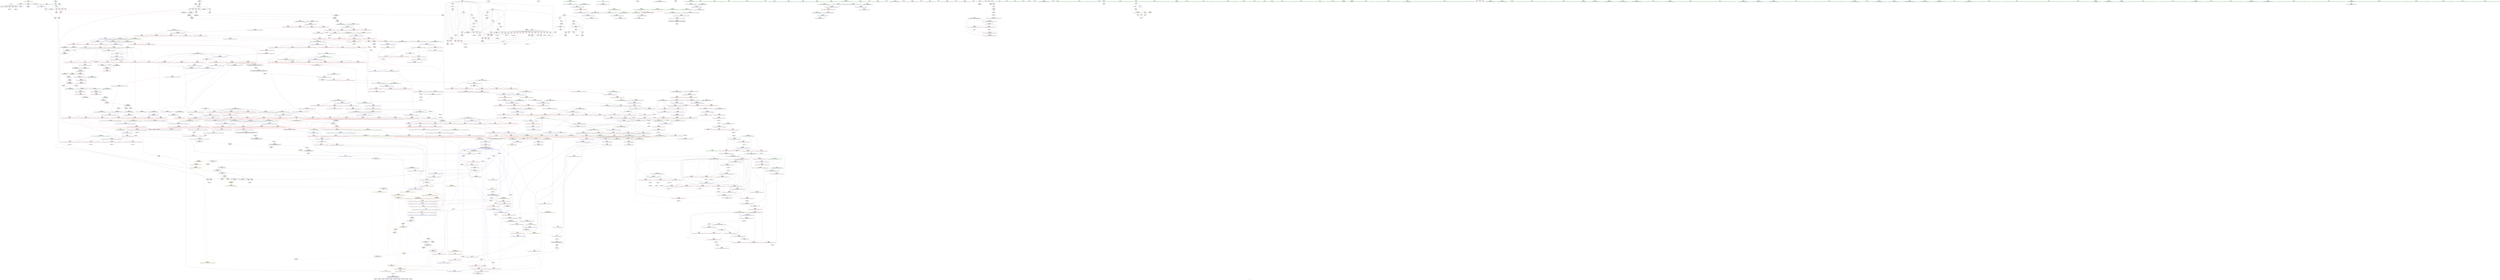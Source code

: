 digraph "SVFG" {
	label="SVFG";

	Node0x56362b52ad80 [shape=record,color=grey,label="{NodeID: 0\nNullPtr}"];
	Node0x56362b52ad80 -> Node0x56362b5803a0[style=solid];
	Node0x56362b52ad80 -> Node0x56362b5804a0[style=solid];
	Node0x56362b52ad80 -> Node0x56362b580570[style=solid];
	Node0x56362b52ad80 -> Node0x56362b580640[style=solid];
	Node0x56362b52ad80 -> Node0x56362b580710[style=solid];
	Node0x56362b52ad80 -> Node0x56362b5a1850[style=solid];
	Node0x56362b5911b0 [shape=record,color=blue,label="{NodeID: 775\n1385\<--1384\n__it.addr\<--__it\n_ZSt12__niter_baseIPeET_S1_\n}"];
	Node0x56362b5911b0 -> Node0x56362b5a0980[style=dashed];
	Node0x56362b587de0 [shape=record,color=red,label="{NodeID: 443\n635\<--614\n\<--__last.addr\n_ZSt11__sort_heapIPeN9__gnu_cxx5__ops15_Iter_less_iterEEvT_S4_RT0_\n|{<s0>39}}"];
	Node0x56362b587de0:s0 -> Node0x56362b688160[style=solid,color=red];
	Node0x56362b5ce190 [shape=record,color=grey,label="{NodeID: 1218\n172 = cmp(170, 171, )\n}"];
	Node0x56362b57c050 [shape=record,color=green,label="{NodeID: 111\n651\<--652\n__len\<--__len_field_insensitive\n_ZSt11__make_heapIPeN9__gnu_cxx5__ops15_Iter_less_iterEEvT_S4_RT0_\n}"];
	Node0x56362b57c050 -> Node0x56362b588600[style=solid];
	Node0x56362b57c050 -> Node0x56362b5886d0[style=solid];
	Node0x56362b57c050 -> Node0x56362b5a41f0[style=solid];
	Node0x56362b59d650 [shape=record,color=red,label="{NodeID: 554\n1096\<--1065\n\<--__first.addr\n_ZSt21__unguarded_partitionIPeN9__gnu_cxx5__ops15_Iter_less_iterEET_S4_S4_S4_T0_\n}"];
	Node0x56362b59d650 -> Node0x56362b5cd290[style=solid];
	Node0x56362b580640 [shape=record,color=black,label="{NodeID: 222\n108\<--3\n\<--dummyVal\nmain\n}"];
	Node0x56362b688160 [shape=record,color=black,label="{NodeID: 1772\n731 = PHI(596, 635, )\n1st arg _ZSt10__pop_heapIPeN9__gnu_cxx5__ops15_Iter_less_iterEEvT_S4_S4_RT0_ }"];
	Node0x56362b688160 -> Node0x56362b5a4870[style=solid];
	Node0x56362b5a30e0 [shape=record,color=blue,label="{NodeID: 665\n431\<--430\n__n.addr\<--__n\n_ZSt4__lgl\n}"];
	Node0x56362b5a30e0 -> Node0x56362b585e30[style=dashed];
	Node0x56362b58e290 [shape=record,color=red,label="{NodeID: 333\n171\<--52\n\<--n\nmain\n}"];
	Node0x56362b58e290 -> Node0x56362b5ce190[style=solid];
	Node0x56362b5780c0 [shape=record,color=green,label="{NodeID: 1\n7\<--1\n__dso_handle\<--dummyObj\nGlob }"];
	Node0x56362b591280 [shape=record,color=blue,label="{NodeID: 776\n1394\<--1391\n__first.addr\<--__first\n_ZNSt20__copy_move_backwardILb1ELb1ESt26random_access_iterator_tagE13__copy_move_bIeEEPT_PKS3_S6_S4_\n}"];
	Node0x56362b591280 -> Node0x56362b5a0a50[style=dashed];
	Node0x56362b591280 -> Node0x56362b5a0b20[style=dashed];
	Node0x56362b587eb0 [shape=record,color=red,label="{NodeID: 444\n636\<--614\n\<--__last.addr\n_ZSt11__sort_heapIPeN9__gnu_cxx5__ops15_Iter_less_iterEEvT_S4_RT0_\n|{<s0>39}}"];
	Node0x56362b587eb0:s0 -> Node0x56362b6882e0[style=solid,color=red];
	Node0x56362b5ce310 [shape=record,color=grey,label="{NodeID: 1219\n186 = cmp(180, 185, )\n}"];
	Node0x56362b57c120 [shape=record,color=green,label="{NodeID: 112\n653\<--654\n__parent\<--__parent_field_insensitive\n_ZSt11__make_heapIPeN9__gnu_cxx5__ops15_Iter_less_iterEEvT_S4_RT0_\n}"];
	Node0x56362b57c120 -> Node0x56362b5887a0[style=solid];
	Node0x56362b57c120 -> Node0x56362b588870[style=solid];
	Node0x56362b57c120 -> Node0x56362b588940[style=solid];
	Node0x56362b57c120 -> Node0x56362b588a10[style=solid];
	Node0x56362b57c120 -> Node0x56362b5a42c0[style=solid];
	Node0x56362b57c120 -> Node0x56362b5a4460[style=solid];
	Node0x56362b6090b0 [shape=record,color=yellow,style=double,label="{NodeID: 1662\n30V_2 = CSCHI(MR_30V_1)\npts\{100 112 \}\nCS[]|{<s0>59|<s1>61|<s2>62|<s3>64|<s4>66|<s5>67|<s6>70}}"];
	Node0x56362b6090b0:s0 -> Node0x56362b605a70[style=dashed,color=blue];
	Node0x56362b6090b0:s1 -> Node0x56362b605a70[style=dashed,color=blue];
	Node0x56362b6090b0:s2 -> Node0x56362b605a70[style=dashed,color=blue];
	Node0x56362b6090b0:s3 -> Node0x56362b605a70[style=dashed,color=blue];
	Node0x56362b6090b0:s4 -> Node0x56362b605a70[style=dashed,color=blue];
	Node0x56362b6090b0:s5 -> Node0x56362b605a70[style=dashed,color=blue];
	Node0x56362b6090b0:s6 -> Node0x56362b5fa140[style=dashed,color=blue];
	Node0x56362b59d720 [shape=record,color=red,label="{NodeID: 555\n1100\<--1065\n\<--__first.addr\n_ZSt21__unguarded_partitionIPeN9__gnu_cxx5__ops15_Iter_less_iterEET_S4_S4_S4_T0_\n}"];
	Node0x56362b59d720 -> Node0x56362b58a850[style=solid];
	Node0x56362b6148f0 [shape=record,color=yellow,style=double,label="{NodeID: 1330\n30V_1 = ENCHI(MR_30V_0)\npts\{100 112 \}\nFun[_ZSt9iter_swapIPeS0_EvT_T0_]|{<s0>71|<s1>71|<s2>71}}"];
	Node0x56362b6148f0:s0 -> Node0x56362b59e420[style=dashed,color=red];
	Node0x56362b6148f0:s1 -> Node0x56362b59e4f0[style=dashed,color=red];
	Node0x56362b6148f0:s2 -> Node0x56362b5a7110[style=dashed,color=red];
	Node0x56362b580710 [shape=record,color=black,label="{NodeID: 223\n109\<--3\n\<--dummyVal\nmain\n}"];
	Node0x56362b580710 -> Node0x56362b596390[style=solid];
	Node0x56362b6882e0 [shape=record,color=black,label="{NodeID: 1773\n732 = PHI(597, 636, )\n2nd arg _ZSt10__pop_heapIPeN9__gnu_cxx5__ops15_Iter_less_iterEEvT_S4_S4_RT0_ }"];
	Node0x56362b6882e0 -> Node0x56362b5a4940[style=solid];
	Node0x56362b5a31b0 [shape=record,color=blue,label="{NodeID: 666\n449\<--445\n__first.addr\<--__first\n_ZSt22__final_insertion_sortIPeN9__gnu_cxx5__ops15_Iter_less_iterEEvT_S4_T0_\n}"];
	Node0x56362b5a31b0 -> Node0x56362b585f00[style=dashed];
	Node0x56362b5a31b0 -> Node0x56362b585fd0[style=dashed];
	Node0x56362b5a31b0 -> Node0x56362b5860a0[style=dashed];
	Node0x56362b5a31b0 -> Node0x56362b586170[style=dashed];
	Node0x56362b5a31b0 -> Node0x56362b586240[style=dashed];
	Node0x56362b58e360 [shape=record,color=red,label="{NodeID: 334\n189\<--52\n\<--n\nmain\n}"];
	Node0x56362b58e360 -> Node0x56362b5ce010[style=solid];
	Node0x56362b578150 [shape=record,color=green,label="{NodeID: 2\n8\<--1\n_ZSt3cin\<--dummyObj\nGlob }"];
	Node0x56362b591350 [shape=record,color=blue,label="{NodeID: 777\n1396\<--1392\n__last.addr\<--__last\n_ZNSt20__copy_move_backwardILb1ELb1ESt26random_access_iterator_tagE13__copy_move_bIeEEPT_PKS3_S6_S4_\n}"];
	Node0x56362b591350 -> Node0x56362b5a0bf0[style=dashed];
	Node0x56362b587f80 [shape=record,color=red,label="{NodeID: 445\n637\<--616\n\<--__comp.addr\n_ZSt11__sort_heapIPeN9__gnu_cxx5__ops15_Iter_less_iterEEvT_S4_RT0_\n|{<s0>39}}"];
	Node0x56362b587f80:s0 -> Node0x56362b688460[style=solid,color=red];
	Node0x56362b5ce490 [shape=record,color=grey,label="{NodeID: 1220\n168 = cmp(166, 167, )\n}"];
	Node0x56362b57c1f0 [shape=record,color=green,label="{NodeID: 113\n655\<--656\n__value\<--__value_field_insensitive\n_ZSt11__make_heapIPeN9__gnu_cxx5__ops15_Iter_less_iterEEvT_S4_RT0_\n|{|<s1>41}}"];
	Node0x56362b57c1f0 -> Node0x56362b5a4390[style=solid];
	Node0x56362b57c1f0:s1 -> Node0x56362b68b3c0[style=solid,color=red];
	Node0x56362b59d7f0 [shape=record,color=red,label="{NodeID: 556\n1102\<--1065\n\<--__first.addr\n_ZSt21__unguarded_partitionIPeN9__gnu_cxx5__ops15_Iter_less_iterEET_S4_S4_S4_T0_\n|{<s0>70}}"];
	Node0x56362b59d7f0:s0 -> Node0x56362b685790[style=solid,color=red];
	Node0x56362b5807e0 [shape=record,color=black,label="{NodeID: 224\n29\<--30\n\<--_ZNSt8ios_base4InitD1Ev\nCan only get source location for instruction, argument, global var or function.}"];
	Node0x56362b688460 [shape=record,color=black,label="{NodeID: 1774\n733 = PHI(564, 637, )\n3rd arg _ZSt10__pop_heapIPeN9__gnu_cxx5__ops15_Iter_less_iterEEvT_S4_S4_RT0_ }"];
	Node0x56362b688460 -> Node0x56362b5a4a10[style=solid];
	Node0x56362b5a3280 [shape=record,color=blue,label="{NodeID: 667\n451\<--446\n__last.addr\<--__last\n_ZSt22__final_insertion_sortIPeN9__gnu_cxx5__ops15_Iter_less_iterEEvT_S4_T0_\n}"];
	Node0x56362b5a3280 -> Node0x56362b586310[style=dashed];
	Node0x56362b5a3280 -> Node0x56362b5863e0[style=dashed];
	Node0x56362b5a3280 -> Node0x56362b5864b0[style=dashed];
	Node0x56362b58e430 [shape=record,color=red,label="{NodeID: 335\n200\<--52\n\<--n\nmain\n}"];
	Node0x56362b58e430 -> Node0x56362b5cde90[style=solid];
	Node0x56362b578400 [shape=record,color=green,label="{NodeID: 3\n9\<--1\n_ZSt4cout\<--dummyObj\nGlob }"];
	Node0x56362b591420 [shape=record,color=blue,label="{NodeID: 778\n1398\<--1393\n__result.addr\<--__result\n_ZNSt20__copy_move_backwardILb1ELb1ESt26random_access_iterator_tagE13__copy_move_bIeEEPT_PKS3_S6_S4_\n}"];
	Node0x56362b591420 -> Node0x56362b5a0cc0[style=dashed];
	Node0x56362b591420 -> Node0x56362b5a0d90[style=dashed];
	Node0x56362b588050 [shape=record,color=red,label="{NodeID: 446\n663\<--645\n\<--__first.addr\n_ZSt11__make_heapIPeN9__gnu_cxx5__ops15_Iter_less_iterEEvT_S4_RT0_\n}"];
	Node0x56362b588050 -> Node0x56362b58a100[style=solid];
	Node0x56362b5f9a60 [shape=record,color=black,label="{NodeID: 1221\nMR_30V_4 = PHI(MR_30V_5, MR_30V_3, )\npts\{100 112 \}\n|{<s0>24}}"];
	Node0x56362b5f9a60:s0 -> Node0x56362b610090[style=dashed,color=blue];
	Node0x56362b57c2c0 [shape=record,color=green,label="{NodeID: 114\n657\<--658\nagg.tmp\<--agg.tmp_field_insensitive\n_ZSt11__make_heapIPeN9__gnu_cxx5__ops15_Iter_less_iterEEvT_S4_RT0_\n}"];
	Node0x56362b59d8c0 [shape=record,color=red,label="{NodeID: 557\n1105\<--1065\n\<--__first.addr\n_ZSt21__unguarded_partitionIPeN9__gnu_cxx5__ops15_Iter_less_iterEET_S4_S4_S4_T0_\n}"];
	Node0x56362b59d8c0 -> Node0x56362b58c070[style=solid];
	Node0x56362b5808e0 [shape=record,color=black,label="{NodeID: 225\n45\<--67\nmain_ret\<--\nmain\n}"];
	Node0x56362b6885e0 [shape=record,color=black,label="{NodeID: 1775\n1439 = PHI(1281, )\n0th arg _ZNK9__gnu_cxx5__ops14_Val_less_iterclIePeEEbRT_T0_ }"];
	Node0x56362b6885e0 -> Node0x56362b591690[style=solid];
	Node0x56362b5a3350 [shape=record,color=blue,label="{NodeID: 668\n493\<--488\n__first.addr\<--__first\n_ZSt14__partial_sortIPeN9__gnu_cxx5__ops15_Iter_less_iterEEvT_S4_S4_T0_\n}"];
	Node0x56362b5a3350 -> Node0x56362b586580[style=dashed];
	Node0x56362b5a3350 -> Node0x56362b586650[style=dashed];
	Node0x56362b58e500 [shape=record,color=red,label="{NodeID: 336\n220\<--52\n\<--n\nmain\n}"];
	Node0x56362b58e500 -> Node0x56362b5ccf90[style=solid];
	Node0x56362b578490 [shape=record,color=green,label="{NodeID: 4\n10\<--1\n.str\<--dummyObj\nGlob }"];
	Node0x56362b5914f0 [shape=record,color=blue,label="{NodeID: 779\n1400\<--1410\n_Num\<--sub.ptr.div\n_ZNSt20__copy_move_backwardILb1ELb1ESt26random_access_iterator_tagE13__copy_move_bIeEEPT_PKS3_S6_S4_\n}"];
	Node0x56362b5914f0 -> Node0x56362b5a0e60[style=dashed];
	Node0x56362b5914f0 -> Node0x56362b5a0f30[style=dashed];
	Node0x56362b5914f0 -> Node0x56362b5a1000[style=dashed];
	Node0x56362b5914f0 -> Node0x56362b5a10d0[style=dashed];
	Node0x56362b588120 [shape=record,color=red,label="{NodeID: 447\n672\<--645\n\<--__first.addr\n_ZSt11__make_heapIPeN9__gnu_cxx5__ops15_Iter_less_iterEEvT_S4_RT0_\n}"];
	Node0x56362b588120 -> Node0x56362b58a2a0[style=solid];
	Node0x56362b580cf0 [shape=record,color=green,label="{NodeID: 115\n687\<--688\n_ZSt4moveIReEONSt16remove_referenceIT_E4typeEOS2_\<--_ZSt4moveIReEONSt16remove_referenceIT_E4typeEOS2__field_insensitive\n}"];
	Node0x56362b59d990 [shape=record,color=red,label="{NodeID: 558\n1084\<--1067\n\<--__last.addr\n_ZSt21__unguarded_partitionIPeN9__gnu_cxx5__ops15_Iter_less_iterEET_S4_S4_S4_T0_\n}"];
	Node0x56362b59d990 -> Node0x56362b58bed0[style=solid];
	Node0x56362b5809b0 [shape=record,color=black,label="{NodeID: 226\n90\<--89\nconv\<--\nmain\n}"];
	Node0x56362b6886f0 [shape=record,color=black,label="{NodeID: 1776\n1440 = PHI(1285, )\n1st arg _ZNK9__gnu_cxx5__ops14_Val_less_iterclIePeEEbRT_T0_ }"];
	Node0x56362b6886f0 -> Node0x56362b591760[style=solid];
	Node0x56362b5a3420 [shape=record,color=blue,label="{NodeID: 669\n495\<--489\n__middle.addr\<--__middle\n_ZSt14__partial_sortIPeN9__gnu_cxx5__ops15_Iter_less_iterEEvT_S4_S4_T0_\n}"];
	Node0x56362b5a3420 -> Node0x56362b586720[style=dashed];
	Node0x56362b5a3420 -> Node0x56362b5867f0[style=dashed];
	Node0x56362b58e5d0 [shape=record,color=red,label="{NodeID: 337\n224\<--52\n\<--n\nmain\n}"];
	Node0x56362b58e5d0 -> Node0x56362b5ccb10[style=solid];
	Node0x56362b578520 [shape=record,color=green,label="{NodeID: 5\n12\<--1\n.str.1\<--dummyObj\nGlob }"];
	Node0x56362b5915c0 [shape=record,color=blue, style = dotted,label="{NodeID: 780\n1465\<--1467\noffset_0\<--dummyVal\n_ZNSt20__copy_move_backwardILb1ELb1ESt26random_access_iterator_tagE13__copy_move_bIeEEPT_PKS3_S6_S4_\n}"];
	Node0x56362b5915c0 -> Node0x56362b610a90[style=dashed];
	Node0x56362b5881f0 [shape=record,color=red,label="{NodeID: 448\n683\<--645\n\<--__first.addr\n_ZSt11__make_heapIPeN9__gnu_cxx5__ops15_Iter_less_iterEEvT_S4_RT0_\n}"];
	Node0x56362b5881f0 -> Node0x56362b58cf10[style=solid];
	Node0x56362b580df0 [shape=record,color=green,label="{NodeID: 116\n698\<--699\n_ZSt13__adjust_heapIPeleN9__gnu_cxx5__ops15_Iter_less_iterEEvT_T0_S5_T1_T2_\<--_ZSt13__adjust_heapIPeleN9__gnu_cxx5__ops15_Iter_less_iterEEvT_T0_S5_T1_T2__field_insensitive\n}"];
	Node0x56362b609630 [shape=record,color=yellow,style=double,label="{NodeID: 1666\n30V_2 = CSCHI(MR_30V_1)\npts\{100 112 \}\nCS[]|{<s0>77|<s1>77}}"];
	Node0x56362b609630:s0 -> Node0x56362b59f2c0[style=dashed,color=blue];
	Node0x56362b609630:s1 -> Node0x56362b5a75f0[style=dashed,color=blue];
	Node0x56362b59da60 [shape=record,color=red,label="{NodeID: 559\n1089\<--1067\n\<--__last.addr\n_ZSt21__unguarded_partitionIPeN9__gnu_cxx5__ops15_Iter_less_iterEET_S4_S4_S4_T0_\n|{<s0>69}}"];
	Node0x56362b59da60:s0 -> Node0x56362b68ae20[style=solid,color=red];
	Node0x56362b580a80 [shape=record,color=black,label="{NodeID: 227\n103\<--99\n\<--call5\nmain\n}"];
	Node0x56362b580a80 -> Node0x56362b5a1af0[style=solid];
	Node0x56362b688800 [shape=record,color=black,label="{NodeID: 1777\n1441 = PHI(1300, )\n2nd arg _ZNK9__gnu_cxx5__ops14_Val_less_iterclIePeEEbRT_T0_ }"];
	Node0x56362b688800 -> Node0x56362b591830[style=solid];
	Node0x56362b5a34f0 [shape=record,color=blue,label="{NodeID: 670\n497\<--490\n__last.addr\<--__last\n_ZSt14__partial_sortIPeN9__gnu_cxx5__ops15_Iter_less_iterEEvT_S4_S4_T0_\n}"];
	Node0x56362b5a34f0 -> Node0x56362b5868c0[style=dashed];
	Node0x56362b58e6a0 [shape=record,color=red,label="{NodeID: 338\n242\<--52\n\<--n\nmain\n}"];
	Node0x56362b58e6a0 -> Node0x56362b5cc510[style=solid];
	Node0x56362b5785b0 [shape=record,color=green,label="{NodeID: 6\n14\<--1\n.str.2\<--dummyObj\nGlob }"];
	Node0x56362b591690 [shape=record,color=blue,label="{NodeID: 781\n1442\<--1439\nthis.addr\<--this\n_ZNK9__gnu_cxx5__ops14_Val_less_iterclIePeEEbRT_T0_\n}"];
	Node0x56362b591690 -> Node0x56362b5a11a0[style=dashed];
	Node0x56362b5882c0 [shape=record,color=red,label="{NodeID: 449\n691\<--645\n\<--__first.addr\n_ZSt11__make_heapIPeN9__gnu_cxx5__ops15_Iter_less_iterEEvT_S4_RT0_\n|{<s0>42}}"];
	Node0x56362b5882c0:s0 -> Node0x56362b6866d0[style=solid,color=red];
	Node0x56362b5fa140 [shape=record,color=black,label="{NodeID: 1224\nMR_30V_2 = PHI(MR_30V_1, MR_30V_3, )\npts\{100 112 \}\n|{<s0>35|<s1>68|<s2>69|<s3>70}}"];
	Node0x56362b5fa140:s0 -> Node0x56362b631fb0[style=dashed,color=blue];
	Node0x56362b5fa140:s1 -> Node0x56362b61a490[style=dashed,color=red];
	Node0x56362b5fa140:s2 -> Node0x56362b61a490[style=dashed,color=red];
	Node0x56362b5fa140:s3 -> Node0x56362b6148f0[style=dashed,color=red];
	Node0x56362b580ef0 [shape=record,color=green,label="{NodeID: 117\n713\<--714\nthis.addr\<--this.addr_field_insensitive\n_ZNK9__gnu_cxx5__ops15_Iter_less_iterclIPeS3_EEbT_T0_\n}"];
	Node0x56362b580ef0 -> Node0x56362b588c80[style=solid];
	Node0x56362b580ef0 -> Node0x56362b5a4530[style=solid];
	Node0x56362b609790 [shape=record,color=yellow,style=double,label="{NodeID: 1667\n30V_2 = CSCHI(MR_30V_1)\npts\{100 112 \}\nCS[]|{<s0>85}}"];
	Node0x56362b609790:s0 -> Node0x56362b609630[style=dashed,color=blue];
	Node0x56362b59db30 [shape=record,color=red,label="{NodeID: 560\n1092\<--1067\n\<--__last.addr\n_ZSt21__unguarded_partitionIPeN9__gnu_cxx5__ops15_Iter_less_iterEET_S4_S4_S4_T0_\n}"];
	Node0x56362b59db30 -> Node0x56362b58bfa0[style=solid];
	Node0x56362b580b50 [shape=record,color=black,label="{NodeID: 228\n106\<--105\nconv6\<--\nmain\n}"];
	Node0x56362b688910 [shape=record,color=black,label="{NodeID: 1778\n1280 = PHI(1206, 1246, )\n0th arg _ZSt25__unguarded_linear_insertIPeN9__gnu_cxx5__ops14_Val_less_iterEEvT_T0_ }"];
	Node0x56362b688910 -> Node0x56362b5a7d40[style=solid];
	Node0x56362b5a35c0 [shape=record,color=blue,label="{NodeID: 671\n521\<--517\n__first.addr\<--__first\n_ZSt27__unguarded_partition_pivotIPeN9__gnu_cxx5__ops15_Iter_less_iterEET_S4_S4_T0_\n}"];
	Node0x56362b5a35c0 -> Node0x56362b586990[style=dashed];
	Node0x56362b5a35c0 -> Node0x56362b586a60[style=dashed];
	Node0x56362b5a35c0 -> Node0x56362b586b30[style=dashed];
	Node0x56362b5a35c0 -> Node0x56362b586c00[style=dashed];
	Node0x56362b5a35c0 -> Node0x56362b586cd0[style=dashed];
	Node0x56362b5a35c0 -> Node0x56362b586da0[style=dashed];
	Node0x56362b58e770 [shape=record,color=red,label="{NodeID: 339\n252\<--52\n\<--n\nmain\n}"];
	Node0x56362b58e770 -> Node0x56362b5cc390[style=solid];
	Node0x56362b578df0 [shape=record,color=green,label="{NodeID: 7\n17\<--1\n\<--dummyObj\nCan only get source location for instruction, argument, global var or function.}"];
	Node0x56362b591760 [shape=record,color=blue,label="{NodeID: 782\n1444\<--1440\n__val.addr\<--__val\n_ZNK9__gnu_cxx5__ops14_Val_less_iterclIePeEEbRT_T0_\n}"];
	Node0x56362b591760 -> Node0x56362b5a1270[style=dashed];
	Node0x56362b588390 [shape=record,color=red,label="{NodeID: 450\n662\<--647\n\<--__last.addr\n_ZSt11__make_heapIPeN9__gnu_cxx5__ops15_Iter_less_iterEEvT_S4_RT0_\n}"];
	Node0x56362b588390 -> Node0x56362b58a030[style=solid];
	Node0x56362b5fbaa0 [shape=record,color=black,label="{NodeID: 1225\nMR_124V_6 = PHI(MR_124V_5, MR_124V_3, MR_124V_3, )\npts\{788 \}\n}"];
	Node0x56362b5fbaa0 -> Node0x56362b59a0b0[style=dashed];
	Node0x56362b580fc0 [shape=record,color=green,label="{NodeID: 118\n715\<--716\n__it1.addr\<--__it1.addr_field_insensitive\n_ZNK9__gnu_cxx5__ops15_Iter_less_iterclIPeS3_EEbT_T0_\n}"];
	Node0x56362b580fc0 -> Node0x56362b588d50[style=solid];
	Node0x56362b580fc0 -> Node0x56362b5a4600[style=solid];
	Node0x56362b6098f0 [shape=record,color=yellow,style=double,label="{NodeID: 1668\n30V_2 = CSCHI(MR_30V_1)\npts\{100 112 \}\nCS[]|{<s0>93}}"];
	Node0x56362b6098f0:s0 -> Node0x56362b609790[style=dashed,color=blue];
	Node0x56362b59dc00 [shape=record,color=red,label="{NodeID: 561\n1097\<--1067\n\<--__last.addr\n_ZSt21__unguarded_partitionIPeN9__gnu_cxx5__ops15_Iter_less_iterEET_S4_S4_S4_T0_\n}"];
	Node0x56362b59dc00 -> Node0x56362b5cd290[style=solid];
	Node0x56362b580c20 [shape=record,color=black,label="{NodeID: 229\n113\<--111\n\<--call7\nmain\n}"];
	Node0x56362b580c20 -> Node0x56362b5a1bc0[style=solid];
	Node0x56362b688b20 [shape=record,color=black,label="{NodeID: 1779\n297 = PHI(149, 157, )\n0th arg _ZSt4sortIPeEvT_S1_ }"];
	Node0x56362b688b20 -> Node0x56362b5a28c0[style=solid];
	Node0x56362b5a3690 [shape=record,color=blue,label="{NodeID: 672\n523\<--518\n__last.addr\<--__last\n_ZSt27__unguarded_partition_pivotIPeN9__gnu_cxx5__ops15_Iter_less_iterEET_S4_S4_T0_\n}"];
	Node0x56362b5a3690 -> Node0x56362b586e70[style=dashed];
	Node0x56362b5a3690 -> Node0x56362b586f40[style=dashed];
	Node0x56362b5a3690 -> Node0x56362b587010[style=dashed];
	Node0x56362b58e840 [shape=record,color=red,label="{NodeID: 340\n264\<--52\n\<--n\nmain\n}"];
	Node0x56362b58e840 -> Node0x56362b5c9390[style=solid];
	Node0x56362b578e80 [shape=record,color=green,label="{NodeID: 8\n67\<--1\n\<--dummyObj\nCan only get source location for instruction, argument, global var or function.}"];
	Node0x56362b591830 [shape=record,color=blue,label="{NodeID: 783\n1446\<--1441\n__it.addr\<--__it\n_ZNK9__gnu_cxx5__ops14_Val_less_iterclIePeEEbRT_T0_\n}"];
	Node0x56362b591830 -> Node0x56362b5a1340[style=dashed];
	Node0x56362b588460 [shape=record,color=red,label="{NodeID: 451\n671\<--647\n\<--__last.addr\n_ZSt11__make_heapIPeN9__gnu_cxx5__ops15_Iter_less_iterEEvT_S4_RT0_\n}"];
	Node0x56362b588460 -> Node0x56362b58a1d0[style=solid];
	Node0x56362b5fbf70 [shape=record,color=black,label="{NodeID: 1226\nMR_132V_8 = PHI(MR_132V_7, MR_132V_3, MR_132V_3, )\npts\{796 \}\n}"];
	Node0x56362b581090 [shape=record,color=green,label="{NodeID: 119\n717\<--718\n__it2.addr\<--__it2.addr_field_insensitive\n_ZNK9__gnu_cxx5__ops15_Iter_less_iterclIPeS3_EEbT_T0_\n}"];
	Node0x56362b581090 -> Node0x56362b598c60[style=solid];
	Node0x56362b581090 -> Node0x56362b5a46d0[style=solid];
	Node0x56362b675a20 [shape=record,color=black,label="{NodeID: 1669\n1360 = PHI(1341, )\n0th arg _ZSt22__copy_move_backward_aILb1EPeS0_ET1_T0_S2_S1_ }"];
	Node0x56362b675a20 -> Node0x56362b590e70[style=solid];
	Node0x56362b59dcd0 [shape=record,color=red,label="{NodeID: 562\n1103\<--1067\n\<--__last.addr\n_ZSt21__unguarded_partitionIPeN9__gnu_cxx5__ops15_Iter_less_iterEET_S4_S4_S4_T0_\n|{<s0>70}}"];
	Node0x56362b59dcd0:s0 -> Node0x56362b685db0[style=solid,color=red];
	Node0x56362b588e50 [shape=record,color=black,label="{NodeID: 230\n123\<--122\nidxprom\<--\nmain\n}"];
	Node0x56362b688ca0 [shape=record,color=black,label="{NodeID: 1780\n298 = PHI(153, 161, )\n1st arg _ZSt4sortIPeEvT_S1_ }"];
	Node0x56362b688ca0 -> Node0x56362b5a2990[style=solid];
	Node0x56362b5a3760 [shape=record,color=blue,label="{NodeID: 673\n525\<--541\n__mid\<--add.ptr\n_ZSt27__unguarded_partition_pivotIPeN9__gnu_cxx5__ops15_Iter_less_iterEET_S4_S4_T0_\n}"];
	Node0x56362b5a3760 -> Node0x56362b5870e0[style=dashed];
	Node0x56362b58e910 [shape=record,color=red,label="{NodeID: 341\n121\<--54\n\<--x\nmain\n}"];
	Node0x56362b58e910 -> Node0x56362b58c7c0[style=solid];
	Node0x56362b578f10 [shape=record,color=green,label="{NodeID: 9\n72\<--1\n\<--dummyObj\nCan only get source location for instruction, argument, global var or function.}"];
	Node0x56362b588530 [shape=record,color=red,label="{NodeID: 452\n696\<--649\n\<--__comp.addr\n_ZSt11__make_heapIPeN9__gnu_cxx5__ops15_Iter_less_iterEEvT_S4_RT0_\n}"];
	Node0x56362b5fc470 [shape=record,color=black,label="{NodeID: 1227\nMR_30V_5 = PHI(MR_30V_4, MR_30V_2, MR_30V_2, )\npts\{100 112 \}\n|{|<s1>53}}"];
	Node0x56362b5fc470 -> Node0x56362b59af50[style=dashed];
	Node0x56362b5fc470:s1 -> Node0x56362b606e70[style=dashed,color=red];
	Node0x56362b581160 [shape=record,color=green,label="{NodeID: 120\n734\<--735\n__first.addr\<--__first.addr_field_insensitive\n_ZSt10__pop_heapIPeN9__gnu_cxx5__ops15_Iter_less_iterEEvT_S4_S4_RT0_\n}"];
	Node0x56362b581160 -> Node0x56362b598ed0[style=solid];
	Node0x56362b581160 -> Node0x56362b598fa0[style=solid];
	Node0x56362b581160 -> Node0x56362b599070[style=solid];
	Node0x56362b581160 -> Node0x56362b5a47a0[style=solid];
	Node0x56362b675af0 [shape=record,color=black,label="{NodeID: 1670\n1361 = PHI(1345, )\n1st arg _ZSt22__copy_move_backward_aILb1EPeS0_ET1_T0_S2_S1_ }"];
	Node0x56362b675af0 -> Node0x56362b590f40[style=solid];
	Node0x56362b59dda0 [shape=record,color=red,label="{NodeID: 563\n1077\<--1069\n\<--__pivot.addr\n_ZSt21__unguarded_partitionIPeN9__gnu_cxx5__ops15_Iter_less_iterEET_S4_S4_S4_T0_\n|{<s0>68}}"];
	Node0x56362b59dda0:s0 -> Node0x56362b68ae20[style=solid,color=red];
	Node0x56362b588f20 [shape=record,color=black,label="{NodeID: 231\n141\<--140\nidxprom16\<--\nmain\n}"];
	Node0x56362b688e20 [shape=record,color=black,label="{NodeID: 1781\n642 = PHI(577, )\n0th arg _ZSt11__make_heapIPeN9__gnu_cxx5__ops15_Iter_less_iterEEvT_S4_RT0_ }"];
	Node0x56362b688e20 -> Node0x56362b5a3f80[style=solid];
	Node0x56362b5a3830 [shape=record,color=blue,label="{NodeID: 674\n566\<--561\n__first.addr\<--__first\n_ZSt13__heap_selectIPeN9__gnu_cxx5__ops15_Iter_less_iterEEvT_S4_S4_T0_\n}"];
	Node0x56362b5a3830 -> Node0x56362b5871b0[style=dashed];
	Node0x56362b5a3830 -> Node0x56362b587280[style=dashed];
	Node0x56362b5a3830 -> Node0x56362b587350[style=dashed];
	Node0x56362b58e9e0 [shape=record,color=red,label="{NodeID: 342\n149\<--54\n\<--x\nmain\n|{<s0>14}}"];
	Node0x56362b58e9e0:s0 -> Node0x56362b688b20[style=solid,color=red];
	Node0x56362b578fa0 [shape=record,color=green,label="{NodeID: 10\n92\<--1\n\<--dummyObj\nCan only get source location for instruction, argument, global var or function.}"];
	Node0x56362b588600 [shape=record,color=red,label="{NodeID: 453\n678\<--651\n\<--__len\n_ZSt11__make_heapIPeN9__gnu_cxx5__ops15_Iter_less_iterEEvT_S4_RT0_\n}"];
	Node0x56362b588600 -> Node0x56362b5c9e10[style=solid];
	Node0x56362b5fc970 [shape=record,color=black,label="{NodeID: 1228\nMR_171V_4 = PHI(MR_171V_5, MR_171V_3, )\npts\{1066 \}\n}"];
	Node0x56362b5fc970 -> Node0x56362b59d4b0[style=dashed];
	Node0x56362b5fc970 -> Node0x56362b59d580[style=dashed];
	Node0x56362b5fc970 -> Node0x56362b59d650[style=dashed];
	Node0x56362b5fc970 -> Node0x56362b59d720[style=dashed];
	Node0x56362b5fc970 -> Node0x56362b59d7f0[style=dashed];
	Node0x56362b5fc970 -> Node0x56362b59d8c0[style=dashed];
	Node0x56362b5fc970 -> Node0x56362b5a69c0[style=dashed];
	Node0x56362b5fc970 -> Node0x56362b5a6c30[style=dashed];
	Node0x56362b581230 [shape=record,color=green,label="{NodeID: 121\n736\<--737\n__last.addr\<--__last.addr_field_insensitive\n_ZSt10__pop_heapIPeN9__gnu_cxx5__ops15_Iter_less_iterEEvT_S4_S4_RT0_\n}"];
	Node0x56362b581230 -> Node0x56362b599140[style=solid];
	Node0x56362b581230 -> Node0x56362b5a4870[style=solid];
	Node0x56362b67f550 [shape=record,color=black,label="{NodeID: 1671\n908 = PHI(883, )\n3rd arg _ZSt11__push_heapIPeleN9__gnu_cxx5__ops14_Iter_less_valEEvT_T0_S5_T1_RT2_ }"];
	Node0x56362b67f550 -> Node0x56362b5a5bf0[style=solid];
	Node0x56362b59de70 [shape=record,color=red,label="{NodeID: 564\n1088\<--1069\n\<--__pivot.addr\n_ZSt21__unguarded_partitionIPeN9__gnu_cxx5__ops15_Iter_less_iterEET_S4_S4_S4_T0_\n|{<s0>69}}"];
	Node0x56362b59de70:s0 -> Node0x56362b68aaa0[style=solid,color=red];
	Node0x56362b588ff0 [shape=record,color=black,label="{NodeID: 232\n152\<--151\nidx.ext\<--\nmain\n}"];
	Node0x56362b688f30 [shape=record,color=black,label="{NodeID: 1782\n643 = PHI(578, )\n1st arg _ZSt11__make_heapIPeN9__gnu_cxx5__ops15_Iter_less_iterEEvT_S4_RT0_ }"];
	Node0x56362b688f30 -> Node0x56362b5a4050[style=solid];
	Node0x56362b5a3900 [shape=record,color=blue,label="{NodeID: 675\n568\<--562\n__middle.addr\<--__middle\n_ZSt13__heap_selectIPeN9__gnu_cxx5__ops15_Iter_less_iterEEvT_S4_S4_T0_\n}"];
	Node0x56362b5a3900 -> Node0x56362b587420[style=dashed];
	Node0x56362b5a3900 -> Node0x56362b5874f0[style=dashed];
	Node0x56362b5a3900 -> Node0x56362b5875c0[style=dashed];
	Node0x56362b58eab0 [shape=record,color=red,label="{NodeID: 343\n150\<--54\n\<--x\nmain\n}"];
	Node0x56362b58eab0 -> Node0x56362b58c960[style=solid];
	Node0x56362b5790a0 [shape=record,color=green,label="{NodeID: 11\n98\<--1\n\<--dummyObj\nCan only get source location for instruction, argument, global var or function.}"];
	Node0x56362b5886d0 [shape=record,color=red,label="{NodeID: 454\n693\<--651\n\<--__len\n_ZSt11__make_heapIPeN9__gnu_cxx5__ops15_Iter_less_iterEEvT_S4_RT0_\n|{<s0>42}}"];
	Node0x56362b5886d0:s0 -> Node0x56362b686970[style=solid,color=red];
	Node0x56362b581300 [shape=record,color=green,label="{NodeID: 122\n738\<--739\n__result.addr\<--__result.addr_field_insensitive\n_ZSt10__pop_heapIPeN9__gnu_cxx5__ops15_Iter_less_iterEEvT_S4_S4_RT0_\n}"];
	Node0x56362b581300 -> Node0x56362b599210[style=solid];
	Node0x56362b581300 -> Node0x56362b5992e0[style=solid];
	Node0x56362b581300 -> Node0x56362b5a4940[style=solid];
	Node0x56362b67f780 [shape=record,color=black,label="{NodeID: 1672\n909 = PHI(797, )\n4th arg _ZSt11__push_heapIPeleN9__gnu_cxx5__ops14_Iter_less_valEEvT_T0_S5_T1_RT2_ }"];
	Node0x56362b67f780 -> Node0x56362b5a5cc0[style=solid];
	Node0x56362b59df40 [shape=record,color=red,label="{NodeID: 565\n1118\<--1112\n\<--__a.addr\n_ZSt9iter_swapIPeS0_EvT_T0_\n|{<s0>71}}"];
	Node0x56362b59df40:s0 -> Node0x56362b687c80[style=solid,color=red];
	Node0x56362b5890c0 [shape=record,color=black,label="{NodeID: 233\n160\<--159\nidx.ext22\<--\nmain\n}"];
	Node0x56362b689040 [shape=record,color=black,label="{NodeID: 1783\n644 = PHI(564, )\n2nd arg _ZSt11__make_heapIPeN9__gnu_cxx5__ops15_Iter_less_iterEEvT_S4_RT0_ }"];
	Node0x56362b689040 -> Node0x56362b5a4120[style=solid];
	Node0x56362b5a39d0 [shape=record,color=blue,label="{NodeID: 676\n570\<--563\n__last.addr\<--__last\n_ZSt13__heap_selectIPeN9__gnu_cxx5__ops15_Iter_less_iterEEvT_S4_S4_T0_\n}"];
	Node0x56362b5a39d0 -> Node0x56362b587690[style=dashed];
	Node0x56362b58eb80 [shape=record,color=red,label="{NodeID: 344\n176\<--54\n\<--x\nmain\n}"];
	Node0x56362b58eb80 -> Node0x56362b58cb00[style=solid];
	Node0x56362b5791a0 [shape=record,color=green,label="{NodeID: 12\n193\<--1\n\<--dummyObj\nCan only get source location for instruction, argument, global var or function.}"];
	Node0x56362b5887a0 [shape=record,color=red,label="{NodeID: 455\n684\<--653\n\<--__parent\n_ZSt11__make_heapIPeN9__gnu_cxx5__ops15_Iter_less_iterEEvT_S4_RT0_\n}"];
	Node0x56362b5813d0 [shape=record,color=green,label="{NodeID: 123\n740\<--741\n__comp.addr\<--__comp.addr_field_insensitive\n_ZSt10__pop_heapIPeN9__gnu_cxx5__ops15_Iter_less_iterEEvT_S4_S4_RT0_\n}"];
	Node0x56362b5813d0 -> Node0x56362b5993b0[style=solid];
	Node0x56362b5813d0 -> Node0x56362b5a4a10[style=solid];
	Node0x56362b680220 [shape=record,color=black,label="{NodeID: 1673\n68 = PHI()\n}"];
	Node0x56362b59e010 [shape=record,color=red,label="{NodeID: 566\n1119\<--1114\n\<--__b.addr\n_ZSt9iter_swapIPeS0_EvT_T0_\n|{<s0>71}}"];
	Node0x56362b59e010:s0 -> Node0x56362b687d90[style=solid,color=red];
	Node0x56362b615320 [shape=record,color=yellow,style=double,label="{NodeID: 1341\n30V_1 = ENCHI(MR_30V_0)\npts\{100 112 \}\nFun[_ZSt27__unguarded_partition_pivotIPeN9__gnu_cxx5__ops15_Iter_less_iterEET_S4_S4_T0_]|{<s0>34}}"];
	Node0x56362b615320:s0 -> Node0x56362b616460[style=dashed,color=red];
	Node0x56362b589190 [shape=record,color=black,label="{NodeID: 234\n178\<--177\nidxprom29\<--\nmain\n}"];
	Node0x56362b689150 [shape=record,color=black,label="{NodeID: 1784\n1060 = PHI(553, )\n0th arg _ZSt21__unguarded_partitionIPeN9__gnu_cxx5__ops15_Iter_less_iterEET_S4_S4_S4_T0_ }"];
	Node0x56362b689150 -> Node0x56362b5a6750[style=solid];
	Node0x56362b5a3aa0 [shape=record,color=blue,label="{NodeID: 677\n572\<--582\n__i\<--\n_ZSt13__heap_selectIPeN9__gnu_cxx5__ops15_Iter_less_iterEEvT_S4_S4_T0_\n}"];
	Node0x56362b5a3aa0 -> Node0x56362b60c990[style=dashed];
	Node0x56362b58ec50 [shape=record,color=red,label="{NodeID: 345\n234\<--54\n\<--x\nmain\n}"];
	Node0x56362b58ec50 -> Node0x56362b58cd70[style=solid];
	Node0x56362b5792a0 [shape=record,color=green,label="{NodeID: 13\n354\<--1\n\<--dummyObj\nCan only get source location for instruction, argument, global var or function.}"];
	Node0x56362b588870 [shape=record,color=red,label="{NodeID: 456\n692\<--653\n\<--__parent\n_ZSt11__make_heapIPeN9__gnu_cxx5__ops15_Iter_less_iterEEvT_S4_RT0_\n|{<s0>42}}"];
	Node0x56362b588870:s0 -> Node0x56362b686820[style=solid,color=red];
	Node0x56362b5814a0 [shape=record,color=green,label="{NodeID: 124\n742\<--743\n__value\<--__value_field_insensitive\n_ZSt10__pop_heapIPeN9__gnu_cxx5__ops15_Iter_less_iterEEvT_S4_S4_RT0_\n|{|<s1>45}}"];
	Node0x56362b5814a0 -> Node0x56362b5a4ae0[style=solid];
	Node0x56362b5814a0:s1 -> Node0x56362b68b3c0[style=solid,color=red];
	Node0x56362b680320 [shape=record,color=black,label="{NodeID: 1674\n91 = PHI()\n}"];
	Node0x56362b59e0e0 [shape=record,color=red,label="{NodeID: 567\n1135\<--1127\n\<--__a.addr\n_ZSt4swapIeENSt9enable_ifIXsr6__and_ISt6__not_ISt15__is_tuple_likeIT_EESt21is_move_constructibleIS3_ESt18is_move_assignableIS3_EEE5valueEvE4typeERS3_SC_\n|{<s0>72}}"];
	Node0x56362b59e0e0:s0 -> Node0x56362b68b3c0[style=solid,color=red];
	Node0x56362b589260 [shape=record,color=black,label="{NodeID: 235\n183\<--182\nidxprom31\<--\nmain\n}"];
	Node0x56362b689290 [shape=record,color=black,label="{NodeID: 1785\n1061 = PHI(554, )\n1st arg _ZSt21__unguarded_partitionIPeN9__gnu_cxx5__ops15_Iter_less_iterEET_S4_S4_S4_T0_ }"];
	Node0x56362b689290 -> Node0x56362b5a6820[style=solid];
	Node0x56362b5a3b70 [shape=record,color=blue,label="{NodeID: 678\n572\<--604\n__i\<--incdec.ptr\n_ZSt13__heap_selectIPeN9__gnu_cxx5__ops15_Iter_less_iterEEvT_S4_S4_T0_\n}"];
	Node0x56362b5a3b70 -> Node0x56362b60c990[style=dashed];
	Node0x56362b58ed20 [shape=record,color=red,label="{NodeID: 346\n139\<--56\n\<--y\nmain\n}"];
	Node0x56362b58ed20 -> Node0x56362b58c890[style=solid];
	Node0x56362b5793a0 [shape=record,color=green,label="{NodeID: 14\n403\<--1\n\<--dummyObj\nCan only get source location for instruction, argument, global var or function.|{<s0>46}}"];
	Node0x56362b5793a0:s0 -> Node0x56362b686820[style=solid,color=red];
	Node0x56362b588940 [shape=record,color=red,label="{NodeID: 457\n700\<--653\n\<--__parent\n_ZSt11__make_heapIPeN9__gnu_cxx5__ops15_Iter_less_iterEEvT_S4_RT0_\n}"];
	Node0x56362b588940 -> Node0x56362b5ccc90[style=solid];
	Node0x56362b581570 [shape=record,color=green,label="{NodeID: 125\n744\<--745\nagg.tmp\<--agg.tmp_field_insensitive\n_ZSt10__pop_heapIPeN9__gnu_cxx5__ops15_Iter_less_iterEEvT_S4_S4_RT0_\n}"];
	Node0x56362b680420 [shape=record,color=black,label="{NodeID: 1675\n107 = PHI()\n}"];
	Node0x56362b59e1b0 [shape=record,color=red,label="{NodeID: 568\n1142\<--1127\n\<--__a.addr\n_ZSt4swapIeENSt9enable_ifIXsr6__and_ISt6__not_ISt15__is_tuple_likeIT_EESt21is_move_constructibleIS3_ESt18is_move_assignableIS3_EEE5valueEvE4typeERS3_SC_\n}"];
	Node0x56362b59e1b0 -> Node0x56362b5a7110[style=solid];
	Node0x56362b589330 [shape=record,color=black,label="{NodeID: 236\n231\<--230\nidxprom52\<--\nmain\n}"];
	Node0x56362b6893d0 [shape=record,color=black,label="{NodeID: 1786\n1062 = PHI(555, )\n2nd arg _ZSt21__unguarded_partitionIPeN9__gnu_cxx5__ops15_Iter_less_iterEET_S4_S4_S4_T0_ }"];
	Node0x56362b6893d0 -> Node0x56362b5a68f0[style=solid];
	Node0x56362b5a3c40 [shape=record,color=blue,label="{NodeID: 679\n612\<--609\n__first.addr\<--__first\n_ZSt11__sort_heapIPeN9__gnu_cxx5__ops15_Iter_less_iterEEvT_S4_RT0_\n}"];
	Node0x56362b5a3c40 -> Node0x56362b587aa0[style=dashed];
	Node0x56362b5a3c40 -> Node0x56362b587b70[style=dashed];
	Node0x56362b58edf0 [shape=record,color=red,label="{NodeID: 347\n157\<--56\n\<--y\nmain\n|{<s0>15}}"];
	Node0x56362b58edf0:s0 -> Node0x56362b688b20[style=solid,color=red];
	Node0x56362b5794a0 [shape=record,color=green,label="{NodeID: 15\n436\<--1\n\<--dummyObj\nCan only get source location for instruction, argument, global var or function.}"];
	Node0x56362b588a10 [shape=record,color=red,label="{NodeID: 458\n704\<--653\n\<--__parent\n_ZSt11__make_heapIPeN9__gnu_cxx5__ops15_Iter_less_iterEEvT_S4_RT0_\n}"];
	Node0x56362b588a10 -> Node0x56362b5c9b10[style=solid];
	Node0x56362b581640 [shape=record,color=green,label="{NodeID: 126\n773\<--774\n__t.addr\<--__t.addr_field_insensitive\n_ZSt4moveIReEONSt16remove_referenceIT_E4typeEOS2_\n}"];
	Node0x56362b581640 -> Node0x56362b5996f0[style=solid];
	Node0x56362b581640 -> Node0x56362b5a4c80[style=solid];
	Node0x56362b680520 [shape=record,color=black,label="{NodeID: 1676\n28 = PHI()\n}"];
	Node0x56362b59e280 [shape=record,color=red,label="{NodeID: 569\n1139\<--1129\n\<--__b.addr\n_ZSt4swapIeENSt9enable_ifIXsr6__and_ISt6__not_ISt15__is_tuple_likeIT_EESt21is_move_constructibleIS3_ESt18is_move_assignableIS3_EEE5valueEvE4typeERS3_SC_\n|{<s0>73}}"];
	Node0x56362b59e280:s0 -> Node0x56362b68b3c0[style=solid,color=red];
	Node0x56362b589400 [shape=record,color=black,label="{NodeID: 237\n236\<--235\nidxprom54\<--\nmain\n}"];
	Node0x56362b689510 [shape=record,color=black,label="{NodeID: 1787\n324 = PHI(309, )\n0th arg _ZSt6__sortIPeN9__gnu_cxx5__ops15_Iter_less_iterEEvT_S4_T0_ }"];
	Node0x56362b689510 -> Node0x56362b5a2a60[style=solid];
	Node0x56362b5a3d10 [shape=record,color=blue,label="{NodeID: 680\n614\<--610\n__last.addr\<--__last\n_ZSt11__sort_heapIPeN9__gnu_cxx5__ops15_Iter_less_iterEEvT_S4_RT0_\n}"];
	Node0x56362b5a3d10 -> Node0x56362b60f190[style=dashed];
	Node0x56362b58eec0 [shape=record,color=red,label="{NodeID: 348\n158\<--56\n\<--y\nmain\n}"];
	Node0x56362b58eec0 -> Node0x56362b58ca30[style=solid];
	Node0x56362b5795a0 [shape=record,color=green,label="{NodeID: 16\n442\<--1\n\<--dummyObj\nCan only get source location for instruction, argument, global var or function.}"];
	Node0x56362b588ae0 [shape=record,color=red,label="{NodeID: 459\n689\<--686\n\<--call\n_ZSt11__make_heapIPeN9__gnu_cxx5__ops15_Iter_less_iterEEvT_S4_RT0_\n}"];
	Node0x56362b588ae0 -> Node0x56362b5a4390[style=solid];
	Node0x56362b581710 [shape=record,color=green,label="{NodeID: 127\n783\<--784\n__comp\<--__comp_field_insensitive\n_ZSt13__adjust_heapIPeleN9__gnu_cxx5__ops15_Iter_less_iterEEvT_T0_S5_T1_T2_\n|{<s0>47|<s1>50}}"];
	Node0x56362b581710:s0 -> Node0x56362b68a2a0[style=solid,color=red];
	Node0x56362b581710:s1 -> Node0x56362b687b70[style=solid,color=red];
	Node0x56362b680620 [shape=record,color=black,label="{NodeID: 1677\n79 = PHI()\n}"];
	Node0x56362b59e350 [shape=record,color=red,label="{NodeID: 570\n1146\<--1129\n\<--__b.addr\n_ZSt4swapIeENSt9enable_ifIXsr6__and_ISt6__not_ISt15__is_tuple_likeIT_EESt21is_move_constructibleIS3_ESt18is_move_assignableIS3_EEE5valueEvE4typeERS3_SC_\n}"];
	Node0x56362b59e350 -> Node0x56362b5a71e0[style=solid];
	Node0x56362b5894d0 [shape=record,color=black,label="{NodeID: 238\n346\<--344\nsub.ptr.lhs.cast\<--\n_ZSt6__sortIPeN9__gnu_cxx5__ops15_Iter_less_iterEEvT_S4_T0_\n}"];
	Node0x56362b5894d0 -> Node0x56362b5cb190[style=solid];
	Node0x56362b689650 [shape=record,color=black,label="{NodeID: 1788\n325 = PHI(310, )\n1st arg _ZSt6__sortIPeN9__gnu_cxx5__ops15_Iter_less_iterEEvT_S4_T0_ }"];
	Node0x56362b689650 -> Node0x56362b5a2b30[style=solid];
	Node0x56362b5a3de0 [shape=record,color=blue,label="{NodeID: 681\n616\<--611\n__comp.addr\<--__comp\n_ZSt11__sort_heapIPeN9__gnu_cxx5__ops15_Iter_less_iterEEvT_S4_RT0_\n}"];
	Node0x56362b5a3de0 -> Node0x56362b587f80[style=dashed];
	Node0x56362b58ef90 [shape=record,color=red,label="{NodeID: 349\n181\<--56\n\<--y\nmain\n}"];
	Node0x56362b58ef90 -> Node0x56362b58cbd0[style=solid];
	Node0x56362b5796a0 [shape=record,color=green,label="{NodeID: 17\n629\<--1\n\<--dummyObj\nCan only get source location for instruction, argument, global var or function.}"];
	Node0x56362b588bb0 [shape=record,color=red,label="{NodeID: 460\n695\<--694\n\<--call5\n_ZSt11__make_heapIPeN9__gnu_cxx5__ops15_Iter_less_iterEEvT_S4_RT0_\n|{<s0>42}}"];
	Node0x56362b588bb0:s0 -> Node0x56362b686ac0[style=solid,color=red];
	Node0x56362b5fec70 [shape=record,color=black,label="{NodeID: 1235\nMR_30V_3 = PHI(MR_30V_1, MR_30V_4, )\npts\{100 112 \}\n|{|<s2>42}}"];
	Node0x56362b5fec70 -> Node0x56362b588ae0[style=dashed];
	Node0x56362b5fec70 -> Node0x56362b588bb0[style=dashed];
	Node0x56362b5fec70:s2 -> Node0x56362b611990[style=dashed,color=red];
	Node0x56362b5817e0 [shape=record,color=green,label="{NodeID: 128\n785\<--786\n__first.addr\<--__first.addr_field_insensitive\n_ZSt13__adjust_heapIPeleN9__gnu_cxx5__ops15_Iter_less_iterEEvT_T0_S5_T1_T2_\n}"];
	Node0x56362b5817e0 -> Node0x56362b5997c0[style=solid];
	Node0x56362b5817e0 -> Node0x56362b599890[style=solid];
	Node0x56362b5817e0 -> Node0x56362b599960[style=solid];
	Node0x56362b5817e0 -> Node0x56362b599a30[style=solid];
	Node0x56362b5817e0 -> Node0x56362b599b00[style=solid];
	Node0x56362b5817e0 -> Node0x56362b599bd0[style=solid];
	Node0x56362b5817e0 -> Node0x56362b599ca0[style=solid];
	Node0x56362b5817e0 -> Node0x56362b5a4d50[style=solid];
	Node0x56362b680780 [shape=record,color=black,label="{NodeID: 1678\n83 = PHI()\n}"];
	Node0x56362b59e420 [shape=record,color=red,label="{NodeID: 571\n1137\<--1136\n\<--call\n_ZSt4swapIeENSt9enable_ifIXsr6__and_ISt6__not_ISt15__is_tuple_likeIT_EESt21is_move_constructibleIS3_ESt18is_move_assignableIS3_EEE5valueEvE4typeERS3_SC_\n}"];
	Node0x56362b59e420 -> Node0x56362b5a7040[style=solid];
	Node0x56362b5895a0 [shape=record,color=black,label="{NodeID: 239\n347\<--345\nsub.ptr.rhs.cast\<--\n_ZSt6__sortIPeN9__gnu_cxx5__ops15_Iter_less_iterEEvT_S4_T0_\n}"];
	Node0x56362b5895a0 -> Node0x56362b5cb190[style=solid];
	Node0x56362b689790 [shape=record,color=black,label="{NodeID: 1789\n488 = PHI(405, )\n0th arg _ZSt14__partial_sortIPeN9__gnu_cxx5__ops15_Iter_less_iterEEvT_S4_S4_T0_ }"];
	Node0x56362b689790 -> Node0x56362b5a3350[style=solid];
	Node0x56362b5a3eb0 [shape=record,color=blue,label="{NodeID: 682\n614\<--632\n__last.addr\<--incdec.ptr\n_ZSt11__sort_heapIPeN9__gnu_cxx5__ops15_Iter_less_iterEEvT_S4_RT0_\n}"];
	Node0x56362b5a3eb0 -> Node0x56362b587de0[style=dashed];
	Node0x56362b5a3eb0 -> Node0x56362b587eb0[style=dashed];
	Node0x56362b5a3eb0 -> Node0x56362b60f190[style=dashed];
	Node0x56362b58f060 [shape=record,color=red,label="{NodeID: 350\n229\<--56\n\<--y\nmain\n}"];
	Node0x56362b58f060 -> Node0x56362b58cca0[style=solid];
	Node0x56362b5797a0 [shape=record,color=green,label="{NodeID: 18\n1375\<--1\n\<--dummyObj\nCan only get source location for instruction, argument, global var or function.}"];
	Node0x56362b588c80 [shape=record,color=red,label="{NodeID: 461\n722\<--713\nthis1\<--this.addr\n_ZNK9__gnu_cxx5__ops15_Iter_less_iterclIPeS3_EEbT_T0_\n}"];
	Node0x56362b5818b0 [shape=record,color=green,label="{NodeID: 129\n787\<--788\n__holeIndex.addr\<--__holeIndex.addr_field_insensitive\n_ZSt13__adjust_heapIPeleN9__gnu_cxx5__ops15_Iter_less_iterEEvT_T0_S5_T1_T2_\n}"];
	Node0x56362b5818b0 -> Node0x56362b599d70[style=solid];
	Node0x56362b5818b0 -> Node0x56362b599e40[style=solid];
	Node0x56362b5818b0 -> Node0x56362b599f10[style=solid];
	Node0x56362b5818b0 -> Node0x56362b599fe0[style=solid];
	Node0x56362b5818b0 -> Node0x56362b59a0b0[style=solid];
	Node0x56362b5818b0 -> Node0x56362b5a4e20[style=solid];
	Node0x56362b5818b0 -> Node0x56362b5a54a0[style=solid];
	Node0x56362b5818b0 -> Node0x56362b5a5710[style=solid];
	Node0x56362b680880 [shape=record,color=black,label="{NodeID: 1679\n87 = PHI()\n}"];
	Node0x56362b59e4f0 [shape=record,color=red,label="{NodeID: 572\n1141\<--1140\n\<--call1\n_ZSt4swapIeENSt9enable_ifIXsr6__and_ISt6__not_ISt15__is_tuple_likeIT_EESt21is_move_constructibleIS3_ESt18is_move_assignableIS3_EEE5valueEvE4typeERS3_SC_\n}"];
	Node0x56362b59e4f0 -> Node0x56362b5a7110[style=solid];
	Node0x56362b589670 [shape=record,color=black,label="{NodeID: 240\n395\<--393\nsub.ptr.lhs.cast\<--\n_ZSt16__introsort_loopIPelN9__gnu_cxx5__ops15_Iter_less_iterEEvT_S4_T0_T1_\n}"];
	Node0x56362b589670 -> Node0x56362b5ca890[style=solid];
	Node0x56362b6898d0 [shape=record,color=black,label="{NodeID: 1790\n489 = PHI(406, )\n1st arg _ZSt14__partial_sortIPeN9__gnu_cxx5__ops15_Iter_less_iterEEvT_S4_S4_T0_ }"];
	Node0x56362b6898d0 -> Node0x56362b5a3420[style=solid];
	Node0x56362b5a3f80 [shape=record,color=blue,label="{NodeID: 683\n645\<--642\n__first.addr\<--__first\n_ZSt11__make_heapIPeN9__gnu_cxx5__ops15_Iter_less_iterEEvT_S4_RT0_\n}"];
	Node0x56362b5a3f80 -> Node0x56362b588050[style=dashed];
	Node0x56362b5a3f80 -> Node0x56362b588120[style=dashed];
	Node0x56362b5a3f80 -> Node0x56362b5881f0[style=dashed];
	Node0x56362b5a3f80 -> Node0x56362b5882c0[style=dashed];
	Node0x56362b58f130 [shape=record,color=red,label="{NodeID: 351\n117\<--58\n\<--i\nmain\n}"];
	Node0x56362b58f130 -> Node0x56362b5cbc10[style=solid];
	Node0x56362b5798a0 [shape=record,color=green,label="{NodeID: 19\n4\<--6\n_ZStL8__ioinit\<--_ZStL8__ioinit_field_insensitive\nGlob }"];
	Node0x56362b5798a0 -> Node0x56362b58b210[style=solid];
	Node0x56362b588d50 [shape=record,color=red,label="{NodeID: 462\n723\<--715\n\<--__it1.addr\n_ZNK9__gnu_cxx5__ops15_Iter_less_iterclIPeS3_EEbT_T0_\n}"];
	Node0x56362b588d50 -> Node0x56362b598d30[style=solid];
	Node0x56362b581980 [shape=record,color=green,label="{NodeID: 130\n789\<--790\n__len.addr\<--__len.addr_field_insensitive\n_ZSt13__adjust_heapIPeleN9__gnu_cxx5__ops15_Iter_less_iterEEvT_T0_S5_T1_T2_\n}"];
	Node0x56362b581980 -> Node0x56362b59a180[style=solid];
	Node0x56362b581980 -> Node0x56362b59a250[style=solid];
	Node0x56362b581980 -> Node0x56362b59a320[style=solid];
	Node0x56362b581980 -> Node0x56362b5a4ef0[style=solid];
	Node0x56362b680950 [shape=record,color=black,label="{NodeID: 1680\n88 = PHI()\n}"];
	Node0x56362b59e5c0 [shape=record,color=red,label="{NodeID: 573\n1145\<--1144\n\<--call2\n_ZSt4swapIeENSt9enable_ifIXsr6__and_ISt6__not_ISt15__is_tuple_likeIT_EESt21is_move_constructibleIS3_ESt18is_move_assignableIS3_EEE5valueEvE4typeERS3_SC_\n}"];
	Node0x56362b59e5c0 -> Node0x56362b5a71e0[style=solid];
	Node0x56362b589740 [shape=record,color=black,label="{NodeID: 241\n396\<--394\nsub.ptr.rhs.cast\<--\n_ZSt16__introsort_loopIPelN9__gnu_cxx5__ops15_Iter_less_iterEEvT_S4_T0_T1_\n}"];
	Node0x56362b589740 -> Node0x56362b5ca890[style=solid];
	Node0x56362b689a10 [shape=record,color=black,label="{NodeID: 1791\n490 = PHI(407, )\n2nd arg _ZSt14__partial_sortIPeN9__gnu_cxx5__ops15_Iter_less_iterEEvT_S4_S4_T0_ }"];
	Node0x56362b689a10 -> Node0x56362b5a34f0[style=solid];
	Node0x56362b5a4050 [shape=record,color=blue,label="{NodeID: 684\n647\<--643\n__last.addr\<--__last\n_ZSt11__make_heapIPeN9__gnu_cxx5__ops15_Iter_less_iterEEvT_S4_RT0_\n}"];
	Node0x56362b5a4050 -> Node0x56362b588390[style=dashed];
	Node0x56362b5a4050 -> Node0x56362b588460[style=dashed];
	Node0x56362b58f200 [shape=record,color=red,label="{NodeID: 352\n122\<--58\n\<--i\nmain\n}"];
	Node0x56362b58f200 -> Node0x56362b588e50[style=solid];
	Node0x56362b5799a0 [shape=record,color=green,label="{NodeID: 20\n16\<--20\nllvm.global_ctors\<--llvm.global_ctors_field_insensitive\nGlob }"];
	Node0x56362b5799a0 -> Node0x56362b58b550[style=solid];
	Node0x56362b5799a0 -> Node0x56362b58b650[style=solid];
	Node0x56362b5799a0 -> Node0x56362b58b750[style=solid];
	Node0x56362b598c60 [shape=record,color=red,label="{NodeID: 463\n725\<--717\n\<--__it2.addr\n_ZNK9__gnu_cxx5__ops15_Iter_less_iterclIPeS3_EEbT_T0_\n}"];
	Node0x56362b598c60 -> Node0x56362b598e00[style=solid];
	Node0x56362b581a50 [shape=record,color=green,label="{NodeID: 131\n791\<--792\n__value.addr\<--__value.addr_field_insensitive\n_ZSt13__adjust_heapIPeleN9__gnu_cxx5__ops15_Iter_less_iterEEvT_T0_S5_T1_T2_\n|{|<s1>52}}"];
	Node0x56362b581a50 -> Node0x56362b5a4fc0[style=solid];
	Node0x56362b581a50:s1 -> Node0x56362b68b3c0[style=solid,color=red];
	Node0x56362b680a20 [shape=record,color=black,label="{NodeID: 1681\n267 = PHI()\n}"];
	Node0x56362b59e690 [shape=record,color=red,label="{NodeID: 574\n1173\<--1157\n\<--__first.addr\n_ZSt16__insertion_sortIPeN9__gnu_cxx5__ops15_Iter_less_iterEEvT_S4_T0_\n}"];
	Node0x56362b59e690 -> Node0x56362b5cdb90[style=solid];
	Node0x56362b615a50 [shape=record,color=yellow,style=double,label="{NodeID: 1349\n135V_1 = ENCHI(MR_135V_0)\npts\{656 743 917 1132 1164 1286 \}\nFun[_ZSt13__adjust_heapIPeleN9__gnu_cxx5__ops15_Iter_less_iterEEvT_T0_S5_T1_T2_]}"];
	Node0x56362b615a50 -> Node0x56362b59adb0[style=dashed];
	Node0x56362b615a50 -> Node0x56362b59ae80[style=dashed];
	Node0x56362b615a50 -> Node0x56362b59af50[style=dashed];
	Node0x56362b589810 [shape=record,color=black,label="{NodeID: 242\n439\<--435\ncast\<--\n_ZSt4__lgl\n}"];
	Node0x56362b689b50 [shape=record,color=black,label="{NodeID: 1792\n1328 = PHI(1269, )\n0th arg _ZSt23__copy_move_backward_a2ILb1EPeS0_ET1_T0_S2_S1_ }"];
	Node0x56362b689b50 -> Node0x56362b5a83c0[style=solid];
	Node0x56362b5a4120 [shape=record,color=blue,label="{NodeID: 685\n649\<--644\n__comp.addr\<--__comp\n_ZSt11__make_heapIPeN9__gnu_cxx5__ops15_Iter_less_iterEEvT_S4_RT0_\n}"];
	Node0x56362b5a4120 -> Node0x56362b588530[style=dashed];
	Node0x56362b58f2d0 [shape=record,color=red,label="{NodeID: 353\n129\<--58\n\<--i\nmain\n}"];
	Node0x56362b58f2d0 -> Node0x56362b597f80[style=solid];
	Node0x56362b596390 [shape=record,color=black,label="{NodeID: 1128\n110 = PHI(98, 109, )\n}"];
	Node0x56362b579aa0 [shape=record,color=green,label="{NodeID: 21\n21\<--22\n__cxx_global_var_init\<--__cxx_global_var_init_field_insensitive\n}"];
	Node0x56362b598d30 [shape=record,color=red,label="{NodeID: 464\n724\<--723\n\<--\n_ZNK9__gnu_cxx5__ops15_Iter_less_iterclIPeS3_EEbT_T0_\n}"];
	Node0x56362b598d30 -> Node0x56362b5cc810[style=solid];
	Node0x56362b581b20 [shape=record,color=green,label="{NodeID: 132\n793\<--794\n__topIndex\<--__topIndex_field_insensitive\n_ZSt13__adjust_heapIPeleN9__gnu_cxx5__ops15_Iter_less_iterEEvT_T0_S5_T1_T2_\n}"];
	Node0x56362b581b20 -> Node0x56362b59a3f0[style=solid];
	Node0x56362b581b20 -> Node0x56362b5a5090[style=solid];
	Node0x56362b680b80 [shape=record,color=black,label="{NodeID: 1682\n268 = PHI()\n}"];
	Node0x56362b59e760 [shape=record,color=red,label="{NodeID: 575\n1178\<--1157\n\<--__first.addr\n_ZSt16__insertion_sortIPeN9__gnu_cxx5__ops15_Iter_less_iterEEvT_S4_T0_\n}"];
	Node0x56362b59e760 -> Node0x56362b58c140[style=solid];
	Node0x56362b5898e0 [shape=record,color=black,label="{NodeID: 243\n440\<--435\nconv\<--\n_ZSt4__lgl\n}"];
	Node0x56362b5898e0 -> Node0x56362b5c7890[style=solid];
	Node0x56362b689c90 [shape=record,color=black,label="{NodeID: 1793\n1329 = PHI(1273, )\n1st arg _ZSt23__copy_move_backward_a2ILb1EPeS0_ET1_T0_S2_S1_ }"];
	Node0x56362b689c90 -> Node0x56362b590c00[style=solid];
	Node0x56362b5a41f0 [shape=record,color=blue,label="{NodeID: 686\n651\<--676\n__len\<--sub.ptr.div4\n_ZSt11__make_heapIPeN9__gnu_cxx5__ops15_Iter_less_iterEEvT_S4_RT0_\n}"];
	Node0x56362b5a41f0 -> Node0x56362b588600[style=dashed];
	Node0x56362b5a41f0 -> Node0x56362b5886d0[style=dashed];
	Node0x56362b5a41f0 -> Node0x56362b604670[style=dashed];
	Node0x56362b58f3a0 [shape=record,color=red,label="{NodeID: 354\n135\<--60\n\<--i12\nmain\n}"];
	Node0x56362b58f3a0 -> Node0x56362b5cb610[style=solid];
	Node0x56362b596520 [shape=record,color=black,label="{NodeID: 1129\n97 = PHI(98, 96, )\n}"];
	Node0x56362b579ba0 [shape=record,color=green,label="{NodeID: 22\n25\<--26\n_ZNSt8ios_base4InitC1Ev\<--_ZNSt8ios_base4InitC1Ev_field_insensitive\n}"];
	Node0x56362b598e00 [shape=record,color=red,label="{NodeID: 465\n726\<--725\n\<--\n_ZNK9__gnu_cxx5__ops15_Iter_less_iterclIPeS3_EEbT_T0_\n}"];
	Node0x56362b598e00 -> Node0x56362b5cc810[style=solid];
	Node0x56362b581bf0 [shape=record,color=green,label="{NodeID: 133\n795\<--796\n__secondChild\<--__secondChild_field_insensitive\n_ZSt13__adjust_heapIPeleN9__gnu_cxx5__ops15_Iter_less_iterEEvT_T0_S5_T1_T2_\n}"];
	Node0x56362b581bf0 -> Node0x56362b59a4c0[style=solid];
	Node0x56362b581bf0 -> Node0x56362b59a590[style=solid];
	Node0x56362b581bf0 -> Node0x56362b59a660[style=solid];
	Node0x56362b581bf0 -> Node0x56362b59a730[style=solid];
	Node0x56362b581bf0 -> Node0x56362b59a800[style=solid];
	Node0x56362b581bf0 -> Node0x56362b59a8d0[style=solid];
	Node0x56362b581bf0 -> Node0x56362b59a9a0[style=solid];
	Node0x56362b581bf0 -> Node0x56362b59aa70[style=solid];
	Node0x56362b581bf0 -> Node0x56362b59ab40[style=solid];
	Node0x56362b581bf0 -> Node0x56362b59ac10[style=solid];
	Node0x56362b581bf0 -> Node0x56362b59ace0[style=solid];
	Node0x56362b581bf0 -> Node0x56362b5a5160[style=solid];
	Node0x56362b581bf0 -> Node0x56362b5a5230[style=solid];
	Node0x56362b581bf0 -> Node0x56362b5a5300[style=solid];
	Node0x56362b581bf0 -> Node0x56362b5a5570[style=solid];
	Node0x56362b680c50 [shape=record,color=black,label="{NodeID: 1683\n125 = PHI()\n}"];
	Node0x56362b59e830 [shape=record,color=red,label="{NodeID: 576\n1187\<--1157\n\<--__first.addr\n_ZSt16__insertion_sortIPeN9__gnu_cxx5__ops15_Iter_less_iterEEvT_S4_T0_\n|{<s0>75}}"];
	Node0x56362b59e830:s0 -> Node0x56362b68ae20[style=solid,color=red];
	Node0x56362b5899b0 [shape=record,color=black,label="{NodeID: 244\n429\<--441\n_ZSt4__lgl_ret\<--sub\n_ZSt4__lgl\n|{<s0>22}}"];
	Node0x56362b5899b0:s0 -> Node0x56362b681210[style=solid,color=blue];
	Node0x56362b689dd0 [shape=record,color=black,label="{NodeID: 1794\n1330 = PHI(1274, )\n2nd arg _ZSt23__copy_move_backward_a2ILb1EPeS0_ET1_T0_S2_S1_ }"];
	Node0x56362b689dd0 -> Node0x56362b590cd0[style=solid];
	Node0x56362b5a42c0 [shape=record,color=blue,label="{NodeID: 687\n653\<--680\n__parent\<--div\n_ZSt11__make_heapIPeN9__gnu_cxx5__ops15_Iter_less_iterEEvT_S4_RT0_\n}"];
	Node0x56362b5a42c0 -> Node0x56362b5887a0[style=dashed];
	Node0x56362b5a42c0 -> Node0x56362b588870[style=dashed];
	Node0x56362b5a42c0 -> Node0x56362b588940[style=dashed];
	Node0x56362b5a42c0 -> Node0x56362b588a10[style=dashed];
	Node0x56362b5a42c0 -> Node0x56362b5a4460[style=dashed];
	Node0x56362b5a42c0 -> Node0x56362b604b70[style=dashed];
	Node0x56362b58f470 [shape=record,color=red,label="{NodeID: 355\n140\<--60\n\<--i12\nmain\n}"];
	Node0x56362b58f470 -> Node0x56362b588f20[style=solid];
	Node0x56362b5be310 [shape=record,color=black,label="{NodeID: 1130\n192 = PHI(193, 190, )\n}"];
	Node0x56362b579ca0 [shape=record,color=green,label="{NodeID: 23\n31\<--32\n__cxa_atexit\<--__cxa_atexit_field_insensitive\n}"];
	Node0x56362b598ed0 [shape=record,color=red,label="{NodeID: 466\n754\<--734\n\<--__first.addr\n_ZSt10__pop_heapIPeN9__gnu_cxx5__ops15_Iter_less_iterEEvT_S4_S4_RT0_\n|{<s0>44}}"];
	Node0x56362b598ed0:s0 -> Node0x56362b68b3c0[style=solid,color=red];
	Node0x56362b581cc0 [shape=record,color=green,label="{NodeID: 134\n797\<--798\n__cmp\<--__cmp_field_insensitive\n_ZSt13__adjust_heapIPeleN9__gnu_cxx5__ops15_Iter_less_iterEEvT_T0_S5_T1_T2_\n|{<s0>51|<s1>53}}"];
	Node0x56362b581cc0:s0 -> Node0x56362b687ea0[style=solid,color=red];
	Node0x56362b581cc0:s1 -> Node0x56362b67f780[style=solid,color=red];
	Node0x56362b680d20 [shape=record,color=black,label="{NodeID: 1684\n143 = PHI()\n}"];
	Node0x56362b59e900 [shape=record,color=red,label="{NodeID: 577\n1194\<--1157\n\<--__first.addr\n_ZSt16__insertion_sortIPeN9__gnu_cxx5__ops15_Iter_less_iterEEvT_S4_T0_\n|{<s0>77}}"];
	Node0x56362b59e900:s0 -> Node0x56362b686c10[style=solid,color=red];
	Node0x56362b615de0 [shape=record,color=yellow,style=double,label="{NodeID: 1352\n30V_1 = ENCHI(MR_30V_0)\npts\{100 112 \}\nFun[_ZSt13move_backwardIPeS0_ET0_T_S2_S1_]|{<s0>85}}"];
	Node0x56362b615de0:s0 -> Node0x56362b619ab0[style=dashed,color=red];
	Node0x56362b589a80 [shape=record,color=black,label="{NodeID: 245\n463\<--461\nsub.ptr.lhs.cast\<--\n_ZSt22__final_insertion_sortIPeN9__gnu_cxx5__ops15_Iter_less_iterEEvT_S4_T0_\n}"];
	Node0x56362b589a80 -> Node0x56362b5c9810[style=solid];
	Node0x56362b689f10 [shape=record,color=black,label="{NodeID: 1795\n1153 = PHI(469, 482, )\n0th arg _ZSt16__insertion_sortIPeN9__gnu_cxx5__ops15_Iter_less_iterEEvT_S4_T0_ }"];
	Node0x56362b689f10 -> Node0x56362b5a72b0[style=solid];
	Node0x56362b5a4390 [shape=record,color=blue,label="{NodeID: 688\n655\<--689\n__value\<--\n_ZSt11__make_heapIPeN9__gnu_cxx5__ops15_Iter_less_iterEEvT_S4_RT0_\n}"];
	Node0x56362b5a4390 -> Node0x56362b588ae0[style=dashed];
	Node0x56362b5a4390 -> Node0x56362b588bb0[style=dashed];
	Node0x56362b5a4390 -> Node0x56362b5a4390[style=dashed];
	Node0x56362b5a4390 -> Node0x56362b605070[style=dashed];
	Node0x56362b58f540 [shape=record,color=red,label="{NodeID: 356\n145\<--60\n\<--i12\nmain\n}"];
	Node0x56362b58f540 -> Node0x56362b5ca710[style=solid];
	Node0x56362b5959a0 [shape=record,color=black,label="{NodeID: 1131\n245 = PHI(193, 243, )\n}"];
	Node0x56362b579da0 [shape=record,color=green,label="{NodeID: 24\n30\<--36\n_ZNSt8ios_base4InitD1Ev\<--_ZNSt8ios_base4InitD1Ev_field_insensitive\n}"];
	Node0x56362b579da0 -> Node0x56362b5807e0[style=solid];
	Node0x56362b598fa0 [shape=record,color=red,label="{NodeID: 467\n759\<--734\n\<--__first.addr\n_ZSt10__pop_heapIPeN9__gnu_cxx5__ops15_Iter_less_iterEEvT_S4_S4_RT0_\n|{<s0>46}}"];
	Node0x56362b598fa0:s0 -> Node0x56362b6866d0[style=solid,color=red];
	Node0x56362b600f70 [shape=record,color=black,label="{NodeID: 1242\nMR_198V_3 = PHI(MR_198V_5, MR_198V_1, )\npts\{1164 \}\n}"];
	Node0x56362b600f70 -> Node0x56362b59f1f0[style=dashed];
	Node0x56362b600f70 -> Node0x56362b5a7520[style=dashed];
	Node0x56362b600f70 -> Node0x56362b600f70[style=dashed];
	Node0x56362b600f70 -> Node0x56362b602370[style=dashed];
	Node0x56362b581d90 [shape=record,color=green,label="{NodeID: 135\n799\<--800\nagg.tmp\<--agg.tmp_field_insensitive\n_ZSt13__adjust_heapIPeleN9__gnu_cxx5__ops15_Iter_less_iterEEvT_T0_S5_T1_T2_\n}"];
	Node0x56362b680e20 [shape=record,color=black,label="{NodeID: 1685\n213 = PHI()\n}"];
	Node0x56362b59e9d0 [shape=record,color=red,label="{NodeID: 578\n1203\<--1157\n\<--__first.addr\n_ZSt16__insertion_sortIPeN9__gnu_cxx5__ops15_Iter_less_iterEEvT_S4_T0_\n}"];
	Node0x56362b59e9d0 -> Node0x56362b5a75f0[style=solid];
	Node0x56362b589b50 [shape=record,color=black,label="{NodeID: 246\n464\<--462\nsub.ptr.rhs.cast\<--\n_ZSt22__final_insertion_sortIPeN9__gnu_cxx5__ops15_Iter_less_iterEEvT_S4_T0_\n}"];
	Node0x56362b589b50 -> Node0x56362b5c9810[style=solid];
	Node0x56362b68a120 [shape=record,color=black,label="{NodeID: 1796\n1154 = PHI(471, 483, )\n1st arg _ZSt16__insertion_sortIPeN9__gnu_cxx5__ops15_Iter_less_iterEEvT_S4_T0_ }"];
	Node0x56362b68a120 -> Node0x56362b5a7380[style=solid];
	Node0x56362b5a4460 [shape=record,color=blue,label="{NodeID: 689\n653\<--705\n__parent\<--dec\n_ZSt11__make_heapIPeN9__gnu_cxx5__ops15_Iter_less_iterEEvT_S4_RT0_\n}"];
	Node0x56362b5a4460 -> Node0x56362b5887a0[style=dashed];
	Node0x56362b5a4460 -> Node0x56362b588870[style=dashed];
	Node0x56362b5a4460 -> Node0x56362b588940[style=dashed];
	Node0x56362b5a4460 -> Node0x56362b588a10[style=dashed];
	Node0x56362b5a4460 -> Node0x56362b5a4460[style=dashed];
	Node0x56362b5a4460 -> Node0x56362b604b70[style=dashed];
	Node0x56362b58f610 [shape=record,color=red,label="{NodeID: 357\n166\<--62\n\<--i24\nmain\n}"];
	Node0x56362b58f610 -> Node0x56362b5ce490[style=solid];
	Node0x56362b597260 [shape=record,color=black,label="{NodeID: 1132\n944 = PHI(193, 940, )\n}"];
	Node0x56362b579ea0 [shape=record,color=green,label="{NodeID: 25\n43\<--44\nmain\<--main_field_insensitive\n}"];
	Node0x56362b599070 [shape=record,color=red,label="{NodeID: 468\n761\<--734\n\<--__first.addr\n_ZSt10__pop_heapIPeN9__gnu_cxx5__ops15_Iter_less_iterEEvT_S4_S4_RT0_\n}"];
	Node0x56362b599070 -> Node0x56362b58a510[style=solid];
	Node0x56362b601470 [shape=record,color=black,label="{NodeID: 1243\nMR_30V_3 = PHI(MR_30V_6, MR_30V_1, )\npts\{100 112 \}\n|{|<s2>75|<s3>77|<s4>80|<s5>80}}"];
	Node0x56362b601470 -> Node0x56362b59f1f0[style=dashed];
	Node0x56362b601470 -> Node0x56362b602870[style=dashed];
	Node0x56362b601470:s2 -> Node0x56362b61a490[style=dashed,color=red];
	Node0x56362b601470:s3 -> Node0x56362b615de0[style=dashed,color=red];
	Node0x56362b601470:s4 -> Node0x56362b5a0160[style=dashed,color=red];
	Node0x56362b601470:s5 -> Node0x56362b60c490[style=dashed,color=red];
	Node0x56362b581e60 [shape=record,color=green,label="{NodeID: 136\n874\<--875\n_ZSt4moveIRN9__gnu_cxx5__ops15_Iter_less_iterEEONSt16remove_referenceIT_E4typeEOS5_\<--_ZSt4moveIRN9__gnu_cxx5__ops15_Iter_less_iterEEONSt16remove_referenceIT_E4typeEOS5__field_insensitive\n}"];
	Node0x56362b680f80 [shape=record,color=black,label="{NodeID: 1686\n215 = PHI()\n}"];
	Node0x56362b59eaa0 [shape=record,color=red,label="{NodeID: 579\n1174\<--1159\n\<--__last.addr\n_ZSt16__insertion_sortIPeN9__gnu_cxx5__ops15_Iter_less_iterEEvT_S4_T0_\n}"];
	Node0x56362b59eaa0 -> Node0x56362b5cdb90[style=solid];
	Node0x56362b589c20 [shape=record,color=black,label="{NodeID: 247\n536\<--534\nsub.ptr.lhs.cast\<--\n_ZSt27__unguarded_partition_pivotIPeN9__gnu_cxx5__ops15_Iter_less_iterEET_S4_S4_T0_\n}"];
	Node0x56362b589c20 -> Node0x56362b5c7d10[style=solid];
	Node0x56362b68a2a0 [shape=record,color=black,label="{NodeID: 1797\n710 = PHI(564, 783, 994, 994, 994, 994, 994, 1063, 1063, 1155, )\n0th arg _ZNK9__gnu_cxx5__ops15_Iter_less_iterclIPeS3_EEbT_T0_ }"];
	Node0x56362b68a2a0 -> Node0x56362b5a4530[style=solid];
	Node0x56362b5a4530 [shape=record,color=blue,label="{NodeID: 690\n713\<--710\nthis.addr\<--this\n_ZNK9__gnu_cxx5__ops15_Iter_less_iterclIPeS3_EEbT_T0_\n}"];
	Node0x56362b5a4530 -> Node0x56362b588c80[style=dashed];
	Node0x56362b58f6e0 [shape=record,color=red,label="{NodeID: 358\n182\<--62\n\<--i24\nmain\n}"];
	Node0x56362b58f6e0 -> Node0x56362b589260[style=solid];
	Node0x56362b597800 [shape=record,color=grey,label="{NodeID: 1133\n846 = Binary(845, 629, )\n}"];
	Node0x56362b597800 -> Node0x56362b5cb490[style=solid];
	Node0x56362b579fa0 [shape=record,color=green,label="{NodeID: 26\n46\<--47\nretval\<--retval_field_insensitive\nmain\n}"];
	Node0x56362b579fa0 -> Node0x56362b5a1950[style=solid];
	Node0x56362b599140 [shape=record,color=red,label="{NodeID: 469\n760\<--736\n\<--__last.addr\n_ZSt10__pop_heapIPeN9__gnu_cxx5__ops15_Iter_less_iterEEvT_S4_S4_RT0_\n}"];
	Node0x56362b599140 -> Node0x56362b58a440[style=solid];
	Node0x56362b581f60 [shape=record,color=green,label="{NodeID: 137\n877\<--878\n_ZN9__gnu_cxx5__ops14_Iter_less_valC2ENS0_15_Iter_less_iterE\<--_ZN9__gnu_cxx5__ops14_Iter_less_valC2ENS0_15_Iter_less_iterE_field_insensitive\n}"];
	Node0x56362b681050 [shape=record,color=black,label="{NodeID: 1687\n435 = PHI()\n}"];
	Node0x56362b681050 -> Node0x56362b589810[style=solid];
	Node0x56362b681050 -> Node0x56362b5898e0[style=solid];
	Node0x56362b59eb70 [shape=record,color=red,label="{NodeID: 580\n1183\<--1159\n\<--__last.addr\n_ZSt16__insertion_sortIPeN9__gnu_cxx5__ops15_Iter_less_iterEEvT_S4_T0_\n}"];
	Node0x56362b59eb70 -> Node0x56362b5cd110[style=solid];
	Node0x56362b589cf0 [shape=record,color=black,label="{NodeID: 248\n537\<--535\nsub.ptr.rhs.cast\<--\n_ZSt27__unguarded_partition_pivotIPeN9__gnu_cxx5__ops15_Iter_less_iterEET_S4_S4_T0_\n}"];
	Node0x56362b589cf0 -> Node0x56362b5c7d10[style=solid];
	Node0x56362b68aaa0 [shape=record,color=black,label="{NodeID: 1798\n711 = PHI(589, 822, 1008, 1012, 1022, 1036, 1044, 1076, 1088, 1186, )\n1st arg _ZNK9__gnu_cxx5__ops15_Iter_less_iterclIPeS3_EEbT_T0_ }"];
	Node0x56362b68aaa0 -> Node0x56362b5a4600[style=solid];
	Node0x56362b5a4600 [shape=record,color=blue,label="{NodeID: 691\n715\<--711\n__it1.addr\<--__it1\n_ZNK9__gnu_cxx5__ops15_Iter_less_iterclIPeS3_EEbT_T0_\n}"];
	Node0x56362b5a4600 -> Node0x56362b588d50[style=dashed];
	Node0x56362b58f7b0 [shape=record,color=red,label="{NodeID: 359\n205\<--62\n\<--i24\nmain\n}"];
	Node0x56362b58f7b0 -> Node0x56362b5cab90[style=solid];
	Node0x56362b597980 [shape=record,color=grey,label="{NodeID: 1134\n851 = Binary(850, 354, )\n}"];
	Node0x56362b597980 -> Node0x56362b597c80[style=solid];
	Node0x56362b57a070 [shape=record,color=green,label="{NodeID: 27\n48\<--49\nN\<--N_field_insensitive\nmain\n}"];
	Node0x56362b57a070 -> Node0x56362b58d9a0[style=solid];
	Node0x56362b599210 [shape=record,color=red,label="{NodeID: 470\n750\<--738\n\<--__result.addr\n_ZSt10__pop_heapIPeN9__gnu_cxx5__ops15_Iter_less_iterEEvT_S4_S4_RT0_\n|{<s0>43}}"];
	Node0x56362b599210:s0 -> Node0x56362b68b3c0[style=solid,color=red];
	Node0x56362b601e70 [shape=record,color=black,label="{NodeID: 1245\nMR_196V_2 = PHI(MR_196V_1, MR_196V_4, )\npts\{1162 \}\n}"];
	Node0x56362b582060 [shape=record,color=green,label="{NodeID: 138\n885\<--886\n_ZSt11__push_heapIPeleN9__gnu_cxx5__ops14_Iter_less_valEEvT_T0_S5_T1_RT2_\<--_ZSt11__push_heapIPeleN9__gnu_cxx5__ops14_Iter_less_valEEvT_T0_S5_T1_RT2__field_insensitive\n}"];
	Node0x56362b681210 [shape=record,color=black,label="{NodeID: 1688\n350 = PHI(429, )\n}"];
	Node0x56362b681210 -> Node0x56362b5cae90[style=solid];
	Node0x56362b59ec40 [shape=record,color=red,label="{NodeID: 581\n1182\<--1161\n\<--__i\n_ZSt16__insertion_sortIPeN9__gnu_cxx5__ops15_Iter_less_iterEEvT_S4_T0_\n}"];
	Node0x56362b59ec40 -> Node0x56362b5cd110[style=solid];
	Node0x56362b589dc0 [shape=record,color=black,label="{NodeID: 249\n516\<--556\n_ZSt27__unguarded_partition_pivotIPeN9__gnu_cxx5__ops15_Iter_less_iterEET_S4_S4_T0__ret\<--call\n_ZSt27__unguarded_partition_pivotIPeN9__gnu_cxx5__ops15_Iter_less_iterEET_S4_S4_T0_\n|{<s0>26}}"];
	Node0x56362b589dc0:s0 -> Node0x56362b681350[style=solid,color=blue];
	Node0x56362b68ae20 [shape=record,color=black,label="{NodeID: 1799\n712 = PHI(590, 826, 1009, 1013, 1023, 1037, 1045, 1077, 1089, 1187, )\n2nd arg _ZNK9__gnu_cxx5__ops15_Iter_less_iterclIPeS3_EEbT_T0_ }"];
	Node0x56362b68ae20 -> Node0x56362b5a46d0[style=solid];
	Node0x56362b5a46d0 [shape=record,color=blue,label="{NodeID: 692\n717\<--712\n__it2.addr\<--__it2\n_ZNK9__gnu_cxx5__ops15_Iter_less_iterclIPeS3_EEbT_T0_\n}"];
	Node0x56362b5a46d0 -> Node0x56362b598c60[style=dashed];
	Node0x56362b58f880 [shape=record,color=red,label="{NodeID: 360\n212\<--62\n\<--i24\nmain\n}"];
	Node0x56362b597b00 [shape=record,color=grey,label="{NodeID: 1135\n856 = Binary(855, 629, )\n}"];
	Node0x56362b597b00 -> Node0x56362b598100[style=solid];
	Node0x56362b57a140 [shape=record,color=green,label="{NodeID: 28\n50\<--51\nz\<--z_field_insensitive\nmain\n}"];
	Node0x56362b57a140 -> Node0x56362b58da70[style=solid];
	Node0x56362b57a140 -> Node0x56362b58db40[style=solid];
	Node0x56362b57a140 -> Node0x56362b58dc10[style=solid];
	Node0x56362b57a140 -> Node0x56362b5a1a20[style=solid];
	Node0x56362b57a140 -> Node0x56362b5a27f0[style=solid];
	Node0x56362b5992e0 [shape=record,color=red,label="{NodeID: 471\n757\<--738\n\<--__result.addr\n_ZSt10__pop_heapIPeN9__gnu_cxx5__ops15_Iter_less_iterEEvT_S4_S4_RT0_\n}"];
	Node0x56362b5992e0 -> Node0x56362b5a4bb0[style=solid];
	Node0x56362b602370 [shape=record,color=black,label="{NodeID: 1246\nMR_198V_2 = PHI(MR_198V_1, MR_198V_3, )\npts\{1164 \}\n}"];
	Node0x56362b582160 [shape=record,color=green,label="{NodeID: 139\n890\<--891\n__t.addr\<--__t.addr_field_insensitive\n_ZSt4moveIRN9__gnu_cxx5__ops15_Iter_less_iterEEONSt16remove_referenceIT_E4typeEOS5_\n}"];
	Node0x56362b582160 -> Node0x56362b59b020[style=solid];
	Node0x56362b582160 -> Node0x56362b5a57e0[style=solid];
	Node0x56362b681350 [shape=record,color=black,label="{NodeID: 1689\n417 = PHI(516, )\n}"];
	Node0x56362b681350 -> Node0x56362b5a2f40[style=solid];
	Node0x56362b59ed10 [shape=record,color=red,label="{NodeID: 582\n1186\<--1161\n\<--__i\n_ZSt16__insertion_sortIPeN9__gnu_cxx5__ops15_Iter_less_iterEEvT_S4_T0_\n|{<s0>75}}"];
	Node0x56362b59ed10:s0 -> Node0x56362b68aaa0[style=solid,color=red];
	Node0x56362b589e90 [shape=record,color=black,label="{NodeID: 250\n624\<--622\nsub.ptr.lhs.cast\<--\n_ZSt11__sort_heapIPeN9__gnu_cxx5__ops15_Iter_less_iterEEvT_S4_RT0_\n}"];
	Node0x56362b589e90 -> Node0x56362b5ca410[style=solid];
	Node0x56362b68b1a0 [shape=record,color=black,label="{NodeID: 1800\n445 = PHI(358, )\n0th arg _ZSt22__final_insertion_sortIPeN9__gnu_cxx5__ops15_Iter_less_iterEEvT_S4_T0_ }"];
	Node0x56362b68b1a0 -> Node0x56362b5a31b0[style=solid];
	Node0x56362b5a47a0 [shape=record,color=blue,label="{NodeID: 693\n734\<--730\n__first.addr\<--__first\n_ZSt10__pop_heapIPeN9__gnu_cxx5__ops15_Iter_less_iterEEvT_S4_S4_RT0_\n}"];
	Node0x56362b5a47a0 -> Node0x56362b598ed0[style=dashed];
	Node0x56362b5a47a0 -> Node0x56362b598fa0[style=dashed];
	Node0x56362b5a47a0 -> Node0x56362b599070[style=dashed];
	Node0x56362b58f950 [shape=record,color=red,label="{NodeID: 361\n219\<--62\n\<--i24\nmain\n}"];
	Node0x56362b58f950 -> Node0x56362b5ccf90[style=solid];
	Node0x56362b597c80 [shape=record,color=grey,label="{NodeID: 1136\n852 = Binary(851, 354, )\n}"];
	Node0x56362b597c80 -> Node0x56362b5cb790[style=solid];
	Node0x56362b57a210 [shape=record,color=green,label="{NodeID: 29\n52\<--53\nn\<--n_field_insensitive\nmain\n}"];
	Node0x56362b57a210 -> Node0x56362b58dce0[style=solid];
	Node0x56362b57a210 -> Node0x56362b58ddb0[style=solid];
	Node0x56362b57a210 -> Node0x56362b58de80[style=solid];
	Node0x56362b57a210 -> Node0x56362b58df50[style=solid];
	Node0x56362b57a210 -> Node0x56362b58e020[style=solid];
	Node0x56362b57a210 -> Node0x56362b58e0f0[style=solid];
	Node0x56362b57a210 -> Node0x56362b58e1c0[style=solid];
	Node0x56362b57a210 -> Node0x56362b58e290[style=solid];
	Node0x56362b57a210 -> Node0x56362b58e360[style=solid];
	Node0x56362b57a210 -> Node0x56362b58e430[style=solid];
	Node0x56362b57a210 -> Node0x56362b58e500[style=solid];
	Node0x56362b57a210 -> Node0x56362b58e5d0[style=solid];
	Node0x56362b57a210 -> Node0x56362b58e6a0[style=solid];
	Node0x56362b57a210 -> Node0x56362b58e770[style=solid];
	Node0x56362b57a210 -> Node0x56362b58e840[style=solid];
	Node0x56362b5993b0 [shape=record,color=red,label="{NodeID: 472\n768\<--740\n\<--__comp.addr\n_ZSt10__pop_heapIPeN9__gnu_cxx5__ops15_Iter_less_iterEEvT_S4_S4_RT0_\n}"];
	Node0x56362b602870 [shape=record,color=black,label="{NodeID: 1247\nMR_30V_2 = PHI(MR_30V_1, MR_30V_3, )\npts\{100 112 \}\n|{<s0>29|<s1>31}}"];
	Node0x56362b602870:s0 -> Node0x56362b5b03e0[style=dashed,color=blue];
	Node0x56362b602870:s1 -> Node0x56362b5f9a60[style=dashed,color=blue];
	Node0x56362b582230 [shape=record,color=green,label="{NodeID: 140\n897\<--898\n\<--field_insensitive\n_ZN9__gnu_cxx5__ops14_Iter_less_valC2ENS0_15_Iter_less_iterE\n}"];
	Node0x56362b681490 [shape=record,color=black,label="{NodeID: 1690\n556 = PHI(1059, )\n}"];
	Node0x56362b681490 -> Node0x56362b589dc0[style=solid];
	Node0x56362b59ede0 [shape=record,color=red,label="{NodeID: 583\n1190\<--1161\n\<--__i\n_ZSt16__insertion_sortIPeN9__gnu_cxx5__ops15_Iter_less_iterEEvT_S4_T0_\n|{<s0>76}}"];
	Node0x56362b59ede0:s0 -> Node0x56362b68b3c0[style=solid,color=red];
	Node0x56362b589f60 [shape=record,color=black,label="{NodeID: 251\n625\<--623\nsub.ptr.rhs.cast\<--\n_ZSt11__sort_heapIPeN9__gnu_cxx5__ops15_Iter_less_iterEEvT_S4_RT0_\n}"];
	Node0x56362b589f60 -> Node0x56362b5ca410[style=solid];
	Node0x56362b68b2b0 [shape=record,color=black,label="{NodeID: 1801\n446 = PHI(359, )\n1st arg _ZSt22__final_insertion_sortIPeN9__gnu_cxx5__ops15_Iter_less_iterEEvT_S4_T0_ }"];
	Node0x56362b68b2b0 -> Node0x56362b5a3280[style=solid];
	Node0x56362b5a4870 [shape=record,color=blue,label="{NodeID: 694\n736\<--731\n__last.addr\<--__last\n_ZSt10__pop_heapIPeN9__gnu_cxx5__ops15_Iter_less_iterEEvT_S4_S4_RT0_\n}"];
	Node0x56362b5a4870 -> Node0x56362b599140[style=dashed];
	Node0x56362b58fa20 [shape=record,color=red,label="{NodeID: 362\n235\<--62\n\<--i24\nmain\n}"];
	Node0x56362b58fa20 -> Node0x56362b589400[style=solid];
	Node0x56362b597e00 [shape=record,color=grey,label="{NodeID: 1137\n861 = Binary(860, 629, )\n}"];
	Node0x56362b57a2e0 [shape=record,color=green,label="{NodeID: 30\n54\<--55\nx\<--x_field_insensitive\nmain\n}"];
	Node0x56362b57a2e0 -> Node0x56362b58e910[style=solid];
	Node0x56362b57a2e0 -> Node0x56362b58e9e0[style=solid];
	Node0x56362b57a2e0 -> Node0x56362b58eab0[style=solid];
	Node0x56362b57a2e0 -> Node0x56362b58eb80[style=solid];
	Node0x56362b57a2e0 -> Node0x56362b58ec50[style=solid];
	Node0x56362b57a2e0 -> Node0x56362b5a1af0[style=solid];
	Node0x56362b599480 [shape=record,color=red,label="{NodeID: 473\n752\<--751\n\<--call\n_ZSt10__pop_heapIPeN9__gnu_cxx5__ops15_Iter_less_iterEEvT_S4_S4_RT0_\n}"];
	Node0x56362b599480 -> Node0x56362b5a4ae0[style=solid];
	Node0x56362b602d70 [shape=record,color=black,label="{NodeID: 1248\nMR_173V_5 = PHI(MR_173V_6, MR_173V_4, )\npts\{1068 \}\n}"];
	Node0x56362b602d70 -> Node0x56362b59d990[style=dashed];
	Node0x56362b602d70 -> Node0x56362b59da60[style=dashed];
	Node0x56362b602d70 -> Node0x56362b59db30[style=dashed];
	Node0x56362b602d70 -> Node0x56362b59dc00[style=dashed];
	Node0x56362b602d70 -> Node0x56362b59dcd0[style=dashed];
	Node0x56362b602d70 -> Node0x56362b5a6a90[style=dashed];
	Node0x56362b602d70 -> Node0x56362b5a6b60[style=dashed];
	Node0x56362b582300 [shape=record,color=green,label="{NodeID: 141\n899\<--900\nthis.addr\<--this.addr_field_insensitive\n_ZN9__gnu_cxx5__ops14_Iter_less_valC2ENS0_15_Iter_less_iterE\n}"];
	Node0x56362b582300 -> Node0x56362b59b0f0[style=solid];
	Node0x56362b582300 -> Node0x56362b5a58b0[style=solid];
	Node0x56362b6815d0 [shape=record,color=black,label="{NodeID: 1691\n591 = PHI(709, )\n}"];
	Node0x56362b59eeb0 [shape=record,color=red,label="{NodeID: 584\n1195\<--1161\n\<--__i\n_ZSt16__insertion_sortIPeN9__gnu_cxx5__ops15_Iter_less_iterEEvT_S4_T0_\n|{<s0>77}}"];
	Node0x56362b59eeb0:s0 -> Node0x56362b686d20[style=solid,color=red];
	Node0x56362b616460 [shape=record,color=yellow,style=double,label="{NodeID: 1359\n30V_1 = ENCHI(MR_30V_0)\npts\{100 112 \}\nFun[_ZSt22__move_median_to_firstIPeN9__gnu_cxx5__ops15_Iter_less_iterEEvT_S4_S4_S4_T0_]|{<s0>57|<s1>58|<s2>59|<s3>60|<s4>61|<s5>62|<s6>63|<s7>64|<s8>65|<s9>66|<s10>67}}"];
	Node0x56362b616460:s0 -> Node0x56362b61a490[style=dashed,color=red];
	Node0x56362b616460:s1 -> Node0x56362b61a490[style=dashed,color=red];
	Node0x56362b616460:s2 -> Node0x56362b6148f0[style=dashed,color=red];
	Node0x56362b616460:s3 -> Node0x56362b61a490[style=dashed,color=red];
	Node0x56362b616460:s4 -> Node0x56362b6148f0[style=dashed,color=red];
	Node0x56362b616460:s5 -> Node0x56362b6148f0[style=dashed,color=red];
	Node0x56362b616460:s6 -> Node0x56362b61a490[style=dashed,color=red];
	Node0x56362b616460:s7 -> Node0x56362b6148f0[style=dashed,color=red];
	Node0x56362b616460:s8 -> Node0x56362b61a490[style=dashed,color=red];
	Node0x56362b616460:s9 -> Node0x56362b6148f0[style=dashed,color=red];
	Node0x56362b616460:s10 -> Node0x56362b6148f0[style=dashed,color=red];
	Node0x56362b58a030 [shape=record,color=black,label="{NodeID: 252\n664\<--662\nsub.ptr.lhs.cast\<--\n_ZSt11__make_heapIPeN9__gnu_cxx5__ops15_Iter_less_iterEEvT_S4_RT0_\n}"];
	Node0x56362b58a030 -> Node0x56362b5c8310[style=solid];
	Node0x56362b68b3c0 [shape=record,color=black,label="{NodeID: 1802\n772 = PHI(685, 655, 750, 754, 742, 835, 862, 791, 948, 916, 1135, 1139, 1131, 1190, 1163, 1290, 1305, 1285, )\n0th arg _ZSt4moveIReEONSt16remove_referenceIT_E4typeEOS2_ }"];
	Node0x56362b68b3c0 -> Node0x56362b5a4c80[style=solid];
	Node0x56362b5a4940 [shape=record,color=blue,label="{NodeID: 695\n738\<--732\n__result.addr\<--__result\n_ZSt10__pop_heapIPeN9__gnu_cxx5__ops15_Iter_less_iterEEvT_S4_S4_RT0_\n}"];
	Node0x56362b5a4940 -> Node0x56362b599210[style=dashed];
	Node0x56362b5a4940 -> Node0x56362b5992e0[style=dashed];
	Node0x56362b58faf0 [shape=record,color=red,label="{NodeID: 363\n257\<--62\n\<--i24\nmain\n}"];
	Node0x56362b58faf0 -> Node0x56362b5c8c10[style=solid];
	Node0x56362b597f80 [shape=record,color=grey,label="{NodeID: 1138\n130 = Binary(129, 72, )\n}"];
	Node0x56362b597f80 -> Node0x56362b5a1d60[style=solid];
	Node0x56362b57a3b0 [shape=record,color=green,label="{NodeID: 31\n56\<--57\ny\<--y_field_insensitive\nmain\n}"];
	Node0x56362b57a3b0 -> Node0x56362b58ed20[style=solid];
	Node0x56362b57a3b0 -> Node0x56362b58edf0[style=solid];
	Node0x56362b57a3b0 -> Node0x56362b58eec0[style=solid];
	Node0x56362b57a3b0 -> Node0x56362b58ef90[style=solid];
	Node0x56362b57a3b0 -> Node0x56362b58f060[style=solid];
	Node0x56362b57a3b0 -> Node0x56362b5a1bc0[style=solid];
	Node0x56362b599550 [shape=record,color=red,label="{NodeID: 474\n756\<--755\n\<--call1\n_ZSt10__pop_heapIPeN9__gnu_cxx5__ops15_Iter_less_iterEEvT_S4_S4_RT0_\n}"];
	Node0x56362b599550 -> Node0x56362b5a4bb0[style=solid];
	Node0x56362b5823d0 [shape=record,color=green,label="{NodeID: 142\n910\<--911\n__first.addr\<--__first.addr_field_insensitive\n_ZSt11__push_heapIPeleN9__gnu_cxx5__ops14_Iter_less_valEEvT_T0_S5_T1_RT2_\n}"];
	Node0x56362b5823d0 -> Node0x56362b59b1c0[style=solid];
	Node0x56362b5823d0 -> Node0x56362b59b290[style=solid];
	Node0x56362b5823d0 -> Node0x56362b59b360[style=solid];
	Node0x56362b5823d0 -> Node0x56362b59b430[style=solid];
	Node0x56362b5823d0 -> Node0x56362b5a5980[style=solid];
	Node0x56362b6816e0 [shape=record,color=black,label="{NodeID: 1692\n686 = PHI(771, )\n}"];
	Node0x56362b6816e0 -> Node0x56362b588ae0[style=solid];
	Node0x56362b59ef80 [shape=record,color=red,label="{NodeID: 585\n1196\<--1161\n\<--__i\n_ZSt16__insertion_sortIPeN9__gnu_cxx5__ops15_Iter_less_iterEEvT_S4_T0_\n}"];
	Node0x56362b59ef80 -> Node0x56362b58c210[style=solid];
	Node0x56362b58a100 [shape=record,color=black,label="{NodeID: 253\n665\<--663\nsub.ptr.rhs.cast\<--\n_ZSt11__make_heapIPeN9__gnu_cxx5__ops15_Iter_less_iterEEvT_S4_RT0_\n}"];
	Node0x56362b58a100 -> Node0x56362b5c8310[style=solid];
	Node0x56362b68be20 [shape=record,color=black,label="{NodeID: 1803\n905 = PHI(879, )\n0th arg _ZSt11__push_heapIPeleN9__gnu_cxx5__ops14_Iter_less_valEEvT_T0_S5_T1_RT2_ }"];
	Node0x56362b68be20 -> Node0x56362b5a5980[style=solid];
	Node0x56362b5a4a10 [shape=record,color=blue,label="{NodeID: 696\n740\<--733\n__comp.addr\<--__comp\n_ZSt10__pop_heapIPeN9__gnu_cxx5__ops15_Iter_less_iterEEvT_S4_S4_RT0_\n}"];
	Node0x56362b5a4a10 -> Node0x56362b5993b0[style=dashed];
	Node0x56362b58fbc0 [shape=record,color=red,label="{NodeID: 364\n265\<--62\n\<--i24\nmain\n}"];
	Node0x56362b58fbc0 -> Node0x56362b5c9390[style=solid];
	Node0x56362b598100 [shape=record,color=grey,label="{NodeID: 1139\n857 = Binary(354, 856, )\n}"];
	Node0x56362b598100 -> Node0x56362b5a5570[style=solid];
	Node0x56362b57a480 [shape=record,color=green,label="{NodeID: 32\n58\<--59\ni\<--i_field_insensitive\nmain\n}"];
	Node0x56362b57a480 -> Node0x56362b58f130[style=solid];
	Node0x56362b57a480 -> Node0x56362b58f200[style=solid];
	Node0x56362b57a480 -> Node0x56362b58f2d0[style=solid];
	Node0x56362b57a480 -> Node0x56362b5a1c90[style=solid];
	Node0x56362b57a480 -> Node0x56362b5a1d60[style=solid];
	Node0x56362b599620 [shape=record,color=red,label="{NodeID: 475\n767\<--766\n\<--call2\n_ZSt10__pop_heapIPeN9__gnu_cxx5__ops15_Iter_less_iterEEvT_S4_S4_RT0_\n|{<s0>46}}"];
	Node0x56362b599620:s0 -> Node0x56362b686ac0[style=solid,color=red];
	Node0x56362b5824a0 [shape=record,color=green,label="{NodeID: 143\n912\<--913\n__holeIndex.addr\<--__holeIndex.addr_field_insensitive\n_ZSt11__push_heapIPeleN9__gnu_cxx5__ops14_Iter_less_valEEvT_T0_S5_T1_RT2_\n}"];
	Node0x56362b5824a0 -> Node0x56362b59b500[style=solid];
	Node0x56362b5824a0 -> Node0x56362b59b5d0[style=solid];
	Node0x56362b5824a0 -> Node0x56362b59b6a0[style=solid];
	Node0x56362b5824a0 -> Node0x56362b59b770[style=solid];
	Node0x56362b5824a0 -> Node0x56362b59b840[style=solid];
	Node0x56362b5824a0 -> Node0x56362b5a5a50[style=solid];
	Node0x56362b5824a0 -> Node0x56362b5a5f30[style=solid];
	Node0x56362b681850 [shape=record,color=black,label="{NodeID: 1693\n694 = PHI(771, )\n}"];
	Node0x56362b681850 -> Node0x56362b588bb0[style=solid];
	Node0x56362b59f050 [shape=record,color=red,label="{NodeID: 586\n1206\<--1161\n\<--__i\n_ZSt16__insertion_sortIPeN9__gnu_cxx5__ops15_Iter_less_iterEEvT_S4_T0_\n|{<s0>80}}"];
	Node0x56362b59f050:s0 -> Node0x56362b688910[style=solid,color=red];
	Node0x56362b58a1d0 [shape=record,color=black,label="{NodeID: 254\n673\<--671\nsub.ptr.lhs.cast1\<--\n_ZSt11__make_heapIPeN9__gnu_cxx5__ops15_Iter_less_iterEEvT_S4_RT0_\n}"];
	Node0x56362b58a1d0 -> Node0x56362b5ca110[style=solid];
	Node0x56362b68bf30 [shape=record,color=black,label="{NodeID: 1804\n906 = PHI(880, )\n1st arg _ZSt11__push_heapIPeleN9__gnu_cxx5__ops14_Iter_less_valEEvT_T0_S5_T1_RT2_ }"];
	Node0x56362b68bf30 -> Node0x56362b5a5a50[style=solid];
	Node0x56362b5a4ae0 [shape=record,color=blue,label="{NodeID: 697\n742\<--752\n__value\<--\n_ZSt10__pop_heapIPeN9__gnu_cxx5__ops15_Iter_less_iterEEvT_S4_S4_RT0_\n}"];
	Node0x56362b5a4ae0 -> Node0x56362b599550[style=dashed];
	Node0x56362b5a4ae0 -> Node0x56362b599620[style=dashed];
	Node0x56362b58fc90 [shape=record,color=red,label="{NodeID: 365\n170\<--64\n\<--j\nmain\n}"];
	Node0x56362b58fc90 -> Node0x56362b5ce190[style=solid];
	Node0x56362b598280 [shape=record,color=grey,label="{NodeID: 1140\n825 = Binary(824, 629, )\n}"];
	Node0x56362b57a550 [shape=record,color=green,label="{NodeID: 33\n60\<--61\ni12\<--i12_field_insensitive\nmain\n}"];
	Node0x56362b57a550 -> Node0x56362b58f3a0[style=solid];
	Node0x56362b57a550 -> Node0x56362b58f470[style=solid];
	Node0x56362b57a550 -> Node0x56362b58f540[style=solid];
	Node0x56362b57a550 -> Node0x56362b5a1e30[style=solid];
	Node0x56362b57a550 -> Node0x56362b5a1f00[style=solid];
	Node0x56362b5996f0 [shape=record,color=red,label="{NodeID: 476\n776\<--773\n\<--__t.addr\n_ZSt4moveIReEONSt16remove_referenceIT_E4typeEOS2_\n}"];
	Node0x56362b5996f0 -> Node0x56362b58a5e0[style=solid];
	Node0x56362b582570 [shape=record,color=green,label="{NodeID: 144\n914\<--915\n__topIndex.addr\<--__topIndex.addr_field_insensitive\n_ZSt11__push_heapIPeleN9__gnu_cxx5__ops14_Iter_less_valEEvT_T0_S5_T1_RT2_\n}"];
	Node0x56362b582570 -> Node0x56362b59b910[style=solid];
	Node0x56362b582570 -> Node0x56362b5a5b20[style=solid];
	Node0x56362b681990 [shape=record,color=black,label="{NodeID: 1694\n751 = PHI(771, )\n}"];
	Node0x56362b681990 -> Node0x56362b599480[style=solid];
	Node0x56362b59f120 [shape=record,color=red,label="{NodeID: 587\n1215\<--1161\n\<--__i\n_ZSt16__insertion_sortIPeN9__gnu_cxx5__ops15_Iter_less_iterEEvT_S4_T0_\n}"];
	Node0x56362b59f120 -> Node0x56362b58c2e0[style=solid];
	Node0x56362b58a2a0 [shape=record,color=black,label="{NodeID: 255\n674\<--672\nsub.ptr.rhs.cast2\<--\n_ZSt11__make_heapIPeN9__gnu_cxx5__ops15_Iter_less_iterEEvT_S4_RT0_\n}"];
	Node0x56362b58a2a0 -> Node0x56362b5ca110[style=solid];
	Node0x56362b68c040 [shape=record,color=black,label="{NodeID: 1805\n907 = PHI(881, )\n2nd arg _ZSt11__push_heapIPeleN9__gnu_cxx5__ops14_Iter_less_valEEvT_T0_S5_T1_RT2_ }"];
	Node0x56362b68c040 -> Node0x56362b5a5b20[style=solid];
	Node0x56362b5a4bb0 [shape=record,color=blue,label="{NodeID: 698\n757\<--756\n\<--\n_ZSt10__pop_heapIPeN9__gnu_cxx5__ops15_Iter_less_iterEEvT_S4_S4_RT0_\n|{|<s1>46}}"];
	Node0x56362b5a4bb0 -> Node0x56362b599620[style=dashed];
	Node0x56362b5a4bb0:s1 -> Node0x56362b611990[style=dashed,color=red];
	Node0x56362b58fd60 [shape=record,color=red,label="{NodeID: 366\n177\<--64\n\<--j\nmain\n}"];
	Node0x56362b58fd60 -> Node0x56362b589190[style=solid];
	Node0x56362b598400 [shape=record,color=grey,label="{NodeID: 1141\n830 = Binary(829, 98, )\n}"];
	Node0x56362b598400 -> Node0x56362b5a5300[style=solid];
	Node0x56362b57a620 [shape=record,color=green,label="{NodeID: 34\n62\<--63\ni24\<--i24_field_insensitive\nmain\n}"];
	Node0x56362b57a620 -> Node0x56362b58f610[style=solid];
	Node0x56362b57a620 -> Node0x56362b58f6e0[style=solid];
	Node0x56362b57a620 -> Node0x56362b58f7b0[style=solid];
	Node0x56362b57a620 -> Node0x56362b58f880[style=solid];
	Node0x56362b57a620 -> Node0x56362b58f950[style=solid];
	Node0x56362b57a620 -> Node0x56362b58fa20[style=solid];
	Node0x56362b57a620 -> Node0x56362b58faf0[style=solid];
	Node0x56362b57a620 -> Node0x56362b58fbc0[style=solid];
	Node0x56362b57a620 -> Node0x56362b5a1fd0[style=solid];
	Node0x56362b57a620 -> Node0x56362b5a2240[style=solid];
	Node0x56362b57a620 -> Node0x56362b5a23e0[style=solid];
	Node0x56362b57a620 -> Node0x56362b5a2650[style=solid];
	Node0x56362b5997c0 [shape=record,color=red,label="{NodeID: 477\n820\<--785\n\<--__first.addr\n_ZSt13__adjust_heapIPeleN9__gnu_cxx5__ops15_Iter_less_iterEEvT_T0_S5_T1_T2_\n}"];
	Node0x56362b5997c0 -> Node0x56362b58cfe0[style=solid];
	Node0x56362b582640 [shape=record,color=green,label="{NodeID: 145\n916\<--917\n__value.addr\<--__value.addr_field_insensitive\n_ZSt11__push_heapIPeleN9__gnu_cxx5__ops14_Iter_less_valEEvT_T0_S5_T1_RT2_\n|{|<s1>54|<s2>56}}"];
	Node0x56362b582640 -> Node0x56362b5a5bf0[style=solid];
	Node0x56362b582640:s1 -> Node0x56362b6853d0[style=solid,color=red];
	Node0x56362b582640:s2 -> Node0x56362b68b3c0[style=solid,color=red];
	Node0x56362b681ad0 [shape=record,color=black,label="{NodeID: 1695\n755 = PHI(771, )\n}"];
	Node0x56362b681ad0 -> Node0x56362b599550[style=solid];
	Node0x56362b59f1f0 [shape=record,color=red,label="{NodeID: 588\n1192\<--1191\n\<--call3\n_ZSt16__insertion_sortIPeN9__gnu_cxx5__ops15_Iter_less_iterEEvT_S4_T0_\n}"];
	Node0x56362b59f1f0 -> Node0x56362b5a7520[style=solid];
	Node0x56362b58a370 [shape=record,color=black,label="{NodeID: 256\n709\<--727\n_ZNK9__gnu_cxx5__ops15_Iter_less_iterclIPeS3_EEbT_T0__ret\<--cmp\n_ZNK9__gnu_cxx5__ops15_Iter_less_iterclIPeS3_EEbT_T0_\n|{<s0>37|<s1>47|<s2>57|<s3>58|<s4>60|<s5>63|<s6>65|<s7>68|<s8>69|<s9>75}}"];
	Node0x56362b58a370:s0 -> Node0x56362b6815d0[style=solid,color=blue];
	Node0x56362b58a370:s1 -> Node0x56362b681d50[style=solid,color=blue];
	Node0x56362b58a370:s2 -> Node0x56362b682750[style=solid,color=blue];
	Node0x56362b58a370:s3 -> Node0x56362b682860[style=solid,color=blue];
	Node0x56362b58a370:s4 -> Node0x56362b682970[style=solid,color=blue];
	Node0x56362b58a370:s5 -> Node0x56362b682a80[style=solid,color=blue];
	Node0x56362b58a370:s6 -> Node0x56362b682bc0[style=solid,color=blue];
	Node0x56362b58a370:s7 -> Node0x56362b682d00[style=solid,color=blue];
	Node0x56362b58a370:s8 -> Node0x56362b682e40[style=solid,color=blue];
	Node0x56362b58a370:s9 -> Node0x56362b6833d0[style=solid,color=blue];
	Node0x56362b5a4c80 [shape=record,color=blue,label="{NodeID: 699\n773\<--772\n__t.addr\<--__t\n_ZSt4moveIReEONSt16remove_referenceIT_E4typeEOS2_\n}"];
	Node0x56362b5a4c80 -> Node0x56362b5996f0[style=dashed];
	Node0x56362b58fe30 [shape=record,color=red,label="{NodeID: 367\n188\<--64\n\<--j\nmain\n}"];
	Node0x56362b58fe30 -> Node0x56362b5ce010[style=solid];
	Node0x56362b598580 [shape=record,color=grey,label="{NodeID: 1142\n275 = Binary(274, 72, )\n}"];
	Node0x56362b598580 -> Node0x56362b5a27f0[style=solid];
	Node0x56362b57a6f0 [shape=record,color=green,label="{NodeID: 35\n64\<--65\nj\<--j_field_insensitive\nmain\n}"];
	Node0x56362b57a6f0 -> Node0x56362b58fc90[style=solid];
	Node0x56362b57a6f0 -> Node0x56362b58fd60[style=solid];
	Node0x56362b57a6f0 -> Node0x56362b58fe30[style=solid];
	Node0x56362b57a6f0 -> Node0x56362b58ff00[style=solid];
	Node0x56362b57a6f0 -> Node0x56362b58ffd0[style=solid];
	Node0x56362b57a6f0 -> Node0x56362b5900a0[style=solid];
	Node0x56362b57a6f0 -> Node0x56362b590170[style=solid];
	Node0x56362b57a6f0 -> Node0x56362b590240[style=solid];
	Node0x56362b57a6f0 -> Node0x56362b590310[style=solid];
	Node0x56362b57a6f0 -> Node0x56362b5903e0[style=solid];
	Node0x56362b57a6f0 -> Node0x56362b5904b0[style=solid];
	Node0x56362b57a6f0 -> Node0x56362b590580[style=solid];
	Node0x56362b57a6f0 -> Node0x56362b5a20a0[style=solid];
	Node0x56362b57a6f0 -> Node0x56362b5a2170[style=solid];
	Node0x56362b57a6f0 -> Node0x56362b5a2310[style=solid];
	Node0x56362b57a6f0 -> Node0x56362b5a24b0[style=solid];
	Node0x56362b57a6f0 -> Node0x56362b5a2580[style=solid];
	Node0x56362b57a6f0 -> Node0x56362b5a2720[style=solid];
	Node0x56362b599890 [shape=record,color=red,label="{NodeID: 478\n823\<--785\n\<--__first.addr\n_ZSt13__adjust_heapIPeleN9__gnu_cxx5__ops15_Iter_less_iterEEvT_T0_S5_T1_T2_\n}"];
	Node0x56362b599890 -> Node0x56362b58d0b0[style=solid];
	Node0x56362b604670 [shape=record,color=black,label="{NodeID: 1253\nMR_91V_2 = PHI(MR_91V_3, MR_91V_1, )\npts\{652 \}\n}"];
	Node0x56362b582710 [shape=record,color=green,label="{NodeID: 146\n918\<--919\n__comp.addr\<--__comp.addr_field_insensitive\n_ZSt11__push_heapIPeleN9__gnu_cxx5__ops14_Iter_less_valEEvT_T0_S5_T1_RT2_\n}"];
	Node0x56362b582710 -> Node0x56362b59b9e0[style=solid];
	Node0x56362b582710 -> Node0x56362b5a5cc0[style=solid];
	Node0x56362b681c10 [shape=record,color=black,label="{NodeID: 1696\n766 = PHI(771, )\n}"];
	Node0x56362b681c10 -> Node0x56362b599620[style=solid];
	Node0x56362b59f2c0 [shape=record,color=red,label="{NodeID: 589\n1202\<--1201\n\<--call6\n_ZSt16__insertion_sortIPeN9__gnu_cxx5__ops15_Iter_less_iterEEvT_S4_T0_\n}"];
	Node0x56362b59f2c0 -> Node0x56362b5a75f0[style=solid];
	Node0x56362b58a440 [shape=record,color=black,label="{NodeID: 257\n762\<--760\nsub.ptr.lhs.cast\<--\n_ZSt10__pop_heapIPeN9__gnu_cxx5__ops15_Iter_less_iterEEvT_S4_S4_RT0_\n}"];
	Node0x56362b58a440 -> Node0x56362b5c8610[style=solid];
	Node0x56362b5a4d50 [shape=record,color=blue,label="{NodeID: 700\n785\<--779\n__first.addr\<--__first\n_ZSt13__adjust_heapIPeleN9__gnu_cxx5__ops15_Iter_less_iterEEvT_T0_S5_T1_T2_\n}"];
	Node0x56362b5a4d50 -> Node0x56362b5997c0[style=dashed];
	Node0x56362b5a4d50 -> Node0x56362b599890[style=dashed];
	Node0x56362b5a4d50 -> Node0x56362b599960[style=dashed];
	Node0x56362b5a4d50 -> Node0x56362b599a30[style=dashed];
	Node0x56362b5a4d50 -> Node0x56362b599b00[style=dashed];
	Node0x56362b5a4d50 -> Node0x56362b599bd0[style=dashed];
	Node0x56362b5a4d50 -> Node0x56362b599ca0[style=dashed];
	Node0x56362b58ff00 [shape=record,color=red,label="{NodeID: 368\n195\<--64\n\<--j\nmain\n}"];
	Node0x56362b58ff00 -> Node0x56362b5cad10[style=solid];
	Node0x56362b598700 [shape=record,color=grey,label="{NodeID: 1143\n959 = Binary(958, 354, )\n}"];
	Node0x56362b598700 -> Node0x56362b5a6000[style=solid];
	Node0x56362b57a7c0 [shape=record,color=green,label="{NodeID: 36\n69\<--70\n_ZNSirsERi\<--_ZNSirsERi_field_insensitive\n}"];
	Node0x56362b599960 [shape=record,color=red,label="{NodeID: 479\n833\<--785\n\<--__first.addr\n_ZSt13__adjust_heapIPeleN9__gnu_cxx5__ops15_Iter_less_iterEEvT_T0_S5_T1_T2_\n}"];
	Node0x56362b599960 -> Node0x56362b58d180[style=solid];
	Node0x56362b604b70 [shape=record,color=black,label="{NodeID: 1254\nMR_93V_2 = PHI(MR_93V_4, MR_93V_1, )\npts\{654 \}\n}"];
	Node0x56362b5827e0 [shape=record,color=green,label="{NodeID: 147\n920\<--921\n__parent\<--__parent_field_insensitive\n_ZSt11__push_heapIPeleN9__gnu_cxx5__ops14_Iter_less_valEEvT_T0_S5_T1_RT2_\n}"];
	Node0x56362b5827e0 -> Node0x56362b59bab0[style=solid];
	Node0x56362b5827e0 -> Node0x56362b59bb80[style=solid];
	Node0x56362b5827e0 -> Node0x56362b59bc50[style=solid];
	Node0x56362b5827e0 -> Node0x56362b5a5d90[style=solid];
	Node0x56362b5827e0 -> Node0x56362b5a6000[style=solid];
	Node0x56362b681d50 [shape=record,color=black,label="{NodeID: 1697\n827 = PHI(709, )\n}"];
	Node0x56362b59f390 [shape=record,color=red,label="{NodeID: 590\n1239\<--1225\n\<--__first.addr\n_ZSt26__unguarded_insertion_sortIPeN9__gnu_cxx5__ops15_Iter_less_iterEEvT_S4_T0_\n}"];
	Node0x56362b59f390 -> Node0x56362b5a7930[style=solid];
	Node0x56362b58a510 [shape=record,color=black,label="{NodeID: 258\n763\<--761\nsub.ptr.rhs.cast\<--\n_ZSt10__pop_heapIPeN9__gnu_cxx5__ops15_Iter_less_iterEEvT_S4_S4_RT0_\n}"];
	Node0x56362b58a510 -> Node0x56362b5c8610[style=solid];
	Node0x56362b5a4e20 [shape=record,color=blue,label="{NodeID: 701\n787\<--780\n__holeIndex.addr\<--__holeIndex\n_ZSt13__adjust_heapIPeleN9__gnu_cxx5__ops15_Iter_less_iterEEvT_T0_S5_T1_T2_\n}"];
	Node0x56362b5a4e20 -> Node0x56362b599d70[style=dashed];
	Node0x56362b5a4e20 -> Node0x56362b599e40[style=dashed];
	Node0x56362b5a4e20 -> Node0x56362b599f10[style=dashed];
	Node0x56362b5a4e20 -> Node0x56362b599fe0[style=dashed];
	Node0x56362b5a4e20 -> Node0x56362b5a54a0[style=dashed];
	Node0x56362b5a4e20 -> Node0x56362b5a5710[style=dashed];
	Node0x56362b5a4e20 -> Node0x56362b5fbaa0[style=dashed];
	Node0x56362b58ffd0 [shape=record,color=red,label="{NodeID: 369\n199\<--64\n\<--j\nmain\n}"];
	Node0x56362b58ffd0 -> Node0x56362b5cde90[style=solid];
	Node0x56362b598880 [shape=record,color=grey,label="{NodeID: 1144\n958 = Binary(957, 629, )\n}"];
	Node0x56362b598880 -> Node0x56362b598700[style=solid];
	Node0x56362b57a8c0 [shape=record,color=green,label="{NodeID: 37\n80\<--81\n_ZStlsISt11char_traitsIcEERSt13basic_ostreamIcT_ES5_PKc\<--_ZStlsISt11char_traitsIcEERSt13basic_ostreamIcT_ES5_PKc_field_insensitive\n}"];
	Node0x56362b599a30 [shape=record,color=red,label="{NodeID: 480\n838\<--785\n\<--__first.addr\n_ZSt13__adjust_heapIPeleN9__gnu_cxx5__ops15_Iter_less_iterEEvT_T0_S5_T1_T2_\n}"];
	Node0x56362b599a30 -> Node0x56362b58d250[style=solid];
	Node0x56362b605070 [shape=record,color=black,label="{NodeID: 1255\nMR_95V_2 = PHI(MR_95V_4, MR_95V_1, )\npts\{656 \}\n}"];
	Node0x56362b5828b0 [shape=record,color=green,label="{NodeID: 148\n941\<--942\n_ZNK9__gnu_cxx5__ops14_Iter_less_valclIPeeEEbT_RT0_\<--_ZNK9__gnu_cxx5__ops14_Iter_less_valclIPeeEEbT_RT0__field_insensitive\n}"];
	Node0x56362b681e60 [shape=record,color=black,label="{NodeID: 1698\n836 = PHI(771, )\n}"];
	Node0x56362b681e60 -> Node0x56362b59adb0[style=solid];
	Node0x56362b59f460 [shape=record,color=red,label="{NodeID: 591\n1243\<--1227\n\<--__last.addr\n_ZSt26__unguarded_insertion_sortIPeN9__gnu_cxx5__ops15_Iter_less_iterEEvT_S4_T0_\n}"];
	Node0x56362b59f460 -> Node0x56362b5cd590[style=solid];
	Node0x56362b58a5e0 [shape=record,color=black,label="{NodeID: 259\n771\<--776\n_ZSt4moveIReEONSt16remove_referenceIT_E4typeEOS2__ret\<--\n_ZSt4moveIReEONSt16remove_referenceIT_E4typeEOS2_\n|{<s0>40|<s1>41|<s2>43|<s3>44|<s4>45|<s5>48|<s6>49|<s7>52|<s8>55|<s9>56|<s10>72|<s11>73|<s12>74|<s13>76|<s14>78|<s15>86|<s16>88|<s17>89}}"];
	Node0x56362b58a5e0:s0 -> Node0x56362b6816e0[style=solid,color=blue];
	Node0x56362b58a5e0:s1 -> Node0x56362b681850[style=solid,color=blue];
	Node0x56362b58a5e0:s2 -> Node0x56362b681990[style=solid,color=blue];
	Node0x56362b58a5e0:s3 -> Node0x56362b681ad0[style=solid,color=blue];
	Node0x56362b58a5e0:s4 -> Node0x56362b681c10[style=solid,color=blue];
	Node0x56362b58a5e0:s5 -> Node0x56362b681e60[style=solid,color=blue];
	Node0x56362b58a5e0:s6 -> Node0x56362b681fd0[style=solid,color=blue];
	Node0x56362b58a5e0:s7 -> Node0x56362b682220[style=solid,color=blue];
	Node0x56362b58a5e0:s8 -> Node0x56362b6824d0[style=solid,color=blue];
	Node0x56362b58a5e0:s9 -> Node0x56362b682610[style=solid,color=blue];
	Node0x56362b58a5e0:s10 -> Node0x56362b682f80[style=solid,color=blue];
	Node0x56362b58a5e0:s11 -> Node0x56362b683150[style=solid,color=blue];
	Node0x56362b58a5e0:s12 -> Node0x56362b683290[style=solid,color=blue];
	Node0x56362b58a5e0:s13 -> Node0x56362b6834e0[style=solid,color=blue];
	Node0x56362b58a5e0:s14 -> Node0x56362b683760[style=solid,color=blue];
	Node0x56362b58a5e0:s15 -> Node0x56362b683c90[style=solid,color=blue];
	Node0x56362b58a5e0:s16 -> Node0x56362b683ee0[style=solid,color=blue];
	Node0x56362b58a5e0:s17 -> Node0x56362b684050[style=solid,color=blue];
	Node0x56362b5a4ef0 [shape=record,color=blue,label="{NodeID: 702\n789\<--781\n__len.addr\<--__len\n_ZSt13__adjust_heapIPeleN9__gnu_cxx5__ops15_Iter_less_iterEEvT_T0_S5_T1_T2_\n}"];
	Node0x56362b5a4ef0 -> Node0x56362b59a180[style=dashed];
	Node0x56362b5a4ef0 -> Node0x56362b59a250[style=dashed];
	Node0x56362b5a4ef0 -> Node0x56362b59a320[style=dashed];
	Node0x56362b5900a0 [shape=record,color=red,label="{NodeID: 370\n208\<--64\n\<--j\nmain\n}"];
	Node0x56362b5900a0 -> Node0x56362b5c9c90[style=solid];
	Node0x56362b598a00 [shape=record,color=grey,label="{NodeID: 1145\n812 = Binary(811, 629, )\n}"];
	Node0x56362b598a00 -> Node0x56362b5c7610[style=solid];
	Node0x56362b57a9c0 [shape=record,color=green,label="{NodeID: 38\n84\<--85\n_ZNSolsEi\<--_ZNSolsEi_field_insensitive\n}"];
	Node0x56362b599b00 [shape=record,color=red,label="{NodeID: 481\n859\<--785\n\<--__first.addr\n_ZSt13__adjust_heapIPeleN9__gnu_cxx5__ops15_Iter_less_iterEEvT_T0_S5_T1_T2_\n}"];
	Node0x56362b599b00 -> Node0x56362b58d320[style=solid];
	Node0x56362b605570 [shape=record,color=black,label="{NodeID: 1256\nMR_30V_2 = PHI(MR_30V_4, MR_30V_1, )\npts\{100 112 \}\n|{<s0>36}}"];
	Node0x56362b605570:s0 -> Node0x56362b60ce90[style=dashed,color=blue];
	Node0x56362b5829b0 [shape=record,color=green,label="{NodeID: 149\n973\<--974\nthis.addr\<--this.addr_field_insensitive\n_ZNK9__gnu_cxx5__ops14_Iter_less_valclIPeeEEbT_RT0_\n}"];
	Node0x56362b5829b0 -> Node0x56362b59bec0[style=solid];
	Node0x56362b5829b0 -> Node0x56362b5a61a0[style=solid];
	Node0x56362b681fd0 [shape=record,color=black,label="{NodeID: 1699\n863 = PHI(771, )\n}"];
	Node0x56362b681fd0 -> Node0x56362b59ae80[style=solid];
	Node0x56362b59f530 [shape=record,color=red,label="{NodeID: 592\n1242\<--1229\n\<--__i\n_ZSt26__unguarded_insertion_sortIPeN9__gnu_cxx5__ops15_Iter_less_iterEEvT_S4_T0_\n}"];
	Node0x56362b59f530 -> Node0x56362b5cd590[style=solid];
	Node0x56362b58a6b0 [shape=record,color=black,label="{NodeID: 260\n888\<--893\n_ZSt4moveIRN9__gnu_cxx5__ops15_Iter_less_iterEEONSt16remove_referenceIT_E4typeEOS5__ret\<--\n_ZSt4moveIRN9__gnu_cxx5__ops15_Iter_less_iterEEONSt16remove_referenceIT_E4typeEOS5_\n|{<s0>50}}"];
	Node0x56362b58a6b0:s0 -> Node0x56362b682110[style=solid,color=blue];
	Node0x56362b5a4fc0 [shape=record,color=blue,label="{NodeID: 703\n791\<--782\n__value.addr\<--__value\n_ZSt13__adjust_heapIPeleN9__gnu_cxx5__ops15_Iter_less_iterEEvT_T0_S5_T1_T2_\n}"];
	Node0x56362b5a4fc0 -> Node0x56362b59adb0[style=dashed];
	Node0x56362b5a4fc0 -> Node0x56362b59ae80[style=dashed];
	Node0x56362b5a4fc0 -> Node0x56362b59af50[style=dashed];
	Node0x56362b590170 [shape=record,color=red,label="{NodeID: 371\n223\<--64\n\<--j\nmain\n}"];
	Node0x56362b590170 -> Node0x56362b5ccb10[style=solid];
	Node0x56362b5c7610 [shape=record,color=grey,label="{NodeID: 1146\n813 = Binary(812, 354, )\n}"];
	Node0x56362b5c7610 -> Node0x56362b5cb910[style=solid];
	Node0x56362b57aac0 [shape=record,color=green,label="{NodeID: 39\n93\<--94\nllvm.umul.with.overflow.i64\<--llvm.umul.with.overflow.i64_field_insensitive\n}"];
	Node0x56362b599bd0 [shape=record,color=red,label="{NodeID: 482\n865\<--785\n\<--__first.addr\n_ZSt13__adjust_heapIPeleN9__gnu_cxx5__ops15_Iter_less_iterEEvT_T0_S5_T1_T2_\n}"];
	Node0x56362b599bd0 -> Node0x56362b58d3f0[style=solid];
	Node0x56362b605a70 [shape=record,color=black,label="{NodeID: 1257\nMR_30V_7 = PHI(MR_30V_9, MR_30V_3, )\npts\{100 112 \}\n|{<s0>34}}"];
	Node0x56362b605a70:s0 -> Node0x56362b5af5c0[style=dashed,color=blue];
	Node0x56362b582a80 [shape=record,color=green,label="{NodeID: 150\n975\<--976\n__it.addr\<--__it.addr_field_insensitive\n_ZNK9__gnu_cxx5__ops14_Iter_less_valclIPeeEEbT_RT0_\n}"];
	Node0x56362b582a80 -> Node0x56362b59bf90[style=solid];
	Node0x56362b582a80 -> Node0x56362b5a6270[style=solid];
	Node0x56362b682110 [shape=record,color=black,label="{NodeID: 1700\n873 = PHI(888, )\n}"];
	Node0x56362b59f600 [shape=record,color=red,label="{NodeID: 593\n1246\<--1229\n\<--__i\n_ZSt26__unguarded_insertion_sortIPeN9__gnu_cxx5__ops15_Iter_less_iterEEvT_S4_T0_\n|{<s0>82}}"];
	Node0x56362b59f600:s0 -> Node0x56362b688910[style=solid,color=red];
	Node0x56362b58a780 [shape=record,color=black,label="{NodeID: 261\n969\<--987\n_ZNK9__gnu_cxx5__ops14_Iter_less_valclIPeeEEbT_RT0__ret\<--cmp\n_ZNK9__gnu_cxx5__ops14_Iter_less_valclIPeeEEbT_RT0_\n|{<s0>54}}"];
	Node0x56362b58a780:s0 -> Node0x56362b682390[style=solid,color=blue];
	Node0x56362b5a5090 [shape=record,color=blue,label="{NodeID: 704\n793\<--805\n__topIndex\<--\n_ZSt13__adjust_heapIPeleN9__gnu_cxx5__ops15_Iter_less_iterEEvT_T0_S5_T1_T2_\n}"];
	Node0x56362b5a5090 -> Node0x56362b59a3f0[style=dashed];
	Node0x56362b590240 [shape=record,color=red,label="{NodeID: 372\n230\<--64\n\<--j\nmain\n}"];
	Node0x56362b590240 -> Node0x56362b589330[style=solid];
	Node0x56362b5c7710 [shape=record,color=grey,label="{NodeID: 1147\n818 = Binary(354, 817, )\n}"];
	Node0x56362b5c7710 -> Node0x56362b5a5230[style=solid];
	Node0x56362b57abc0 [shape=record,color=green,label="{NodeID: 40\n99\<--100\ncall5\<--call5_field_insensitive\nmain\n}"];
	Node0x56362b57abc0 -> Node0x56362b580a80[style=solid];
	Node0x56362b599ca0 [shape=record,color=red,label="{NodeID: 483\n879\<--785\n\<--__first.addr\n_ZSt13__adjust_heapIPeleN9__gnu_cxx5__ops15_Iter_less_iterEEvT_T0_S5_T1_T2_\n|{<s0>53}}"];
	Node0x56362b599ca0:s0 -> Node0x56362b68be20[style=solid,color=red];
	Node0x56362b582b50 [shape=record,color=green,label="{NodeID: 151\n977\<--978\n__val.addr\<--__val.addr_field_insensitive\n_ZNK9__gnu_cxx5__ops14_Iter_less_valclIPeeEEbT_RT0_\n}"];
	Node0x56362b582b50 -> Node0x56362b59c060[style=solid];
	Node0x56362b582b50 -> Node0x56362b5a6340[style=solid];
	Node0x56362b682220 [shape=record,color=black,label="{NodeID: 1701\n882 = PHI(771, )\n}"];
	Node0x56362b682220 -> Node0x56362b59af50[style=solid];
	Node0x56362b59f6d0 [shape=record,color=red,label="{NodeID: 594\n1250\<--1229\n\<--__i\n_ZSt26__unguarded_insertion_sortIPeN9__gnu_cxx5__ops15_Iter_less_iterEEvT_S4_T0_\n}"];
	Node0x56362b59f6d0 -> Node0x56362b58c3b0[style=solid];
	Node0x56362b58a850 [shape=record,color=black,label="{NodeID: 262\n1059\<--1100\n_ZSt21__unguarded_partitionIPeN9__gnu_cxx5__ops15_Iter_less_iterEET_S4_S4_S4_T0__ret\<--\n_ZSt21__unguarded_partitionIPeN9__gnu_cxx5__ops15_Iter_less_iterEET_S4_S4_S4_T0_\n|{<s0>35}}"];
	Node0x56362b58a850:s0 -> Node0x56362b681490[style=solid,color=blue];
	Node0x56362b5a5160 [shape=record,color=blue,label="{NodeID: 705\n795\<--807\n__secondChild\<--\n_ZSt13__adjust_heapIPeleN9__gnu_cxx5__ops15_Iter_less_iterEEvT_T0_S5_T1_T2_\n}"];
	Node0x56362b5a5160 -> Node0x56362b59a4c0[style=dashed];
	Node0x56362b5a5160 -> Node0x56362b59a590[style=dashed];
	Node0x56362b5a5160 -> Node0x56362b59aa70[style=dashed];
	Node0x56362b5a5160 -> Node0x56362b59ab40[style=dashed];
	Node0x56362b5a5160 -> Node0x56362b5a5230[style=dashed];
	Node0x56362b5a5160 -> Node0x56362b5a5570[style=dashed];
	Node0x56362b5a5160 -> Node0x56362b5fbf70[style=dashed];
	Node0x56362b590310 [shape=record,color=red,label="{NodeID: 373\n241\<--64\n\<--j\nmain\n}"];
	Node0x56362b590310 -> Node0x56362b5cc510[style=solid];
	Node0x56362b5c7890 [shape=record,color=grey,label="{NodeID: 1148\n441 = Binary(442, 440, )\n}"];
	Node0x56362b5c7890 -> Node0x56362b5899b0[style=solid];
	Node0x56362b57ac90 [shape=record,color=green,label="{NodeID: 41\n101\<--102\n_Znam\<--_Znam_field_insensitive\n}"];
	Node0x56362b599d70 [shape=record,color=red,label="{NodeID: 484\n805\<--787\n\<--__holeIndex.addr\n_ZSt13__adjust_heapIPeleN9__gnu_cxx5__ops15_Iter_less_iterEEvT_T0_S5_T1_T2_\n}"];
	Node0x56362b599d70 -> Node0x56362b5a5090[style=solid];
	Node0x56362b582c20 [shape=record,color=green,label="{NodeID: 152\n994\<--995\n__comp\<--__comp_field_insensitive\n_ZSt22__move_median_to_firstIPeN9__gnu_cxx5__ops15_Iter_less_iterEEvT_S4_S4_S4_T0_\n|{<s0>57|<s1>58|<s2>60|<s3>63|<s4>65}}"];
	Node0x56362b582c20:s0 -> Node0x56362b68a2a0[style=solid,color=red];
	Node0x56362b582c20:s1 -> Node0x56362b68a2a0[style=solid,color=red];
	Node0x56362b582c20:s2 -> Node0x56362b68a2a0[style=solid,color=red];
	Node0x56362b582c20:s3 -> Node0x56362b68a2a0[style=solid,color=red];
	Node0x56362b582c20:s4 -> Node0x56362b68a2a0[style=solid,color=red];
	Node0x56362b682390 [shape=record,color=black,label="{NodeID: 1702\n940 = PHI(969, )\n}"];
	Node0x56362b682390 -> Node0x56362b597260[style=solid];
	Node0x56362b59f7a0 [shape=record,color=red,label="{NodeID: 595\n1268\<--1259\n\<--__first.addr\n_ZSt13move_backwardIPeS0_ET0_T_S2_S1_\n|{<s0>83}}"];
	Node0x56362b59f7a0:s0 -> Node0x56362b686f40[style=solid,color=red];
	Node0x56362b616ec0 [shape=record,color=yellow,style=double,label="{NodeID: 1370\n190V_1 = ENCHI(MR_190V_0)\npts\{656 743 792 917 1164 1286 \}\nFun[_ZSt4swapIeENSt9enable_ifIXsr6__and_ISt6__not_ISt15__is_tuple_likeIT_EESt21is_move_constructibleIS3_ESt18is_move_assignableIS3_EEE5valueEvE4typeERS3_SC_]}"];
	Node0x56362b616ec0 -> Node0x56362b59e420[style=dashed];
	Node0x56362b616ec0 -> Node0x56362b59e4f0[style=dashed];
	Node0x56362b616ec0 -> Node0x56362b59e5c0[style=dashed];
	Node0x56362b58a920 [shape=record,color=black,label="{NodeID: 263\n1255\<--1275\n_ZSt13move_backwardIPeS0_ET0_T_S2_S1__ret\<--call2\n_ZSt13move_backwardIPeS0_ET0_T_S2_S1_\n|{<s0>77}}"];
	Node0x56362b58a920:s0 -> Node0x56362b683650[style=solid,color=blue];
	Node0x56362b5a5230 [shape=record,color=blue,label="{NodeID: 706\n795\<--818\n__secondChild\<--mul\n_ZSt13__adjust_heapIPeleN9__gnu_cxx5__ops15_Iter_less_iterEEvT_T0_S5_T1_T2_\n}"];
	Node0x56362b5a5230 -> Node0x56362b59a4c0[style=dashed];
	Node0x56362b5a5230 -> Node0x56362b59a590[style=dashed];
	Node0x56362b5a5230 -> Node0x56362b59a660[style=dashed];
	Node0x56362b5a5230 -> Node0x56362b59a730[style=dashed];
	Node0x56362b5a5230 -> Node0x56362b59a800[style=dashed];
	Node0x56362b5a5230 -> Node0x56362b59a8d0[style=dashed];
	Node0x56362b5a5230 -> Node0x56362b59a9a0[style=dashed];
	Node0x56362b5a5230 -> Node0x56362b59aa70[style=dashed];
	Node0x56362b5a5230 -> Node0x56362b59ab40[style=dashed];
	Node0x56362b5a5230 -> Node0x56362b5a5230[style=dashed];
	Node0x56362b5a5230 -> Node0x56362b5a5300[style=dashed];
	Node0x56362b5a5230 -> Node0x56362b5a5570[style=dashed];
	Node0x56362b5a5230 -> Node0x56362b5fbf70[style=dashed];
	Node0x56362b5903e0 [shape=record,color=red,label="{NodeID: 374\n247\<--64\n\<--j\nmain\n}"];
	Node0x56362b5903e0 -> Node0x56362b5c9510[style=solid];
	Node0x56362b5c7a10 [shape=record,color=grey,label="{NodeID: 1149\n817 = Binary(816, 629, )\n}"];
	Node0x56362b5c7a10 -> Node0x56362b5c7710[style=solid];
	Node0x56362b57ad90 [shape=record,color=green,label="{NodeID: 42\n111\<--112\ncall7\<--call7_field_insensitive\nmain\n}"];
	Node0x56362b57ad90 -> Node0x56362b580c20[style=solid];
	Node0x56362b599e40 [shape=record,color=red,label="{NodeID: 485\n807\<--787\n\<--__holeIndex.addr\n_ZSt13__adjust_heapIPeleN9__gnu_cxx5__ops15_Iter_less_iterEEvT_T0_S5_T1_T2_\n}"];
	Node0x56362b599e40 -> Node0x56362b5a5160[style=solid];
	Node0x56362b606970 [shape=record,color=black,label="{NodeID: 1260\nMR_149V_3 = PHI(MR_149V_4, MR_149V_2, )\npts\{921 \}\n}"];
	Node0x56362b606970 -> Node0x56362b59bab0[style=dashed];
	Node0x56362b606970 -> Node0x56362b59bb80[style=dashed];
	Node0x56362b606970 -> Node0x56362b59bc50[style=dashed];
	Node0x56362b606970 -> Node0x56362b5a6000[style=dashed];
	Node0x56362b582cf0 [shape=record,color=green,label="{NodeID: 153\n996\<--997\n__result.addr\<--__result.addr_field_insensitive\n_ZSt22__move_median_to_firstIPeN9__gnu_cxx5__ops15_Iter_less_iterEEvT_S4_S4_S4_T0_\n}"];
	Node0x56362b582cf0 -> Node0x56362b59c2d0[style=solid];
	Node0x56362b582cf0 -> Node0x56362b59c3a0[style=solid];
	Node0x56362b582cf0 -> Node0x56362b59c470[style=solid];
	Node0x56362b582cf0 -> Node0x56362b59c540[style=solid];
	Node0x56362b582cf0 -> Node0x56362b59c610[style=solid];
	Node0x56362b582cf0 -> Node0x56362b59c6e0[style=solid];
	Node0x56362b582cf0 -> Node0x56362b5a6410[style=solid];
	Node0x56362b6824d0 [shape=record,color=black,label="{NodeID: 1703\n949 = PHI(771, )\n}"];
	Node0x56362b6824d0 -> Node0x56362b59bd20[style=solid];
	Node0x56362b59f870 [shape=record,color=red,label="{NodeID: 596\n1272\<--1261\n\<--__last.addr\n_ZSt13move_backwardIPeS0_ET0_T_S2_S1_\n|{<s0>84}}"];
	Node0x56362b59f870:s0 -> Node0x56362b686f40[style=solid,color=red];
	Node0x56362b58a9f0 [shape=record,color=black,label="{NodeID: 264\n1327\<--1348\n_ZSt23__copy_move_backward_a2ILb1EPeS0_ET1_T0_S2_S1__ret\<--call3\n_ZSt23__copy_move_backward_a2ILb1EPeS0_ET1_T0_S2_S1_\n|{<s0>85}}"];
	Node0x56362b58a9f0:s0 -> Node0x56362b683b50[style=solid,color=blue];
	Node0x56362b5a5300 [shape=record,color=blue,label="{NodeID: 707\n795\<--830\n__secondChild\<--dec\n_ZSt13__adjust_heapIPeleN9__gnu_cxx5__ops15_Iter_less_iterEEvT_T0_S5_T1_T2_\n}"];
	Node0x56362b5a5300 -> Node0x56362b59a4c0[style=dashed];
	Node0x56362b5a5300 -> Node0x56362b59a590[style=dashed];
	Node0x56362b5a5300 -> Node0x56362b59a8d0[style=dashed];
	Node0x56362b5a5300 -> Node0x56362b59a9a0[style=dashed];
	Node0x56362b5a5300 -> Node0x56362b59aa70[style=dashed];
	Node0x56362b5a5300 -> Node0x56362b59ab40[style=dashed];
	Node0x56362b5a5300 -> Node0x56362b5a5230[style=dashed];
	Node0x56362b5a5300 -> Node0x56362b5a5570[style=dashed];
	Node0x56362b5a5300 -> Node0x56362b5fbf70[style=dashed];
	Node0x56362b5904b0 [shape=record,color=red,label="{NodeID: 375\n251\<--64\n\<--j\nmain\n}"];
	Node0x56362b5904b0 -> Node0x56362b5cc390[style=solid];
	Node0x56362b5c7b90 [shape=record,color=grey,label="{NodeID: 1150\n540 = Binary(539, 354, )\n}"];
	Node0x56362b57ae60 [shape=record,color=green,label="{NodeID: 43\n126\<--127\n_ZNSirsERe\<--_ZNSirsERe_field_insensitive\n}"];
	Node0x56362b599f10 [shape=record,color=red,label="{NodeID: 486\n839\<--787\n\<--__holeIndex.addr\n_ZSt13__adjust_heapIPeleN9__gnu_cxx5__ops15_Iter_less_iterEEvT_T0_S5_T1_T2_\n}"];
	Node0x56362b606e70 [shape=record,color=black,label="{NodeID: 1261\nMR_30V_2 = PHI(MR_30V_3, MR_30V_1, )\npts\{100 112 \}\n|{|<s4>54}}"];
	Node0x56362b606e70 -> Node0x56362b59bd20[style=dashed];
	Node0x56362b606e70 -> Node0x56362b59bdf0[style=dashed];
	Node0x56362b606e70 -> Node0x56362b5a5e60[style=dashed];
	Node0x56362b606e70 -> Node0x56362b5a60d0[style=dashed];
	Node0x56362b606e70:s4 -> Node0x56362b614350[style=dashed,color=red];
	Node0x56362b582dc0 [shape=record,color=green,label="{NodeID: 154\n998\<--999\n__a.addr\<--__a.addr_field_insensitive\n_ZSt22__move_median_to_firstIPeN9__gnu_cxx5__ops15_Iter_less_iterEEvT_S4_S4_S4_T0_\n}"];
	Node0x56362b582dc0 -> Node0x56362b59c7b0[style=solid];
	Node0x56362b582dc0 -> Node0x56362b59c880[style=solid];
	Node0x56362b582dc0 -> Node0x56362b59c950[style=solid];
	Node0x56362b582dc0 -> Node0x56362b59ca20[style=solid];
	Node0x56362b582dc0 -> Node0x56362b59caf0[style=solid];
	Node0x56362b582dc0 -> Node0x56362b5a64e0[style=solid];
	Node0x56362b682610 [shape=record,color=black,label="{NodeID: 1704\n962 = PHI(771, )\n}"];
	Node0x56362b682610 -> Node0x56362b59bdf0[style=solid];
	Node0x56362b59f940 [shape=record,color=red,label="{NodeID: 597\n1274\<--1263\n\<--__result.addr\n_ZSt13move_backwardIPeS0_ET0_T_S2_S1_\n|{<s0>85}}"];
	Node0x56362b59f940:s0 -> Node0x56362b689dd0[style=solid,color=red];
	Node0x56362b58aac0 [shape=record,color=black,label="{NodeID: 265\n1352\<--1357\n_ZSt12__miter_baseIPeET_S1__ret\<--\n_ZSt12__miter_baseIPeET_S1_\n|{<s0>83|<s1>84}}"];
	Node0x56362b58aac0:s0 -> Node0x56362b6838d0[style=solid,color=blue];
	Node0x56362b58aac0:s1 -> Node0x56362b683a10[style=solid,color=blue];
	Node0x56362b5a53d0 [shape=record,color=blue,label="{NodeID: 708\n840\<--837\nadd.ptr5\<--\n_ZSt13__adjust_heapIPeleN9__gnu_cxx5__ops15_Iter_less_iterEEvT_T0_S5_T1_T2_\n}"];
	Node0x56362b5a53d0 -> Node0x56362b611990[style=dashed];
	Node0x56362b590580 [shape=record,color=red,label="{NodeID: 376\n260\<--64\n\<--j\nmain\n}"];
	Node0x56362b590580 -> Node0x56362b5c8d90[style=solid];
	Node0x56362b5c7d10 [shape=record,color=grey,label="{NodeID: 1151\n538 = Binary(536, 537, )\n}"];
	Node0x56362b5c7d10 -> Node0x56362b5c7e90[style=solid];
	Node0x56362b57af60 [shape=record,color=green,label="{NodeID: 44\n155\<--156\n_ZSt4sortIPeEvT_S1_\<--_ZSt4sortIPeEvT_S1__field_insensitive\n}"];
	Node0x56362b599fe0 [shape=record,color=red,label="{NodeID: 487\n866\<--787\n\<--__holeIndex.addr\n_ZSt13__adjust_heapIPeleN9__gnu_cxx5__ops15_Iter_less_iterEEvT_T0_S5_T1_T2_\n}"];
	Node0x56362b607370 [shape=record,color=black,label="{NodeID: 1262\nMR_141V_3 = PHI(MR_141V_4, MR_141V_2, )\npts\{913 \}\n}"];
	Node0x56362b607370 -> Node0x56362b59b5d0[style=dashed];
	Node0x56362b607370 -> Node0x56362b59b6a0[style=dashed];
	Node0x56362b607370 -> Node0x56362b59b840[style=dashed];
	Node0x56362b607370 -> Node0x56362b5a5f30[style=dashed];
	Node0x56362b582e90 [shape=record,color=green,label="{NodeID: 155\n1000\<--1001\n__b.addr\<--__b.addr_field_insensitive\n_ZSt22__move_median_to_firstIPeN9__gnu_cxx5__ops15_Iter_less_iterEEvT_S4_S4_S4_T0_\n}"];
	Node0x56362b582e90 -> Node0x56362b59cbc0[style=solid];
	Node0x56362b582e90 -> Node0x56362b59cc90[style=solid];
	Node0x56362b582e90 -> Node0x56362b59cd60[style=solid];
	Node0x56362b582e90 -> Node0x56362b59ce30[style=solid];
	Node0x56362b582e90 -> Node0x56362b59cf00[style=solid];
	Node0x56362b582e90 -> Node0x56362b5a65b0[style=solid];
	Node0x56362b682750 [shape=record,color=black,label="{NodeID: 1705\n1010 = PHI(709, )\n}"];
	Node0x56362b59fa10 [shape=record,color=red,label="{NodeID: 598\n1290\<--1283\n\<--__last.addr\n_ZSt25__unguarded_linear_insertIPeN9__gnu_cxx5__ops14_Val_less_iterEEvT_T0_\n|{<s0>86}}"];
	Node0x56362b59fa10:s0 -> Node0x56362b68b3c0[style=solid,color=red];
	Node0x56362b58ab90 [shape=record,color=black,label="{NodeID: 266\n1359\<--1379\n_ZSt22__copy_move_backward_aILb1EPeS0_ET1_T0_S2_S1__ret\<--call\n_ZSt22__copy_move_backward_aILb1EPeS0_ET1_T0_S2_S1_\n|{<s0>93}}"];
	Node0x56362b58ab90:s0 -> Node0x56362b6845b0[style=solid,color=blue];
	Node0x56362b5a54a0 [shape=record,color=blue,label="{NodeID: 709\n787\<--842\n__holeIndex.addr\<--\n_ZSt13__adjust_heapIPeleN9__gnu_cxx5__ops15_Iter_less_iterEEvT_T0_S5_T1_T2_\n}"];
	Node0x56362b5a54a0 -> Node0x56362b599f10[style=dashed];
	Node0x56362b5a54a0 -> Node0x56362b599fe0[style=dashed];
	Node0x56362b5a54a0 -> Node0x56362b5a54a0[style=dashed];
	Node0x56362b5a54a0 -> Node0x56362b5a5710[style=dashed];
	Node0x56362b5a54a0 -> Node0x56362b5fbaa0[style=dashed];
	Node0x56362b590650 [shape=record,color=red,label="{NodeID: 377\n180\<--179\n\<--arrayidx30\nmain\n}"];
	Node0x56362b590650 -> Node0x56362b5ce310[style=solid];
	Node0x56362b5c7e90 [shape=record,color=grey,label="{NodeID: 1152\n539 = Binary(538, 92, )\n}"];
	Node0x56362b5c7e90 -> Node0x56362b5c7b90[style=solid];
	Node0x56362b57b060 [shape=record,color=green,label="{NodeID: 45\n269\<--270\n_ZSt4endlIcSt11char_traitsIcEERSt13basic_ostreamIT_T0_ES6_\<--_ZSt4endlIcSt11char_traitsIcEERSt13basic_ostreamIT_T0_ES6__field_insensitive\n}"];
	Node0x56362b59a0b0 [shape=record,color=red,label="{NodeID: 488\n880\<--787\n\<--__holeIndex.addr\n_ZSt13__adjust_heapIPeleN9__gnu_cxx5__ops15_Iter_less_iterEEvT_T0_S5_T1_T2_\n|{<s0>53}}"];
	Node0x56362b59a0b0:s0 -> Node0x56362b68bf30[style=solid,color=red];
	Node0x56362b607870 [shape=record,color=black,label="{NodeID: 1263\nMR_6V_3 = PHI(MR_6V_4, MR_6V_2, )\npts\{51 \}\n}"];
	Node0x56362b607870 -> Node0x56362b58da70[style=dashed];
	Node0x56362b607870 -> Node0x56362b58db40[style=dashed];
	Node0x56362b607870 -> Node0x56362b58dc10[style=dashed];
	Node0x56362b607870 -> Node0x56362b5a27f0[style=dashed];
	Node0x56362b582f60 [shape=record,color=green,label="{NodeID: 156\n1002\<--1003\n__c.addr\<--__c.addr_field_insensitive\n_ZSt22__move_median_to_firstIPeN9__gnu_cxx5__ops15_Iter_less_iterEEvT_S4_S4_S4_T0_\n}"];
	Node0x56362b582f60 -> Node0x56362b59cfd0[style=solid];
	Node0x56362b582f60 -> Node0x56362b59d0a0[style=solid];
	Node0x56362b582f60 -> Node0x56362b59d170[style=solid];
	Node0x56362b582f60 -> Node0x56362b59d240[style=solid];
	Node0x56362b582f60 -> Node0x56362b59d310[style=solid];
	Node0x56362b582f60 -> Node0x56362b59d3e0[style=solid];
	Node0x56362b582f60 -> Node0x56362b5a6680[style=solid];
	Node0x56362b682860 [shape=record,color=black,label="{NodeID: 1706\n1014 = PHI(709, )\n}"];
	Node0x56362b59fae0 [shape=record,color=red,label="{NodeID: 599\n1294\<--1283\n\<--__last.addr\n_ZSt25__unguarded_linear_insertIPeN9__gnu_cxx5__ops14_Val_less_iterEEvT_T0_\n}"];
	Node0x56362b59fae0 -> Node0x56362b5a7ee0[style=solid];
	Node0x56362b58ac60 [shape=record,color=black,label="{NodeID: 267\n1383\<--1388\n_ZSt12__niter_baseIPeET_S1__ret\<--\n_ZSt12__niter_baseIPeET_S1_\n|{<s0>90|<s1>91|<s2>92}}"];
	Node0x56362b58ac60:s0 -> Node0x56362b684190[style=solid,color=blue];
	Node0x56362b58ac60:s1 -> Node0x56362b684360[style=solid,color=blue];
	Node0x56362b58ac60:s2 -> Node0x56362b6844a0[style=solid,color=blue];
	Node0x56362b5a5570 [shape=record,color=blue,label="{NodeID: 710\n795\<--857\n__secondChild\<--mul12\n_ZSt13__adjust_heapIPeleN9__gnu_cxx5__ops15_Iter_less_iterEEvT_T0_S5_T1_T2_\n}"];
	Node0x56362b5a5570 -> Node0x56362b59ac10[style=dashed];
	Node0x56362b5a5570 -> Node0x56362b59ace0[style=dashed];
	Node0x56362b5a5570 -> Node0x56362b5fbf70[style=dashed];
	Node0x56362b590720 [shape=record,color=red,label="{NodeID: 378\n185\<--184\n\<--arrayidx32\nmain\n}"];
	Node0x56362b590720 -> Node0x56362b5ce310[style=solid];
	Node0x56362b5c8010 [shape=record,color=grey,label="{NodeID: 1153\n667 = Binary(666, 92, )\n}"];
	Node0x56362b5c8010 -> Node0x56362b5cbf10[style=solid];
	Node0x56362b57b160 [shape=record,color=green,label="{NodeID: 46\n271\<--272\n_ZNSolsEPFRSoS_E\<--_ZNSolsEPFRSoS_E_field_insensitive\n}"];
	Node0x56362b59a180 [shape=record,color=red,label="{NodeID: 489\n811\<--789\n\<--__len.addr\n_ZSt13__adjust_heapIPeleN9__gnu_cxx5__ops15_Iter_less_iterEEvT_T0_S5_T1_T2_\n}"];
	Node0x56362b59a180 -> Node0x56362b598a00[style=solid];
	Node0x56362b607d70 [shape=record,color=black,label="{NodeID: 1264\nMR_10V_2 = PHI(MR_10V_3, MR_10V_1, )\npts\{55 \}\n}"];
	Node0x56362b607d70 -> Node0x56362b5a1af0[style=dashed];
	Node0x56362b583030 [shape=record,color=green,label="{NodeID: 157\n1019\<--1020\n_ZSt9iter_swapIPeS0_EvT_T0_\<--_ZSt9iter_swapIPeS0_EvT_T0__field_insensitive\n}"];
	Node0x56362b682970 [shape=record,color=black,label="{NodeID: 1707\n1024 = PHI(709, )\n}"];
	Node0x56362b59fbb0 [shape=record,color=red,label="{NodeID: 600\n1308\<--1283\n\<--__last.addr\n_ZSt25__unguarded_linear_insertIPeN9__gnu_cxx5__ops14_Val_less_iterEEvT_T0_\n}"];
	Node0x56362b59fbb0 -> Node0x56362b5a8080[style=solid];
	Node0x56362b58ad30 [shape=record,color=black,label="{NodeID: 268\n1407\<--1405\nsub.ptr.lhs.cast\<--\n_ZNSt20__copy_move_backwardILb1ELb1ESt26random_access_iterator_tagE13__copy_move_bIeEEPT_PKS3_S6_S4_\n}"];
	Node0x56362b58ad30 -> Node0x56362b5c8910[style=solid];
	Node0x56362b5a5640 [shape=record,color=blue,label="{NodeID: 711\n867\<--864\nadd.ptr16\<--\n_ZSt13__adjust_heapIPeleN9__gnu_cxx5__ops15_Iter_less_iterEEvT_T0_S5_T1_T2_\n}"];
	Node0x56362b5a5640 -> Node0x56362b5fc470[style=dashed];
	Node0x56362b5907f0 [shape=record,color=red,label="{NodeID: 379\n233\<--232\n\<--arrayidx53\nmain\n}"];
	Node0x56362b5907f0 -> Node0x56362b5cd410[style=solid];
	Node0x56362b5c8190 [shape=record,color=grey,label="{NodeID: 1154\n413 = Binary(412, 98, )\n}"];
	Node0x56362b5c8190 -> Node0x56362b5a2e70[style=solid];
	Node0x56362b57b260 [shape=record,color=green,label="{NodeID: 47\n299\<--300\n__first.addr\<--__first.addr_field_insensitive\n_ZSt4sortIPeEvT_S1_\n}"];
	Node0x56362b57b260 -> Node0x56362b590990[style=solid];
	Node0x56362b57b260 -> Node0x56362b5a28c0[style=solid];
	Node0x56362b59a250 [shape=record,color=red,label="{NodeID: 490\n845\<--789\n\<--__len.addr\n_ZSt13__adjust_heapIPeleN9__gnu_cxx5__ops15_Iter_less_iterEEvT_T0_S5_T1_T2_\n}"];
	Node0x56362b59a250 -> Node0x56362b597800[style=solid];
	Node0x56362b5fa270 [shape=record,color=black,label="{NodeID: 1265\nMR_12V_2 = PHI(MR_12V_3, MR_12V_1, )\npts\{57 \}\n}"];
	Node0x56362b5fa270 -> Node0x56362b5a1bc0[style=dashed];
	Node0x56362b583130 [shape=record,color=green,label="{NodeID: 158\n1063\<--1064\n__comp\<--__comp_field_insensitive\n_ZSt21__unguarded_partitionIPeN9__gnu_cxx5__ops15_Iter_less_iterEET_S4_S4_S4_T0_\n|{<s0>68|<s1>69}}"];
	Node0x56362b583130:s0 -> Node0x56362b68a2a0[style=solid,color=red];
	Node0x56362b583130:s1 -> Node0x56362b68a2a0[style=solid,color=red];
	Node0x56362b682a80 [shape=record,color=black,label="{NodeID: 1708\n1038 = PHI(709, )\n}"];
	Node0x56362b59fc80 [shape=record,color=red,label="{NodeID: 601\n1318\<--1283\n\<--__last.addr\n_ZSt25__unguarded_linear_insertIPeN9__gnu_cxx5__ops14_Val_less_iterEEvT_T0_\n}"];
	Node0x56362b59fc80 -> Node0x56362b5a82f0[style=solid];
	Node0x56362b58ae00 [shape=record,color=black,label="{NodeID: 269\n1408\<--1406\nsub.ptr.rhs.cast\<--\n_ZNSt20__copy_move_backwardILb1ELb1ESt26random_access_iterator_tagE13__copy_move_bIeEEPT_PKS3_S6_S4_\n}"];
	Node0x56362b58ae00 -> Node0x56362b5c8910[style=solid];
	Node0x56362b5a5710 [shape=record,color=blue,label="{NodeID: 712\n787\<--870\n__holeIndex.addr\<--sub17\n_ZSt13__adjust_heapIPeleN9__gnu_cxx5__ops15_Iter_less_iterEEvT_T0_S5_T1_T2_\n}"];
	Node0x56362b5a5710 -> Node0x56362b5fbaa0[style=dashed];
	Node0x56362b5908c0 [shape=record,color=red,label="{NodeID: 380\n238\<--237\n\<--arrayidx55\nmain\n}"];
	Node0x56362b5908c0 -> Node0x56362b5cd410[style=solid];
	Node0x56362b5c8310 [shape=record,color=grey,label="{NodeID: 1155\n666 = Binary(664, 665, )\n}"];
	Node0x56362b5c8310 -> Node0x56362b5c8010[style=solid];
	Node0x56362b57c350 [shape=record,color=green,label="{NodeID: 48\n301\<--302\n__last.addr\<--__last.addr_field_insensitive\n_ZSt4sortIPeEvT_S1_\n}"];
	Node0x56362b57c350 -> Node0x56362b590a60[style=solid];
	Node0x56362b57c350 -> Node0x56362b5a2990[style=solid];
	Node0x56362b59a320 [shape=record,color=red,label="{NodeID: 491\n850\<--789\n\<--__len.addr\n_ZSt13__adjust_heapIPeleN9__gnu_cxx5__ops15_Iter_less_iterEEvT_T0_S5_T1_T2_\n}"];
	Node0x56362b59a320 -> Node0x56362b597980[style=solid];
	Node0x56362b5fa770 [shape=record,color=black,label="{NodeID: 1266\nMR_14V_2 = PHI(MR_14V_4, MR_14V_1, )\npts\{59 \}\n}"];
	Node0x56362b5fa770 -> Node0x56362b5a1c90[style=dashed];
	Node0x56362b583200 [shape=record,color=green,label="{NodeID: 159\n1065\<--1066\n__first.addr\<--__first.addr_field_insensitive\n_ZSt21__unguarded_partitionIPeN9__gnu_cxx5__ops15_Iter_less_iterEET_S4_S4_S4_T0_\n}"];
	Node0x56362b583200 -> Node0x56362b59d4b0[style=solid];
	Node0x56362b583200 -> Node0x56362b59d580[style=solid];
	Node0x56362b583200 -> Node0x56362b59d650[style=solid];
	Node0x56362b583200 -> Node0x56362b59d720[style=solid];
	Node0x56362b583200 -> Node0x56362b59d7f0[style=solid];
	Node0x56362b583200 -> Node0x56362b59d8c0[style=solid];
	Node0x56362b583200 -> Node0x56362b5a6750[style=solid];
	Node0x56362b583200 -> Node0x56362b5a69c0[style=solid];
	Node0x56362b583200 -> Node0x56362b5a6c30[style=solid];
	Node0x56362b682bc0 [shape=record,color=black,label="{NodeID: 1709\n1046 = PHI(709, )\n}"];
	Node0x56362b59fd50 [shape=record,color=red,label="{NodeID: 602\n1296\<--1287\n\<--__next\n_ZSt25__unguarded_linear_insertIPeN9__gnu_cxx5__ops14_Val_less_iterEEvT_T0_\n}"];
	Node0x56362b59fd50 -> Node0x56362b58c480[style=solid];
	Node0x56362b58aed0 [shape=record,color=black,label="{NodeID: 270\n1419\<--1418\n\<--add.ptr\n_ZNSt20__copy_move_backwardILb1ELb1ESt26random_access_iterator_tagE13__copy_move_bIeEEPT_PKS3_S6_S4_\n}"];
	Node0x56362b58aed0 -> Node0x56362b58c620[style=solid];
	Node0x56362b5a57e0 [shape=record,color=blue,label="{NodeID: 713\n890\<--889\n__t.addr\<--__t\n_ZSt4moveIRN9__gnu_cxx5__ops15_Iter_less_iterEEONSt16remove_referenceIT_E4typeEOS5_\n}"];
	Node0x56362b5a57e0 -> Node0x56362b59b020[style=dashed];
	Node0x56362b590990 [shape=record,color=red,label="{NodeID: 381\n309\<--299\n\<--__first.addr\n_ZSt4sortIPeEvT_S1_\n|{<s0>21}}"];
	Node0x56362b590990:s0 -> Node0x56362b689510[style=solid,color=red];
	Node0x56362b5c8490 [shape=record,color=grey,label="{NodeID: 1156\n765 = Binary(764, 92, )\n|{<s0>46}}"];
	Node0x56362b5c8490:s0 -> Node0x56362b686970[style=solid,color=red];
	Node0x56362b57c420 [shape=record,color=green,label="{NodeID: 49\n303\<--304\nagg.tmp\<--agg.tmp_field_insensitive\n_ZSt4sortIPeEvT_S1_\n}"];
	Node0x56362b59a3f0 [shape=record,color=red,label="{NodeID: 492\n881\<--793\n\<--__topIndex\n_ZSt13__adjust_heapIPeleN9__gnu_cxx5__ops15_Iter_less_iterEEvT_T0_S5_T1_T2_\n|{<s0>53}}"];
	Node0x56362b59a3f0:s0 -> Node0x56362b68c040[style=solid,color=red];
	Node0x56362b5fac70 [shape=record,color=black,label="{NodeID: 1267\nMR_16V_2 = PHI(MR_16V_4, MR_16V_1, )\npts\{61 \}\n}"];
	Node0x56362b5fac70 -> Node0x56362b5a1e30[style=dashed];
	Node0x56362b5832d0 [shape=record,color=green,label="{NodeID: 160\n1067\<--1068\n__last.addr\<--__last.addr_field_insensitive\n_ZSt21__unguarded_partitionIPeN9__gnu_cxx5__ops15_Iter_less_iterEET_S4_S4_S4_T0_\n}"];
	Node0x56362b5832d0 -> Node0x56362b59d990[style=solid];
	Node0x56362b5832d0 -> Node0x56362b59da60[style=solid];
	Node0x56362b5832d0 -> Node0x56362b59db30[style=solid];
	Node0x56362b5832d0 -> Node0x56362b59dc00[style=solid];
	Node0x56362b5832d0 -> Node0x56362b59dcd0[style=solid];
	Node0x56362b5832d0 -> Node0x56362b5a6820[style=solid];
	Node0x56362b5832d0 -> Node0x56362b5a6a90[style=solid];
	Node0x56362b5832d0 -> Node0x56362b5a6b60[style=solid];
	Node0x56362b682d00 [shape=record,color=black,label="{NodeID: 1710\n1078 = PHI(709, )\n}"];
	Node0x56362b59fe20 [shape=record,color=red,label="{NodeID: 603\n1300\<--1287\n\<--__next\n_ZSt25__unguarded_linear_insertIPeN9__gnu_cxx5__ops14_Val_less_iterEEvT_T0_\n|{<s0>87}}"];
	Node0x56362b59fe20:s0 -> Node0x56362b688800[style=solid,color=red];
	Node0x56362b6176e0 [shape=record,color=yellow,style=double,label="{NodeID: 1378\n118V_1 = ENCHI(MR_118V_0)\npts\{656 792 917 1132 1164 1286 \}\nFun[_ZSt10__pop_heapIPeN9__gnu_cxx5__ops15_Iter_less_iterEEvT_S4_S4_RT0_]}"];
	Node0x56362b6176e0 -> Node0x56362b599480[style=dashed];
	Node0x56362b6176e0 -> Node0x56362b599550[style=dashed];
	Node0x56362b6176e0 -> Node0x56362b599620[style=dashed];
	Node0x56362b58afa0 [shape=record,color=black,label="{NodeID: 271\n1421\<--1420\n\<--\n_ZNSt20__copy_move_backwardILb1ELb1ESt26random_access_iterator_tagE13__copy_move_bIeEEPT_PKS3_S6_S4_\n}"];
	Node0x56362b58afa0 -> Node0x56362b58c6f0[style=solid];
	Node0x56362b5a58b0 [shape=record,color=blue,label="{NodeID: 714\n899\<--896\nthis.addr\<--this\n_ZN9__gnu_cxx5__ops14_Iter_less_valC2ENS0_15_Iter_less_iterE\n}"];
	Node0x56362b5a58b0 -> Node0x56362b59b0f0[style=dashed];
	Node0x56362b590a60 [shape=record,color=red,label="{NodeID: 382\n310\<--301\n\<--__last.addr\n_ZSt4sortIPeEvT_S1_\n|{<s0>21}}"];
	Node0x56362b590a60:s0 -> Node0x56362b689650[style=solid,color=red];
	Node0x56362b5c8610 [shape=record,color=grey,label="{NodeID: 1157\n764 = Binary(762, 763, )\n}"];
	Node0x56362b5c8610 -> Node0x56362b5c8490[style=solid];
	Node0x56362b57c4f0 [shape=record,color=green,label="{NodeID: 50\n305\<--306\nundef.agg.tmp\<--undef.agg.tmp_field_insensitive\n_ZSt4sortIPeEvT_S1_\n}"];
	Node0x56362b59a4c0 [shape=record,color=red,label="{NodeID: 493\n810\<--795\n\<--__secondChild\n_ZSt13__adjust_heapIPeleN9__gnu_cxx5__ops15_Iter_less_iterEEvT_T0_S5_T1_T2_\n}"];
	Node0x56362b59a4c0 -> Node0x56362b5cb910[style=solid];
	Node0x56362b5fb170 [shape=record,color=black,label="{NodeID: 1268\nMR_18V_2 = PHI(MR_18V_7, MR_18V_1, )\npts\{63 \}\n}"];
	Node0x56362b5fb170 -> Node0x56362b5a1fd0[style=dashed];
	Node0x56362b5833a0 [shape=record,color=green,label="{NodeID: 161\n1069\<--1070\n__pivot.addr\<--__pivot.addr_field_insensitive\n_ZSt21__unguarded_partitionIPeN9__gnu_cxx5__ops15_Iter_less_iterEET_S4_S4_S4_T0_\n}"];
	Node0x56362b5833a0 -> Node0x56362b59dda0[style=solid];
	Node0x56362b5833a0 -> Node0x56362b59de70[style=solid];
	Node0x56362b5833a0 -> Node0x56362b5a68f0[style=solid];
	Node0x56362b682e40 [shape=record,color=black,label="{NodeID: 1711\n1090 = PHI(709, )\n}"];
	Node0x56362b59fef0 [shape=record,color=red,label="{NodeID: 604\n1305\<--1287\n\<--__next\n_ZSt25__unguarded_linear_insertIPeN9__gnu_cxx5__ops14_Val_less_iterEEvT_T0_\n|{<s0>88}}"];
	Node0x56362b59fef0:s0 -> Node0x56362b68b3c0[style=solid,color=red];
	Node0x56362b6178b0 [shape=record,color=yellow,style=double,label="{NodeID: 1379\n219V_1 = ENCHI(MR_219V_0)\npts\{1286 \}\nFun[_ZNK9__gnu_cxx5__ops14_Val_less_iterclIePeEEbRT_T0_]}"];
	Node0x56362b6178b0 -> Node0x56362b5a1410[style=dashed];
	Node0x56362b58b070 [shape=record,color=black,label="{NodeID: 272\n1390\<--1431\n_ZNSt20__copy_move_backwardILb1ELb1ESt26random_access_iterator_tagE13__copy_move_bIeEEPT_PKS3_S6_S4__ret\<--add.ptr2\n_ZNSt20__copy_move_backwardILb1ELb1ESt26random_access_iterator_tagE13__copy_move_bIeEEPT_PKS3_S6_S4_\n|{<s0>94}}"];
	Node0x56362b58b070:s0 -> Node0x56362b6846c0[style=solid,color=blue];
	Node0x56362b5a5980 [shape=record,color=blue,label="{NodeID: 715\n910\<--905\n__first.addr\<--__first\n_ZSt11__push_heapIPeleN9__gnu_cxx5__ops14_Iter_less_valEEvT_T0_S5_T1_RT2_\n}"];
	Node0x56362b5a5980 -> Node0x56362b59b1c0[style=dashed];
	Node0x56362b5a5980 -> Node0x56362b59b290[style=dashed];
	Node0x56362b5a5980 -> Node0x56362b59b360[style=dashed];
	Node0x56362b5a5980 -> Node0x56362b59b430[style=dashed];
	Node0x56362b590b30 [shape=record,color=red,label="{NodeID: 383\n338\<--328\n\<--__first.addr\n_ZSt6__sortIPeN9__gnu_cxx5__ops15_Iter_less_iterEEvT_S4_T0_\n}"];
	Node0x56362b590b30 -> Node0x56362b5cdd10[style=solid];
	Node0x56362b5c8790 [shape=record,color=grey,label="{NodeID: 1158\n1410 = Binary(1409, 92, )\n}"];
	Node0x56362b5c8790 -> Node0x56362b5914f0[style=solid];
	Node0x56362b57c5c0 [shape=record,color=green,label="{NodeID: 51\n312\<--313\n_ZN9__gnu_cxx5__ops16__iter_less_iterEv\<--_ZN9__gnu_cxx5__ops16__iter_less_iterEv_field_insensitive\n}"];
	Node0x56362b59a590 [shape=record,color=red,label="{NodeID: 494\n816\<--795\n\<--__secondChild\n_ZSt13__adjust_heapIPeleN9__gnu_cxx5__ops15_Iter_less_iterEEvT_T0_S5_T1_T2_\n}"];
	Node0x56362b59a590 -> Node0x56362b5c7a10[style=solid];
	Node0x56362b60a690 [shape=record,color=black,label="{NodeID: 1269\nMR_20V_2 = PHI(MR_20V_14, MR_20V_1, )\npts\{65 \}\n}"];
	Node0x56362b60a690 -> Node0x56362b5a20a0[style=dashed];
	Node0x56362b583470 [shape=record,color=green,label="{NodeID: 162\n1112\<--1113\n__a.addr\<--__a.addr_field_insensitive\n_ZSt9iter_swapIPeS0_EvT_T0_\n}"];
	Node0x56362b583470 -> Node0x56362b59df40[style=solid];
	Node0x56362b583470 -> Node0x56362b5a6d00[style=solid];
	Node0x56362b682f80 [shape=record,color=black,label="{NodeID: 1712\n1136 = PHI(771, )\n}"];
	Node0x56362b682f80 -> Node0x56362b59e420[style=solid];
	Node0x56362b59ffc0 [shape=record,color=red,label="{NodeID: 605\n1310\<--1287\n\<--__next\n_ZSt25__unguarded_linear_insertIPeN9__gnu_cxx5__ops14_Val_less_iterEEvT_T0_\n}"];
	Node0x56362b59ffc0 -> Node0x56362b5a8150[style=solid];
	Node0x56362b58b140 [shape=record,color=black,label="{NodeID: 273\n1438\<--1456\n_ZNK9__gnu_cxx5__ops14_Val_less_iterclIePeEEbRT_T0__ret\<--cmp\n_ZNK9__gnu_cxx5__ops14_Val_less_iterclIePeEEbRT_T0_\n|{<s0>87}}"];
	Node0x56362b58b140:s0 -> Node0x56362b683dd0[style=solid,color=blue];
	Node0x56362b5a5a50 [shape=record,color=blue,label="{NodeID: 716\n912\<--906\n__holeIndex.addr\<--__holeIndex\n_ZSt11__push_heapIPeleN9__gnu_cxx5__ops14_Iter_less_valEEvT_T0_S5_T1_RT2_\n}"];
	Node0x56362b5a5a50 -> Node0x56362b59b500[style=dashed];
	Node0x56362b5a5a50 -> Node0x56362b607370[style=dashed];
	Node0x56362b584df0 [shape=record,color=red,label="{NodeID: 384\n342\<--328\n\<--__first.addr\n_ZSt6__sortIPeN9__gnu_cxx5__ops15_Iter_less_iterEEvT_S4_T0_\n|{<s0>23}}"];
	Node0x56362b584df0:s0 -> Node0x56362b684910[style=solid,color=red];
	Node0x56362b5c8910 [shape=record,color=grey,label="{NodeID: 1159\n1409 = Binary(1407, 1408, )\n}"];
	Node0x56362b5c8910 -> Node0x56362b5c8790[style=solid];
	Node0x56362b57c6c0 [shape=record,color=green,label="{NodeID: 52\n315\<--316\n_ZSt6__sortIPeN9__gnu_cxx5__ops15_Iter_less_iterEEvT_S4_T0_\<--_ZSt6__sortIPeN9__gnu_cxx5__ops15_Iter_less_iterEEvT_S4_T0__field_insensitive\n}"];
	Node0x56362b59a660 [shape=record,color=red,label="{NodeID: 495\n821\<--795\n\<--__secondChild\n_ZSt13__adjust_heapIPeleN9__gnu_cxx5__ops15_Iter_less_iterEEvT_T0_S5_T1_T2_\n}"];
	Node0x56362b60ab90 [shape=record,color=black,label="{NodeID: 1270\nMR_22V_2 = PHI(MR_22V_4, MR_22V_1, )\npts\{100 \}\n|{<s0>14}}"];
	Node0x56362b60ab90:s0 -> Node0x56362b618290[style=dashed,color=red];
	Node0x56362b583540 [shape=record,color=green,label="{NodeID: 163\n1114\<--1115\n__b.addr\<--__b.addr_field_insensitive\n_ZSt9iter_swapIPeS0_EvT_T0_\n}"];
	Node0x56362b583540 -> Node0x56362b59e010[style=solid];
	Node0x56362b583540 -> Node0x56362b5a6dd0[style=solid];
	Node0x56362b683150 [shape=record,color=black,label="{NodeID: 1713\n1140 = PHI(771, )\n}"];
	Node0x56362b683150 -> Node0x56362b59e4f0[style=solid];
	Node0x56362b5a0090 [shape=record,color=red,label="{NodeID: 606\n1312\<--1287\n\<--__next\n_ZSt25__unguarded_linear_insertIPeN9__gnu_cxx5__ops14_Val_less_iterEEvT_T0_\n}"];
	Node0x56362b5a0090 -> Node0x56362b58c550[style=solid];
	Node0x56362b58b210 [shape=record,color=purple,label="{NodeID: 274\n27\<--4\n\<--_ZStL8__ioinit\n__cxx_global_var_init\n}"];
	Node0x56362b5a5b20 [shape=record,color=blue,label="{NodeID: 717\n914\<--907\n__topIndex.addr\<--__topIndex\n_ZSt11__push_heapIPeleN9__gnu_cxx5__ops14_Iter_less_valEEvT_T0_S5_T1_RT2_\n}"];
	Node0x56362b5a5b20 -> Node0x56362b59b910[style=dashed];
	Node0x56362b584ec0 [shape=record,color=red,label="{NodeID: 385\n345\<--328\n\<--__first.addr\n_ZSt6__sortIPeN9__gnu_cxx5__ops15_Iter_less_iterEEvT_S4_T0_\n}"];
	Node0x56362b584ec0 -> Node0x56362b5895a0[style=solid];
	Node0x56362b5c8a90 [shape=record,color=grey,label="{NodeID: 1160\n1423 = Binary(92, 1422, )\n}"];
	Node0x56362b57c7c0 [shape=record,color=green,label="{NodeID: 53\n326\<--327\n__comp\<--__comp_field_insensitive\n_ZSt6__sortIPeN9__gnu_cxx5__ops15_Iter_less_iterEEvT_S4_T0_\n}"];
	Node0x56362b59a730 [shape=record,color=red,label="{NodeID: 496\n824\<--795\n\<--__secondChild\n_ZSt13__adjust_heapIPeleN9__gnu_cxx5__ops15_Iter_less_iterEEvT_T0_S5_T1_T2_\n}"];
	Node0x56362b59a730 -> Node0x56362b598280[style=solid];
	Node0x56362b60b090 [shape=record,color=black,label="{NodeID: 1271\nMR_24V_2 = PHI(MR_24V_4, MR_24V_1, )\npts\{112 \}\n|{<s0>14}}"];
	Node0x56362b60b090:s0 -> Node0x56362b618290[style=dashed,color=red];
	Node0x56362b583610 [shape=record,color=green,label="{NodeID: 164\n1121\<--1122\n_ZSt4swapIeENSt9enable_ifIXsr6__and_ISt6__not_ISt15__is_tuple_likeIT_EESt21is_move_constructibleIS3_ESt18is_move_assignableIS3_EEE5valueEvE4typeERS3_SC_\<--_ZSt4swapIeENSt9enable_ifIXsr6__and_ISt6__not_ISt15__is_tuple_likeIT_EESt21is_move_constructibleIS3_ESt18is_move_assignableIS3_EEE5valueEvE4typeERS3_SC__field_insensitive\n}"];
	Node0x56362b683290 [shape=record,color=black,label="{NodeID: 1714\n1144 = PHI(771, )\n}"];
	Node0x56362b683290 -> Node0x56362b59e5c0[style=solid];
	Node0x56362b5a0160 [shape=record,color=red,label="{NodeID: 607\n1292\<--1291\n\<--call\n_ZSt25__unguarded_linear_insertIPeN9__gnu_cxx5__ops14_Val_less_iterEEvT_T0_\n}"];
	Node0x56362b5a0160 -> Node0x56362b5a7e10[style=solid];
	Node0x56362b58b2e0 [shape=record,color=purple,label="{NodeID: 275\n78\<--10\n\<--.str\nmain\n}"];
	Node0x56362b5a5bf0 [shape=record,color=blue,label="{NodeID: 718\n916\<--908\n__value.addr\<--__value\n_ZSt11__push_heapIPeleN9__gnu_cxx5__ops14_Iter_less_valEEvT_T0_S5_T1_RT2_\n|{|<s2>54}}"];
	Node0x56362b5a5bf0 -> Node0x56362b59bd20[style=dashed];
	Node0x56362b5a5bf0 -> Node0x56362b59bdf0[style=dashed];
	Node0x56362b5a5bf0:s2 -> Node0x56362b613fa0[style=dashed,color=red];
	Node0x56362b584f90 [shape=record,color=red,label="{NodeID: 386\n358\<--328\n\<--__first.addr\n_ZSt6__sortIPeN9__gnu_cxx5__ops15_Iter_less_iterEEvT_S4_T0_\n|{<s0>24}}"];
	Node0x56362b584f90:s0 -> Node0x56362b68b1a0[style=solid,color=red];
	Node0x56362b5c8c10 [shape=record,color=grey,label="{NodeID: 1161\n258 = Binary(257, 72, )\n}"];
	Node0x56362b5c8c10 -> Node0x56362b5a2650[style=solid];
	Node0x56362b57c890 [shape=record,color=green,label="{NodeID: 54\n328\<--329\n__first.addr\<--__first.addr_field_insensitive\n_ZSt6__sortIPeN9__gnu_cxx5__ops15_Iter_less_iterEEvT_S4_T0_\n}"];
	Node0x56362b57c890 -> Node0x56362b590b30[style=solid];
	Node0x56362b57c890 -> Node0x56362b584df0[style=solid];
	Node0x56362b57c890 -> Node0x56362b584ec0[style=solid];
	Node0x56362b57c890 -> Node0x56362b584f90[style=solid];
	Node0x56362b57c890 -> Node0x56362b5a2a60[style=solid];
	Node0x56362b59a800 [shape=record,color=red,label="{NodeID: 497\n829\<--795\n\<--__secondChild\n_ZSt13__adjust_heapIPeleN9__gnu_cxx5__ops15_Iter_less_iterEEvT_T0_S5_T1_T2_\n}"];
	Node0x56362b59a800 -> Node0x56362b598400[style=solid];
	Node0x56362b583710 [shape=record,color=green,label="{NodeID: 165\n1127\<--1128\n__a.addr\<--__a.addr_field_insensitive\n_ZSt4swapIeENSt9enable_ifIXsr6__and_ISt6__not_ISt15__is_tuple_likeIT_EESt21is_move_constructibleIS3_ESt18is_move_assignableIS3_EEE5valueEvE4typeERS3_SC_\n}"];
	Node0x56362b583710 -> Node0x56362b59e0e0[style=solid];
	Node0x56362b583710 -> Node0x56362b59e1b0[style=solid];
	Node0x56362b583710 -> Node0x56362b5a6ea0[style=solid];
	Node0x56362b6833d0 [shape=record,color=black,label="{NodeID: 1715\n1188 = PHI(709, )\n}"];
	Node0x56362b5a0230 [shape=record,color=red,label="{NodeID: 608\n1307\<--1306\n\<--call2\n_ZSt25__unguarded_linear_insertIPeN9__gnu_cxx5__ops14_Val_less_iterEEvT_T0_\n}"];
	Node0x56362b5a0230 -> Node0x56362b5a8080[style=solid];
	Node0x56362b617c60 [shape=record,color=yellow,style=double,label="{NodeID: 1383\n30V_1 = ENCHI(MR_30V_0)\npts\{100 112 \}\nFun[_ZNK9__gnu_cxx5__ops14_Val_less_iterclIePeEEbRT_T0_]}"];
	Node0x56362b617c60 -> Node0x56362b5a14e0[style=dashed];
	Node0x56362b58b3b0 [shape=record,color=purple,label="{NodeID: 276\n86\<--12\n\<--.str.1\nmain\n}"];
	Node0x56362b5a5cc0 [shape=record,color=blue,label="{NodeID: 719\n918\<--909\n__comp.addr\<--__comp\n_ZSt11__push_heapIPeleN9__gnu_cxx5__ops14_Iter_less_valEEvT_T0_S5_T1_RT2_\n}"];
	Node0x56362b5a5cc0 -> Node0x56362b59b9e0[style=dashed];
	Node0x56362b585060 [shape=record,color=red,label="{NodeID: 387\n339\<--330\n\<--__last.addr\n_ZSt6__sortIPeN9__gnu_cxx5__ops15_Iter_less_iterEEvT_S4_T0_\n}"];
	Node0x56362b585060 -> Node0x56362b5cdd10[style=solid];
	Node0x56362b5c8d90 [shape=record,color=grey,label="{NodeID: 1162\n261 = Binary(260, 72, )\n}"];
	Node0x56362b5c8d90 -> Node0x56362b5a2720[style=solid];
	Node0x56362b57c960 [shape=record,color=green,label="{NodeID: 55\n330\<--331\n__last.addr\<--__last.addr_field_insensitive\n_ZSt6__sortIPeN9__gnu_cxx5__ops15_Iter_less_iterEEvT_S4_T0_\n}"];
	Node0x56362b57c960 -> Node0x56362b585060[style=solid];
	Node0x56362b57c960 -> Node0x56362b585130[style=solid];
	Node0x56362b57c960 -> Node0x56362b585200[style=solid];
	Node0x56362b57c960 -> Node0x56362b5852d0[style=solid];
	Node0x56362b57c960 -> Node0x56362b5a2b30[style=solid];
	Node0x56362b59a8d0 [shape=record,color=red,label="{NodeID: 498\n834\<--795\n\<--__secondChild\n_ZSt13__adjust_heapIPeleN9__gnu_cxx5__ops15_Iter_less_iterEEvT_T0_S5_T1_T2_\n}"];
	Node0x56362b60ba90 [shape=record,color=black,label="{NodeID: 1273\nMR_217V_3 = PHI(MR_217V_4, MR_217V_2, )\npts\{1284 \}\n}"];
	Node0x56362b60ba90 -> Node0x56362b59fbb0[style=dashed];
	Node0x56362b60ba90 -> Node0x56362b59fc80[style=dashed];
	Node0x56362b60ba90 -> Node0x56362b5a8150[style=dashed];
	Node0x56362b5837e0 [shape=record,color=green,label="{NodeID: 166\n1129\<--1130\n__b.addr\<--__b.addr_field_insensitive\n_ZSt4swapIeENSt9enable_ifIXsr6__and_ISt6__not_ISt15__is_tuple_likeIT_EESt21is_move_constructibleIS3_ESt18is_move_assignableIS3_EEE5valueEvE4typeERS3_SC_\n}"];
	Node0x56362b5837e0 -> Node0x56362b59e280[style=solid];
	Node0x56362b5837e0 -> Node0x56362b59e350[style=solid];
	Node0x56362b5837e0 -> Node0x56362b5a6f70[style=solid];
	Node0x56362b6834e0 [shape=record,color=black,label="{NodeID: 1716\n1191 = PHI(771, )\n}"];
	Node0x56362b6834e0 -> Node0x56362b59f1f0[style=solid];
	Node0x56362b5a0300 [shape=record,color=red,label="{NodeID: 609\n1317\<--1316\n\<--call4\n_ZSt25__unguarded_linear_insertIPeN9__gnu_cxx5__ops14_Val_less_iterEEvT_T0_\n}"];
	Node0x56362b5a0300 -> Node0x56362b5a82f0[style=solid];
	Node0x56362b58b480 [shape=record,color=purple,label="{NodeID: 277\n214\<--14\n\<--.str.2\nmain\n}"];
	Node0x56362b5a5d90 [shape=record,color=blue,label="{NodeID: 720\n920\<--929\n__parent\<--div\n_ZSt11__push_heapIPeleN9__gnu_cxx5__ops14_Iter_less_valEEvT_T0_S5_T1_RT2_\n}"];
	Node0x56362b5a5d90 -> Node0x56362b606970[style=dashed];
	Node0x56362b585130 [shape=record,color=red,label="{NodeID: 388\n343\<--330\n\<--__last.addr\n_ZSt6__sortIPeN9__gnu_cxx5__ops15_Iter_less_iterEEvT_S4_T0_\n|{<s0>23}}"];
	Node0x56362b585130:s0 -> Node0x56362b684b20[style=solid,color=red];
	Node0x56362b5c8f10 [shape=record,color=grey,label="{NodeID: 1163\n928 = Binary(927, 629, )\n}"];
	Node0x56362b5c8f10 -> Node0x56362b5c9090[style=solid];
	Node0x56362b57ca30 [shape=record,color=green,label="{NodeID: 56\n332\<--333\nagg.tmp\<--agg.tmp_field_insensitive\n_ZSt6__sortIPeN9__gnu_cxx5__ops15_Iter_less_iterEEvT_S4_T0_\n}"];
	Node0x56362b59a9a0 [shape=record,color=red,label="{NodeID: 499\n842\<--795\n\<--__secondChild\n_ZSt13__adjust_heapIPeleN9__gnu_cxx5__ops15_Iter_less_iterEEvT_T0_S5_T1_T2_\n}"];
	Node0x56362b59a9a0 -> Node0x56362b5a54a0[style=solid];
	Node0x56362b60bf90 [shape=record,color=black,label="{NodeID: 1274\nMR_221V_4 = PHI(MR_221V_5, MR_221V_3, )\npts\{1288 \}\n}"];
	Node0x56362b60bf90 -> Node0x56362b59fe20[style=dashed];
	Node0x56362b60bf90 -> Node0x56362b59fef0[style=dashed];
	Node0x56362b60bf90 -> Node0x56362b59ffc0[style=dashed];
	Node0x56362b60bf90 -> Node0x56362b5a0090[style=dashed];
	Node0x56362b60bf90 -> Node0x56362b5a8220[style=dashed];
	Node0x56362b5838b0 [shape=record,color=green,label="{NodeID: 167\n1131\<--1132\n__tmp\<--__tmp_field_insensitive\n_ZSt4swapIeENSt9enable_ifIXsr6__and_ISt6__not_ISt15__is_tuple_likeIT_EESt21is_move_constructibleIS3_ESt18is_move_assignableIS3_EEE5valueEvE4typeERS3_SC_\n|{|<s1>74}}"];
	Node0x56362b5838b0 -> Node0x56362b5a7040[style=solid];
	Node0x56362b5838b0:s1 -> Node0x56362b68b3c0[style=solid,color=red];
	Node0x56362b683650 [shape=record,color=black,label="{NodeID: 1717\n1198 = PHI(1255, )\n}"];
	Node0x56362b5a03d0 [shape=record,color=red,label="{NodeID: 610\n1340\<--1331\n\<--__first.addr\n_ZSt23__copy_move_backward_a2ILb1EPeS0_ET1_T0_S2_S1_\n|{<s0>90}}"];
	Node0x56362b5a03d0:s0 -> Node0x56362b687890[style=solid,color=red];
	Node0x56362b58b550 [shape=record,color=purple,label="{NodeID: 278\n1462\<--16\nllvm.global_ctors_0\<--llvm.global_ctors\nGlob }"];
	Node0x56362b58b550 -> Node0x56362b5a1680[style=solid];
	Node0x56362b5a5e60 [shape=record,color=blue,label="{NodeID: 721\n953\<--950\nadd.ptr3\<--\n_ZSt11__push_heapIPeleN9__gnu_cxx5__ops14_Iter_less_valEEvT_T0_S5_T1_RT2_\n}"];
	Node0x56362b5a5e60 -> Node0x56362b606e70[style=dashed];
	Node0x56362b585200 [shape=record,color=red,label="{NodeID: 389\n344\<--330\n\<--__last.addr\n_ZSt6__sortIPeN9__gnu_cxx5__ops15_Iter_less_iterEEvT_S4_T0_\n}"];
	Node0x56362b585200 -> Node0x56362b5894d0[style=solid];
	Node0x56362b5c9090 [shape=record,color=grey,label="{NodeID: 1164\n929 = Binary(928, 354, )\n}"];
	Node0x56362b5c9090 -> Node0x56362b5a5d90[style=solid];
	Node0x56362b57cb00 [shape=record,color=green,label="{NodeID: 57\n334\<--335\nagg.tmp1\<--agg.tmp1_field_insensitive\n_ZSt6__sortIPeN9__gnu_cxx5__ops15_Iter_less_iterEEvT_S4_T0_\n}"];
	Node0x56362b59aa70 [shape=record,color=red,label="{NodeID: 500\n849\<--795\n\<--__secondChild\n_ZSt13__adjust_heapIPeleN9__gnu_cxx5__ops15_Iter_less_iterEEvT_T0_S5_T1_T2_\n}"];
	Node0x56362b59aa70 -> Node0x56362b5cb790[style=solid];
	Node0x56362b60c490 [shape=record,color=black,label="{NodeID: 1275\nMR_30V_2 = PHI(MR_30V_3, MR_30V_1, )\npts\{100 112 \}\n|{|<s4>87}}"];
	Node0x56362b60c490 -> Node0x56362b5a0230[style=dashed];
	Node0x56362b60c490 -> Node0x56362b5a0300[style=dashed];
	Node0x56362b60c490 -> Node0x56362b5a8080[style=dashed];
	Node0x56362b60c490 -> Node0x56362b5a82f0[style=dashed];
	Node0x56362b60c490:s4 -> Node0x56362b617c60[style=dashed,color=red];
	Node0x56362b583980 [shape=record,color=green,label="{NodeID: 168\n1155\<--1156\n__comp\<--__comp_field_insensitive\n_ZSt16__insertion_sortIPeN9__gnu_cxx5__ops15_Iter_less_iterEEvT_S4_T0_\n|{<s0>75}}"];
	Node0x56362b583980:s0 -> Node0x56362b68a2a0[style=solid,color=red];
	Node0x56362b683760 [shape=record,color=black,label="{NodeID: 1718\n1201 = PHI(771, )\n}"];
	Node0x56362b683760 -> Node0x56362b59f2c0[style=solid];
	Node0x56362b5a04a0 [shape=record,color=red,label="{NodeID: 611\n1344\<--1333\n\<--__last.addr\n_ZSt23__copy_move_backward_a2ILb1EPeS0_ET1_T0_S2_S1_\n|{<s0>91}}"];
	Node0x56362b5a04a0:s0 -> Node0x56362b687890[style=solid,color=red];
	Node0x56362b58b650 [shape=record,color=purple,label="{NodeID: 279\n1463\<--16\nllvm.global_ctors_1\<--llvm.global_ctors\nGlob }"];
	Node0x56362b58b650 -> Node0x56362b5a1750[style=solid];
	Node0x56362b5a5f30 [shape=record,color=blue,label="{NodeID: 722\n912\<--955\n__holeIndex.addr\<--\n_ZSt11__push_heapIPeleN9__gnu_cxx5__ops14_Iter_less_valEEvT_T0_S5_T1_RT2_\n}"];
	Node0x56362b5a5f30 -> Node0x56362b59b770[style=dashed];
	Node0x56362b5a5f30 -> Node0x56362b607370[style=dashed];
	Node0x56362b5852d0 [shape=record,color=red,label="{NodeID: 390\n359\<--330\n\<--__last.addr\n_ZSt6__sortIPeN9__gnu_cxx5__ops15_Iter_less_iterEEvT_S4_T0_\n|{<s0>24}}"];
	Node0x56362b5852d0:s0 -> Node0x56362b68b2b0[style=solid,color=red];
	Node0x56362b5c9210 [shape=record,color=grey,label="{NodeID: 1165\n1417 = Binary(403, 1416, )\n}"];
	Node0x56362b57cbd0 [shape=record,color=green,label="{NodeID: 58\n351\<--352\n_ZSt4__lgl\<--_ZSt4__lgl_field_insensitive\n}"];
	Node0x56362b59ab40 [shape=record,color=red,label="{NodeID: 501\n855\<--795\n\<--__secondChild\n_ZSt13__adjust_heapIPeleN9__gnu_cxx5__ops15_Iter_less_iterEEvT_T0_S5_T1_T2_\n}"];
	Node0x56362b59ab40 -> Node0x56362b597b00[style=solid];
	Node0x56362b60c990 [shape=record,color=black,label="{NodeID: 1276\nMR_75V_3 = PHI(MR_75V_4, MR_75V_2, )\npts\{573 \}\n}"];
	Node0x56362b60c990 -> Node0x56362b587760[style=dashed];
	Node0x56362b60c990 -> Node0x56362b587830[style=dashed];
	Node0x56362b60c990 -> Node0x56362b587900[style=dashed];
	Node0x56362b60c990 -> Node0x56362b5879d0[style=dashed];
	Node0x56362b60c990 -> Node0x56362b5a3b70[style=dashed];
	Node0x56362b583a50 [shape=record,color=green,label="{NodeID: 169\n1157\<--1158\n__first.addr\<--__first.addr_field_insensitive\n_ZSt16__insertion_sortIPeN9__gnu_cxx5__ops15_Iter_less_iterEEvT_S4_T0_\n}"];
	Node0x56362b583a50 -> Node0x56362b59e690[style=solid];
	Node0x56362b583a50 -> Node0x56362b59e760[style=solid];
	Node0x56362b583a50 -> Node0x56362b59e830[style=solid];
	Node0x56362b583a50 -> Node0x56362b59e900[style=solid];
	Node0x56362b583a50 -> Node0x56362b59e9d0[style=solid];
	Node0x56362b583a50 -> Node0x56362b5a72b0[style=solid];
	Node0x56362b6838d0 [shape=record,color=black,label="{NodeID: 1719\n1269 = PHI(1352, )\n|{<s0>85}}"];
	Node0x56362b6838d0:s0 -> Node0x56362b689b50[style=solid,color=red];
	Node0x56362b5a0570 [shape=record,color=red,label="{NodeID: 612\n1346\<--1335\n\<--__result.addr\n_ZSt23__copy_move_backward_a2ILb1EPeS0_ET1_T0_S2_S1_\n|{<s0>92}}"];
	Node0x56362b5a0570:s0 -> Node0x56362b687890[style=solid,color=red];
	Node0x56362b58b750 [shape=record,color=purple,label="{NodeID: 280\n1464\<--16\nllvm.global_ctors_2\<--llvm.global_ctors\nGlob }"];
	Node0x56362b58b750 -> Node0x56362b5a1850[style=solid];
	Node0x56362b5a6000 [shape=record,color=blue,label="{NodeID: 723\n920\<--959\n__parent\<--div5\n_ZSt11__push_heapIPeleN9__gnu_cxx5__ops14_Iter_less_valEEvT_T0_S5_T1_RT2_\n}"];
	Node0x56362b5a6000 -> Node0x56362b606970[style=dashed];
	Node0x56362b5853a0 [shape=record,color=red,label="{NodeID: 391\n394\<--375\n\<--__first.addr\n_ZSt16__introsort_loopIPelN9__gnu_cxx5__ops15_Iter_less_iterEEvT_S4_T0_T1_\n}"];
	Node0x56362b5853a0 -> Node0x56362b589740[style=solid];
	Node0x56362b5c9390 [shape=record,color=grey,label="{NodeID: 1166\n266 = Binary(264, 265, )\n}"];
	Node0x56362b57ccd0 [shape=record,color=green,label="{NodeID: 59\n356\<--357\n_ZSt16__introsort_loopIPelN9__gnu_cxx5__ops15_Iter_less_iterEEvT_S4_T0_T1_\<--_ZSt16__introsort_loopIPelN9__gnu_cxx5__ops15_Iter_less_iterEEvT_S4_T0_T1__field_insensitive\n}"];
	Node0x56362b59ac10 [shape=record,color=red,label="{NodeID: 502\n860\<--795\n\<--__secondChild\n_ZSt13__adjust_heapIPeleN9__gnu_cxx5__ops15_Iter_less_iterEEvT_T0_S5_T1_T2_\n}"];
	Node0x56362b59ac10 -> Node0x56362b597e00[style=solid];
	Node0x56362b60ce90 [shape=record,color=black,label="{NodeID: 1277\nMR_30V_3 = PHI(MR_30V_5, MR_30V_2, )\npts\{100 112 \}\n|{|<s1>32|<s2>37|<s3>38|<s4>38|<s5>38}}"];
	Node0x56362b60ce90 -> Node0x56362b60ce90[style=dashed];
	Node0x56362b60ce90:s1 -> Node0x56362b631cf0[style=dashed,color=blue];
	Node0x56362b60ce90:s2 -> Node0x56362b61a490[style=dashed,color=red];
	Node0x56362b60ce90:s3 -> Node0x56362b599480[style=dashed,color=red];
	Node0x56362b60ce90:s4 -> Node0x56362b599550[style=dashed,color=red];
	Node0x56362b60ce90:s5 -> Node0x56362b5a4bb0[style=dashed,color=red];
	Node0x56362b583b20 [shape=record,color=green,label="{NodeID: 170\n1159\<--1160\n__last.addr\<--__last.addr_field_insensitive\n_ZSt16__insertion_sortIPeN9__gnu_cxx5__ops15_Iter_less_iterEEvT_S4_T0_\n}"];
	Node0x56362b583b20 -> Node0x56362b59eaa0[style=solid];
	Node0x56362b583b20 -> Node0x56362b59eb70[style=solid];
	Node0x56362b583b20 -> Node0x56362b5a7380[style=solid];
	Node0x56362b683a10 [shape=record,color=black,label="{NodeID: 1720\n1273 = PHI(1352, )\n|{<s0>85}}"];
	Node0x56362b683a10:s0 -> Node0x56362b689c90[style=solid,color=red];
	Node0x56362b5a0640 [shape=record,color=red,label="{NodeID: 613\n1357\<--1354\n\<--__it.addr\n_ZSt12__miter_baseIPeET_S1_\n}"];
	Node0x56362b5a0640 -> Node0x56362b58aac0[style=solid];
	Node0x56362b6180f0 [shape=record,color=yellow,style=double,label="{NodeID: 1388\n224V_1 = ENCHI(MR_224V_0)\npts\{656 743 792 917 1132 1164 \}\nFun[_ZSt25__unguarded_linear_insertIPeN9__gnu_cxx5__ops14_Val_less_iterEEvT_T0_]}"];
	Node0x56362b6180f0 -> Node0x56362b5a0160[style=dashed];
	Node0x56362b6180f0 -> Node0x56362b5a0230[style=dashed];
	Node0x56362b6180f0 -> Node0x56362b5a0300[style=dashed];
	Node0x56362b58b850 [shape=record,color=purple,label="{NodeID: 281\n471\<--470\nadd.ptr\<--\n_ZSt22__final_insertion_sortIPeN9__gnu_cxx5__ops15_Iter_less_iterEEvT_S4_T0_\n|{<s0>29}}"];
	Node0x56362b58b850:s0 -> Node0x56362b68a120[style=solid,color=red];
	Node0x56362b5a60d0 [shape=record,color=blue,label="{NodeID: 724\n966\<--963\nadd.ptr7\<--\n_ZSt11__push_heapIPeleN9__gnu_cxx5__ops14_Iter_less_valEEvT_T0_S5_T1_RT2_\n|{<s0>53}}"];
	Node0x56362b5a60d0:s0 -> Node0x56362b5af460[style=dashed,color=blue];
	Node0x56362b585470 [shape=record,color=red,label="{NodeID: 392\n405\<--375\n\<--__first.addr\n_ZSt16__introsort_loopIPelN9__gnu_cxx5__ops15_Iter_less_iterEEvT_S4_T0_T1_\n|{<s0>25}}"];
	Node0x56362b585470:s0 -> Node0x56362b689790[style=solid,color=red];
	Node0x56362b5c9510 [shape=record,color=grey,label="{NodeID: 1167\n248 = Binary(247, 72, )\n}"];
	Node0x56362b5c9510 -> Node0x56362b5a2580[style=solid];
	Node0x56362b57cdd0 [shape=record,color=green,label="{NodeID: 60\n361\<--362\n_ZSt22__final_insertion_sortIPeN9__gnu_cxx5__ops15_Iter_less_iterEEvT_S4_T0_\<--_ZSt22__final_insertion_sortIPeN9__gnu_cxx5__ops15_Iter_less_iterEEvT_S4_T0__field_insensitive\n}"];
	Node0x56362b59ace0 [shape=record,color=red,label="{NodeID: 503\n869\<--795\n\<--__secondChild\n_ZSt13__adjust_heapIPeleN9__gnu_cxx5__ops15_Iter_less_iterEEvT_T0_S5_T1_T2_\n}"];
	Node0x56362b59ace0 -> Node0x56362b5cb010[style=solid];
	Node0x56362b60d390 [shape=record,color=black,label="{NodeID: 1278\nMR_30V_2 = PHI(MR_30V_3, MR_30V_1, )\npts\{100 112 \}\n|{<s0>30|<s1>82|<s2>82}}"];
	Node0x56362b60d390:s0 -> Node0x56362b5f9a60[style=dashed,color=blue];
	Node0x56362b60d390:s1 -> Node0x56362b5a0160[style=dashed,color=red];
	Node0x56362b60d390:s2 -> Node0x56362b60c490[style=dashed,color=red];
	Node0x56362b583bf0 [shape=record,color=green,label="{NodeID: 171\n1161\<--1162\n__i\<--__i_field_insensitive\n_ZSt16__insertion_sortIPeN9__gnu_cxx5__ops15_Iter_less_iterEEvT_S4_T0_\n}"];
	Node0x56362b583bf0 -> Node0x56362b59ec40[style=solid];
	Node0x56362b583bf0 -> Node0x56362b59ed10[style=solid];
	Node0x56362b583bf0 -> Node0x56362b59ede0[style=solid];
	Node0x56362b583bf0 -> Node0x56362b59eeb0[style=solid];
	Node0x56362b583bf0 -> Node0x56362b59ef80[style=solid];
	Node0x56362b583bf0 -> Node0x56362b59f050[style=solid];
	Node0x56362b583bf0 -> Node0x56362b59f120[style=solid];
	Node0x56362b583bf0 -> Node0x56362b5a7450[style=solid];
	Node0x56362b583bf0 -> Node0x56362b5a76c0[style=solid];
	Node0x56362b683b50 [shape=record,color=black,label="{NodeID: 1721\n1275 = PHI(1327, )\n}"];
	Node0x56362b683b50 -> Node0x56362b58a920[style=solid];
	Node0x56362b5a0710 [shape=record,color=red,label="{NodeID: 614\n1376\<--1363\n\<--__first.addr\n_ZSt22__copy_move_backward_aILb1EPeS0_ET1_T0_S2_S1_\n|{<s0>94}}"];
	Node0x56362b5a0710:s0 -> Node0x56362b686070[style=solid,color=red];
	Node0x56362b618290 [shape=record,color=yellow,style=double,label="{NodeID: 1389\n30V_1 = ENCHI(MR_30V_0)\npts\{100 112 \}\nFun[_ZSt4sortIPeEvT_S1_]|{<s0>21}}"];
	Node0x56362b618290:s0 -> Node0x56362b619240[style=dashed,color=red];
	Node0x56362b58b920 [shape=record,color=purple,label="{NodeID: 282\n476\<--475\nadd.ptr1\<--\n_ZSt22__final_insertion_sortIPeN9__gnu_cxx5__ops15_Iter_less_iterEEvT_S4_T0_\n|{<s0>30}}"];
	Node0x56362b58b920:s0 -> Node0x56362b685510[style=solid,color=red];
	Node0x56362b5a61a0 [shape=record,color=blue,label="{NodeID: 725\n973\<--970\nthis.addr\<--this\n_ZNK9__gnu_cxx5__ops14_Iter_less_valclIPeeEEbT_RT0_\n}"];
	Node0x56362b5a61a0 -> Node0x56362b59bec0[style=dashed];
	Node0x56362b585540 [shape=record,color=red,label="{NodeID: 393\n415\<--375\n\<--__first.addr\n_ZSt16__introsort_loopIPelN9__gnu_cxx5__ops15_Iter_less_iterEEvT_S4_T0_T1_\n|{<s0>26}}"];
	Node0x56362b585540:s0 -> Node0x56362b6864b0[style=solid,color=red];
	Node0x56362b5c9690 [shape=record,color=grey,label="{NodeID: 1168\n1430 = Binary(403, 1429, )\n}"];
	Node0x56362b57ced0 [shape=record,color=green,label="{NodeID: 61\n366\<--367\nretval\<--retval_field_insensitive\n_ZN9__gnu_cxx5__ops16__iter_less_iterEv\n}"];
	Node0x56362b59adb0 [shape=record,color=red,label="{NodeID: 504\n837\<--836\n\<--call4\n_ZSt13__adjust_heapIPeleN9__gnu_cxx5__ops15_Iter_less_iterEEvT_T0_S5_T1_T2_\n}"];
	Node0x56362b59adb0 -> Node0x56362b5a53d0[style=solid];
	Node0x56362b60d890 [shape=record,color=black,label="{NodeID: 1279\nMR_207V_3 = PHI(MR_207V_4, MR_207V_2, )\npts\{1230 \}\n}"];
	Node0x56362b60d890 -> Node0x56362b59f530[style=dashed];
	Node0x56362b60d890 -> Node0x56362b59f600[style=dashed];
	Node0x56362b60d890 -> Node0x56362b59f6d0[style=dashed];
	Node0x56362b60d890 -> Node0x56362b5a7a00[style=dashed];
	Node0x56362b583cc0 [shape=record,color=green,label="{NodeID: 172\n1163\<--1164\n__val\<--__val_field_insensitive\n_ZSt16__insertion_sortIPeN9__gnu_cxx5__ops15_Iter_less_iterEEvT_S4_T0_\n|{|<s1>78}}"];
	Node0x56362b583cc0 -> Node0x56362b5a7520[style=solid];
	Node0x56362b583cc0:s1 -> Node0x56362b68b3c0[style=solid,color=red];
	Node0x56362b683c90 [shape=record,color=black,label="{NodeID: 1722\n1291 = PHI(771, )\n}"];
	Node0x56362b683c90 -> Node0x56362b5a0160[style=solid];
	Node0x56362b5a07e0 [shape=record,color=red,label="{NodeID: 615\n1377\<--1365\n\<--__last.addr\n_ZSt22__copy_move_backward_aILb1EPeS0_ET1_T0_S2_S1_\n|{<s0>94}}"];
	Node0x56362b5a07e0:s0 -> Node0x56362b686180[style=solid,color=red];
	Node0x56362b58b9f0 [shape=record,color=purple,label="{NodeID: 283\n545\<--544\nadd.ptr1\<--\n_ZSt27__unguarded_partition_pivotIPeN9__gnu_cxx5__ops15_Iter_less_iterEET_S4_S4_T0_\n|{<s0>34}}"];
	Node0x56362b58b9f0:s0 -> Node0x56362b6871a0[style=solid,color=red];
	Node0x56362b5a6270 [shape=record,color=blue,label="{NodeID: 726\n975\<--971\n__it.addr\<--__it\n_ZNK9__gnu_cxx5__ops14_Iter_less_valclIPeeEEbT_RT0_\n}"];
	Node0x56362b5a6270 -> Node0x56362b59bf90[style=dashed];
	Node0x56362b585610 [shape=record,color=red,label="{NodeID: 394\n393\<--377\n\<--__last.addr\n_ZSt16__introsort_loopIPelN9__gnu_cxx5__ops15_Iter_less_iterEEvT_S4_T0_T1_\n}"];
	Node0x56362b585610 -> Node0x56362b589670[style=solid];
	Node0x56362b5c9810 [shape=record,color=grey,label="{NodeID: 1169\n465 = Binary(463, 464, )\n}"];
	Node0x56362b5c9810 -> Node0x56362b5c9990[style=solid];
	Node0x56362b57cfa0 [shape=record,color=green,label="{NodeID: 62\n373\<--374\n__comp\<--__comp_field_insensitive\n_ZSt16__introsort_loopIPelN9__gnu_cxx5__ops15_Iter_less_iterEEvT_S4_T0_T1_\n}"];
	Node0x56362b59ae80 [shape=record,color=red,label="{NodeID: 505\n864\<--863\n\<--call15\n_ZSt13__adjust_heapIPeleN9__gnu_cxx5__ops15_Iter_less_iterEEvT_T0_S5_T1_T2_\n}"];
	Node0x56362b59ae80 -> Node0x56362b5a5640[style=solid];
	Node0x56362b60dd90 [shape=record,color=black,label="{NodeID: 1280\nMR_39V_3 = PHI(MR_39V_4, MR_39V_2, )\npts\{378 \}\n}"];
	Node0x56362b60dd90 -> Node0x56362b585610[style=dashed];
	Node0x56362b60dd90 -> Node0x56362b5856e0[style=dashed];
	Node0x56362b60dd90 -> Node0x56362b5857b0[style=dashed];
	Node0x56362b60dd90 -> Node0x56362b585880[style=dashed];
	Node0x56362b60dd90 -> Node0x56362b585950[style=dashed];
	Node0x56362b60dd90 -> Node0x56362b5a3010[style=dashed];
	Node0x56362b583d90 [shape=record,color=green,label="{NodeID: 173\n1165\<--1166\nagg.tmp\<--agg.tmp_field_insensitive\n_ZSt16__insertion_sortIPeN9__gnu_cxx5__ops15_Iter_less_iterEEvT_S4_T0_\n}"];
	Node0x56362b683dd0 [shape=record,color=black,label="{NodeID: 1723\n1301 = PHI(1438, )\n}"];
	Node0x56362b5a08b0 [shape=record,color=red,label="{NodeID: 616\n1378\<--1367\n\<--__result.addr\n_ZSt22__copy_move_backward_aILb1EPeS0_ET1_T0_S2_S1_\n|{<s0>94}}"];
	Node0x56362b5a08b0:s0 -> Node0x56362b686290[style=solid,color=red];
	Node0x56362b58bac0 [shape=record,color=purple,label="{NodeID: 284\n548\<--547\nadd.ptr2\<--\n_ZSt27__unguarded_partition_pivotIPeN9__gnu_cxx5__ops15_Iter_less_iterEET_S4_S4_T0_\n|{<s0>34}}"];
	Node0x56362b58bac0:s0 -> Node0x56362b6873c0[style=solid,color=red];
	Node0x56362b5a6340 [shape=record,color=blue,label="{NodeID: 727\n977\<--972\n__val.addr\<--__val\n_ZNK9__gnu_cxx5__ops14_Iter_less_valclIPeeEEbT_RT0_\n}"];
	Node0x56362b5a6340 -> Node0x56362b59c060[style=dashed];
	Node0x56362b5856e0 [shape=record,color=red,label="{NodeID: 395\n406\<--377\n\<--__last.addr\n_ZSt16__introsort_loopIPelN9__gnu_cxx5__ops15_Iter_less_iterEEvT_S4_T0_T1_\n|{<s0>25}}"];
	Node0x56362b5856e0:s0 -> Node0x56362b6898d0[style=solid,color=red];
	Node0x56362b5c9990 [shape=record,color=grey,label="{NodeID: 1170\n466 = Binary(465, 92, )\n}"];
	Node0x56362b5c9990 -> Node0x56362b5cc690[style=solid];
	Node0x56362b57d070 [shape=record,color=green,label="{NodeID: 63\n375\<--376\n__first.addr\<--__first.addr_field_insensitive\n_ZSt16__introsort_loopIPelN9__gnu_cxx5__ops15_Iter_less_iterEEvT_S4_T0_T1_\n}"];
	Node0x56362b57d070 -> Node0x56362b5853a0[style=solid];
	Node0x56362b57d070 -> Node0x56362b585470[style=solid];
	Node0x56362b57d070 -> Node0x56362b585540[style=solid];
	Node0x56362b57d070 -> Node0x56362b5a2c00[style=solid];
	Node0x56362b59af50 [shape=record,color=red,label="{NodeID: 506\n883\<--882\n\<--call20\n_ZSt13__adjust_heapIPeleN9__gnu_cxx5__ops15_Iter_less_iterEEvT_T0_S5_T1_T2_\n|{<s0>53}}"];
	Node0x56362b59af50:s0 -> Node0x56362b67f550[style=solid,color=red];
	Node0x56362b60e290 [shape=record,color=black,label="{NodeID: 1281\nMR_41V_3 = PHI(MR_41V_4, MR_41V_2, )\npts\{380 \}\n}"];
	Node0x56362b60e290 -> Node0x56362b585a20[style=dashed];
	Node0x56362b60e290 -> Node0x56362b585af0[style=dashed];
	Node0x56362b60e290 -> Node0x56362b5a2e70[style=dashed];
	Node0x56362b583e60 [shape=record,color=green,label="{NodeID: 174\n1167\<--1168\nagg.tmp7\<--agg.tmp7_field_insensitive\n_ZSt16__insertion_sortIPeN9__gnu_cxx5__ops15_Iter_less_iterEEvT_S4_T0_\n}"];
	Node0x56362b683ee0 [shape=record,color=black,label="{NodeID: 1724\n1306 = PHI(771, )\n}"];
	Node0x56362b683ee0 -> Node0x56362b5a0230[style=solid];
	Node0x56362b5a0980 [shape=record,color=red,label="{NodeID: 617\n1388\<--1385\n\<--__it.addr\n_ZSt12__niter_baseIPeET_S1_\n}"];
	Node0x56362b5a0980 -> Node0x56362b58ac60[style=solid];
	Node0x56362b58bb90 [shape=record,color=purple,label="{NodeID: 285\n553\<--552\nadd.ptr3\<--\n_ZSt27__unguarded_partition_pivotIPeN9__gnu_cxx5__ops15_Iter_less_iterEET_S4_S4_T0_\n|{<s0>35}}"];
	Node0x56362b58bb90:s0 -> Node0x56362b689150[style=solid,color=red];
	Node0x56362b5a6410 [shape=record,color=blue,label="{NodeID: 728\n996\<--990\n__result.addr\<--__result\n_ZSt22__move_median_to_firstIPeN9__gnu_cxx5__ops15_Iter_less_iterEEvT_S4_S4_S4_T0_\n}"];
	Node0x56362b5a6410 -> Node0x56362b59c2d0[style=dashed];
	Node0x56362b5a6410 -> Node0x56362b59c3a0[style=dashed];
	Node0x56362b5a6410 -> Node0x56362b59c470[style=dashed];
	Node0x56362b5a6410 -> Node0x56362b59c540[style=dashed];
	Node0x56362b5a6410 -> Node0x56362b59c610[style=dashed];
	Node0x56362b5a6410 -> Node0x56362b59c6e0[style=dashed];
	Node0x56362b5857b0 [shape=record,color=red,label="{NodeID: 396\n407\<--377\n\<--__last.addr\n_ZSt16__introsort_loopIPelN9__gnu_cxx5__ops15_Iter_less_iterEEvT_S4_T0_T1_\n|{<s0>25}}"];
	Node0x56362b5857b0:s0 -> Node0x56362b689a10[style=solid,color=red];
	Node0x56362b5c9b10 [shape=record,color=grey,label="{NodeID: 1171\n705 = Binary(704, 98, )\n}"];
	Node0x56362b5c9b10 -> Node0x56362b5a4460[style=solid];
	Node0x56362b57d140 [shape=record,color=green,label="{NodeID: 64\n377\<--378\n__last.addr\<--__last.addr_field_insensitive\n_ZSt16__introsort_loopIPelN9__gnu_cxx5__ops15_Iter_less_iterEEvT_S4_T0_T1_\n}"];
	Node0x56362b57d140 -> Node0x56362b585610[style=solid];
	Node0x56362b57d140 -> Node0x56362b5856e0[style=solid];
	Node0x56362b57d140 -> Node0x56362b5857b0[style=solid];
	Node0x56362b57d140 -> Node0x56362b585880[style=solid];
	Node0x56362b57d140 -> Node0x56362b585950[style=solid];
	Node0x56362b57d140 -> Node0x56362b5a2cd0[style=solid];
	Node0x56362b57d140 -> Node0x56362b5a3010[style=solid];
	Node0x56362b59b020 [shape=record,color=red,label="{NodeID: 507\n893\<--890\n\<--__t.addr\n_ZSt4moveIRN9__gnu_cxx5__ops15_Iter_less_iterEEONSt16remove_referenceIT_E4typeEOS5_\n}"];
	Node0x56362b59b020 -> Node0x56362b58a6b0[style=solid];
	Node0x56362b60e790 [shape=record,color=black,label="{NodeID: 1282\nMR_43V_2 = PHI(MR_43V_3, MR_43V_1, )\npts\{384 \}\n}"];
	Node0x56362b60e790 -> Node0x56362b5a2f40[style=dashed];
	Node0x56362b583f30 [shape=record,color=green,label="{NodeID: 175\n1169\<--1170\nundef.agg.tmp\<--undef.agg.tmp_field_insensitive\n_ZSt16__insertion_sortIPeN9__gnu_cxx5__ops15_Iter_less_iterEEvT_S4_T0_\n}"];
	Node0x56362b684050 [shape=record,color=black,label="{NodeID: 1725\n1316 = PHI(771, )\n}"];
	Node0x56362b684050 -> Node0x56362b5a0300[style=solid];
	Node0x56362b5a0a50 [shape=record,color=red,label="{NodeID: 618\n1406\<--1394\n\<--__first.addr\n_ZNSt20__copy_move_backwardILb1ELb1ESt26random_access_iterator_tagE13__copy_move_bIeEEPT_PKS3_S6_S4_\n}"];
	Node0x56362b5a0a50 -> Node0x56362b58ae00[style=solid];
	Node0x56362b58bc60 [shape=record,color=purple,label="{NodeID: 286\n604\<--603\nincdec.ptr\<--\n_ZSt13__heap_selectIPeN9__gnu_cxx5__ops15_Iter_less_iterEEvT_S4_S4_T0_\n}"];
	Node0x56362b58bc60 -> Node0x56362b5a3b70[style=solid];
	Node0x56362b5a64e0 [shape=record,color=blue,label="{NodeID: 729\n998\<--991\n__a.addr\<--__a\n_ZSt22__move_median_to_firstIPeN9__gnu_cxx5__ops15_Iter_less_iterEEvT_S4_S4_S4_T0_\n}"];
	Node0x56362b5a64e0 -> Node0x56362b59c7b0[style=dashed];
	Node0x56362b5a64e0 -> Node0x56362b59c880[style=dashed];
	Node0x56362b5a64e0 -> Node0x56362b59c950[style=dashed];
	Node0x56362b5a64e0 -> Node0x56362b59ca20[style=dashed];
	Node0x56362b5a64e0 -> Node0x56362b59caf0[style=dashed];
	Node0x56362b585880 [shape=record,color=red,label="{NodeID: 397\n416\<--377\n\<--__last.addr\n_ZSt16__introsort_loopIPelN9__gnu_cxx5__ops15_Iter_less_iterEEvT_S4_T0_T1_\n|{<s0>26}}"];
	Node0x56362b585880:s0 -> Node0x56362b6865c0[style=solid,color=red];
	Node0x56362b5c9c90 [shape=record,color=grey,label="{NodeID: 1172\n209 = Binary(208, 72, )\n}"];
	Node0x56362b5c9c90 -> Node0x56362b5a2310[style=solid];
	Node0x56362b57d210 [shape=record,color=green,label="{NodeID: 65\n379\<--380\n__depth_limit.addr\<--__depth_limit.addr_field_insensitive\n_ZSt16__introsort_loopIPelN9__gnu_cxx5__ops15_Iter_less_iterEEvT_S4_T0_T1_\n}"];
	Node0x56362b57d210 -> Node0x56362b585a20[style=solid];
	Node0x56362b57d210 -> Node0x56362b585af0[style=solid];
	Node0x56362b57d210 -> Node0x56362b585bc0[style=solid];
	Node0x56362b57d210 -> Node0x56362b5a2da0[style=solid];
	Node0x56362b57d210 -> Node0x56362b5a2e70[style=solid];
	Node0x56362b59b0f0 [shape=record,color=red,label="{NodeID: 508\n902\<--899\nthis1\<--this.addr\n_ZN9__gnu_cxx5__ops14_Iter_less_valC2ENS0_15_Iter_less_iterE\n}"];
	Node0x56362b60ec90 [shape=record,color=black,label="{NodeID: 1283\nMR_30V_2 = PHI(MR_30V_5, MR_30V_1, )\npts\{100 112 \}\n|{|<s1>25|<s2>26}}"];
	Node0x56362b60ec90 -> Node0x56362b60fb90[style=dashed];
	Node0x56362b60ec90:s1 -> Node0x56362b619700[style=dashed,color=red];
	Node0x56362b60ec90:s2 -> Node0x56362b615320[style=dashed,color=red];
	Node0x56362b584000 [shape=record,color=green,label="{NodeID: 176\n1199\<--1200\n_ZSt13move_backwardIPeS0_ET0_T_S2_S1_\<--_ZSt13move_backwardIPeS0_ET0_T_S2_S1__field_insensitive\n}"];
	Node0x56362b684190 [shape=record,color=black,label="{NodeID: 1726\n1341 = PHI(1383, )\n|{<s0>93}}"];
	Node0x56362b684190:s0 -> Node0x56362b675a20[style=solid,color=red];
	Node0x56362b5a0b20 [shape=record,color=red,label="{NodeID: 619\n1420\<--1394\n\<--__first.addr\n_ZNSt20__copy_move_backwardILb1ELb1ESt26random_access_iterator_tagE13__copy_move_bIeEEPT_PKS3_S6_S4_\n}"];
	Node0x56362b5a0b20 -> Node0x56362b58afa0[style=solid];
	Node0x56362b58bd30 [shape=record,color=purple,label="{NodeID: 287\n632\<--631\nincdec.ptr\<--\n_ZSt11__sort_heapIPeN9__gnu_cxx5__ops15_Iter_less_iterEEvT_S4_RT0_\n}"];
	Node0x56362b58bd30 -> Node0x56362b5a3eb0[style=solid];
	Node0x56362b5a65b0 [shape=record,color=blue,label="{NodeID: 730\n1000\<--992\n__b.addr\<--__b\n_ZSt22__move_median_to_firstIPeN9__gnu_cxx5__ops15_Iter_less_iterEEvT_S4_S4_S4_T0_\n}"];
	Node0x56362b5a65b0 -> Node0x56362b59cbc0[style=dashed];
	Node0x56362b5a65b0 -> Node0x56362b59cc90[style=dashed];
	Node0x56362b5a65b0 -> Node0x56362b59cd60[style=dashed];
	Node0x56362b5a65b0 -> Node0x56362b59ce30[style=dashed];
	Node0x56362b5a65b0 -> Node0x56362b59cf00[style=dashed];
	Node0x56362b585950 [shape=record,color=red,label="{NodeID: 398\n422\<--377\n\<--__last.addr\n_ZSt16__introsort_loopIPelN9__gnu_cxx5__ops15_Iter_less_iterEEvT_S4_T0_T1_\n|{<s0>27}}"];
	Node0x56362b585950:s0 -> Node0x56362b684b20[style=solid,color=red];
	Node0x56362b5c9e10 [shape=record,color=grey,label="{NodeID: 1173\n679 = Binary(678, 354, )\n}"];
	Node0x56362b5c9e10 -> Node0x56362b5c9f90[style=solid];
	Node0x56362b57d2e0 [shape=record,color=green,label="{NodeID: 66\n381\<--382\nagg.tmp\<--agg.tmp_field_insensitive\n_ZSt16__introsort_loopIPelN9__gnu_cxx5__ops15_Iter_less_iterEEvT_S4_T0_T1_\n}"];
	Node0x56362b59b1c0 [shape=record,color=red,label="{NodeID: 509\n937\<--910\n\<--__first.addr\n_ZSt11__push_heapIPeleN9__gnu_cxx5__ops14_Iter_less_valEEvT_T0_S5_T1_RT2_\n}"];
	Node0x56362b59b1c0 -> Node0x56362b58d4c0[style=solid];
	Node0x56362b60f190 [shape=record,color=black,label="{NodeID: 1284\nMR_80V_3 = PHI(MR_80V_4, MR_80V_2, )\npts\{615 \}\n}"];
	Node0x56362b60f190 -> Node0x56362b587c40[style=dashed];
	Node0x56362b60f190 -> Node0x56362b587d10[style=dashed];
	Node0x56362b60f190 -> Node0x56362b5a3eb0[style=dashed];
	Node0x56362b584100 [shape=record,color=green,label="{NodeID: 177\n1208\<--1209\n_ZN9__gnu_cxx5__ops15__val_comp_iterENS0_15_Iter_less_iterE\<--_ZN9__gnu_cxx5__ops15__val_comp_iterENS0_15_Iter_less_iterE_field_insensitive\n}"];
	Node0x56362b684360 [shape=record,color=black,label="{NodeID: 1727\n1345 = PHI(1383, )\n|{<s0>93}}"];
	Node0x56362b684360:s0 -> Node0x56362b675af0[style=solid,color=red];
	Node0x56362b5a0bf0 [shape=record,color=red,label="{NodeID: 620\n1405\<--1396\n\<--__last.addr\n_ZNSt20__copy_move_backwardILb1ELb1ESt26random_access_iterator_tagE13__copy_move_bIeEEPT_PKS3_S6_S4_\n}"];
	Node0x56362b5a0bf0 -> Node0x56362b58ad30[style=solid];
	Node0x56362b58be00 [shape=record,color=purple,label="{NodeID: 288\n1081\<--1080\nincdec.ptr\<--\n_ZSt21__unguarded_partitionIPeN9__gnu_cxx5__ops15_Iter_less_iterEET_S4_S4_S4_T0_\n}"];
	Node0x56362b58be00 -> Node0x56362b5a69c0[style=solid];
	Node0x56362b5a6680 [shape=record,color=blue,label="{NodeID: 731\n1002\<--993\n__c.addr\<--__c\n_ZSt22__move_median_to_firstIPeN9__gnu_cxx5__ops15_Iter_less_iterEEvT_S4_S4_S4_T0_\n}"];
	Node0x56362b5a6680 -> Node0x56362b59cfd0[style=dashed];
	Node0x56362b5a6680 -> Node0x56362b59d0a0[style=dashed];
	Node0x56362b5a6680 -> Node0x56362b59d170[style=dashed];
	Node0x56362b5a6680 -> Node0x56362b59d240[style=dashed];
	Node0x56362b5a6680 -> Node0x56362b59d310[style=dashed];
	Node0x56362b5a6680 -> Node0x56362b59d3e0[style=dashed];
	Node0x56362b585a20 [shape=record,color=red,label="{NodeID: 399\n401\<--379\n\<--__depth_limit.addr\n_ZSt16__introsort_loopIPelN9__gnu_cxx5__ops15_Iter_less_iterEEvT_S4_T0_T1_\n}"];
	Node0x56362b585a20 -> Node0x56362b5cd890[style=solid];
	Node0x56362b5c9f90 [shape=record,color=grey,label="{NodeID: 1174\n680 = Binary(679, 354, )\n}"];
	Node0x56362b5c9f90 -> Node0x56362b5a42c0[style=solid];
	Node0x56362b57d3b0 [shape=record,color=green,label="{NodeID: 67\n383\<--384\n__cut\<--__cut_field_insensitive\n_ZSt16__introsort_loopIPelN9__gnu_cxx5__ops15_Iter_less_iterEEvT_S4_T0_T1_\n}"];
	Node0x56362b57d3b0 -> Node0x56362b585c90[style=solid];
	Node0x56362b57d3b0 -> Node0x56362b585d60[style=solid];
	Node0x56362b57d3b0 -> Node0x56362b5a2f40[style=solid];
	Node0x56362b59b290 [shape=record,color=red,label="{NodeID: 510\n946\<--910\n\<--__first.addr\n_ZSt11__push_heapIPeleN9__gnu_cxx5__ops14_Iter_less_valEEvT_T0_S5_T1_RT2_\n}"];
	Node0x56362b59b290 -> Node0x56362b58d590[style=solid];
	Node0x56362b60f690 [shape=record,color=black,label="{NodeID: 1285\nMR_30V_2 = PHI(MR_30V_3, MR_30V_1, )\npts\{100 112 \}\n|{<s0>33|<s1>39|<s2>39|<s3>39}}"];
	Node0x56362b60f690:s0 -> Node0x56362b631e50[style=dashed,color=blue];
	Node0x56362b60f690:s1 -> Node0x56362b599480[style=dashed,color=red];
	Node0x56362b60f690:s2 -> Node0x56362b599550[style=dashed,color=red];
	Node0x56362b60f690:s3 -> Node0x56362b5a4bb0[style=dashed,color=red];
	Node0x56362b584200 [shape=record,color=green,label="{NodeID: 178\n1211\<--1212\n_ZSt25__unguarded_linear_insertIPeN9__gnu_cxx5__ops14_Val_less_iterEEvT_T0_\<--_ZSt25__unguarded_linear_insertIPeN9__gnu_cxx5__ops14_Val_less_iterEEvT_T0__field_insensitive\n}"];
	Node0x56362b6844a0 [shape=record,color=black,label="{NodeID: 1728\n1347 = PHI(1383, )\n|{<s0>93}}"];
	Node0x56362b6844a0:s0 -> Node0x56362b6847d0[style=solid,color=red];
	Node0x56362b5a0cc0 [shape=record,color=red,label="{NodeID: 621\n1415\<--1398\n\<--__result.addr\n_ZNSt20__copy_move_backwardILb1ELb1ESt26random_access_iterator_tagE13__copy_move_bIeEEPT_PKS3_S6_S4_\n}"];
	Node0x56362b5a0cc0 -> Node0x56362b58d800[style=solid];
	Node0x56362b58bed0 [shape=record,color=purple,label="{NodeID: 289\n1085\<--1084\nincdec.ptr3\<--\n_ZSt21__unguarded_partitionIPeN9__gnu_cxx5__ops15_Iter_less_iterEET_S4_S4_S4_T0_\n}"];
	Node0x56362b58bed0 -> Node0x56362b5a6a90[style=solid];
	Node0x56362b5a6750 [shape=record,color=blue,label="{NodeID: 732\n1065\<--1060\n__first.addr\<--__first\n_ZSt21__unguarded_partitionIPeN9__gnu_cxx5__ops15_Iter_less_iterEET_S4_S4_S4_T0_\n}"];
	Node0x56362b5a6750 -> Node0x56362b5fc970[style=dashed];
	Node0x56362b585af0 [shape=record,color=red,label="{NodeID: 400\n412\<--379\n\<--__depth_limit.addr\n_ZSt16__introsort_loopIPelN9__gnu_cxx5__ops15_Iter_less_iterEEvT_S4_T0_T1_\n}"];
	Node0x56362b585af0 -> Node0x56362b5c8190[style=solid];
	Node0x56362b5ca110 [shape=record,color=grey,label="{NodeID: 1175\n675 = Binary(673, 674, )\n}"];
	Node0x56362b5ca110 -> Node0x56362b5ca290[style=solid];
	Node0x56362b57d480 [shape=record,color=green,label="{NodeID: 68\n385\<--386\nagg.tmp2\<--agg.tmp2_field_insensitive\n_ZSt16__introsort_loopIPelN9__gnu_cxx5__ops15_Iter_less_iterEEvT_S4_T0_T1_\n}"];
	Node0x56362b59b360 [shape=record,color=red,label="{NodeID: 511\n951\<--910\n\<--__first.addr\n_ZSt11__push_heapIPeleN9__gnu_cxx5__ops14_Iter_less_valEEvT_T0_S5_T1_RT2_\n}"];
	Node0x56362b59b360 -> Node0x56362b58d660[style=solid];
	Node0x56362b60fb90 [shape=record,color=black,label="{NodeID: 1286\nMR_30V_6 = PHI(MR_30V_3, MR_30V_2, )\npts\{100 112 \}\n|{<s0>23|<s1>27}}"];
	Node0x56362b60fb90:s0 -> Node0x56362b5afd00[style=dashed,color=blue];
	Node0x56362b60fb90:s1 -> Node0x56362b60ec90[style=dashed,color=blue];
	Node0x56362b584300 [shape=record,color=green,label="{NodeID: 179\n1223\<--1224\n__comp\<--__comp_field_insensitive\n_ZSt26__unguarded_insertion_sortIPeN9__gnu_cxx5__ops15_Iter_less_iterEEvT_S4_T0_\n}"];
	Node0x56362b6845b0 [shape=record,color=black,label="{NodeID: 1729\n1348 = PHI(1359, )\n}"];
	Node0x56362b6845b0 -> Node0x56362b58a9f0[style=solid];
	Node0x56362b5a0d90 [shape=record,color=red,label="{NodeID: 622\n1428\<--1398\n\<--__result.addr\n_ZNSt20__copy_move_backwardILb1ELb1ESt26random_access_iterator_tagE13__copy_move_bIeEEPT_PKS3_S6_S4_\n}"];
	Node0x56362b5a0d90 -> Node0x56362b58d8d0[style=solid];
	Node0x56362b58bfa0 [shape=record,color=purple,label="{NodeID: 290\n1093\<--1092\nincdec.ptr7\<--\n_ZSt21__unguarded_partitionIPeN9__gnu_cxx5__ops15_Iter_less_iterEET_S4_S4_S4_T0_\n}"];
	Node0x56362b58bfa0 -> Node0x56362b5a6b60[style=solid];
	Node0x56362b5a6820 [shape=record,color=blue,label="{NodeID: 733\n1067\<--1061\n__last.addr\<--__last\n_ZSt21__unguarded_partitionIPeN9__gnu_cxx5__ops15_Iter_less_iterEET_S4_S4_S4_T0_\n}"];
	Node0x56362b5a6820 -> Node0x56362b59d990[style=dashed];
	Node0x56362b5a6820 -> Node0x56362b5a6a90[style=dashed];
	Node0x56362b585bc0 [shape=record,color=red,label="{NodeID: 401\n423\<--379\n\<--__depth_limit.addr\n_ZSt16__introsort_loopIPelN9__gnu_cxx5__ops15_Iter_less_iterEEvT_S4_T0_T1_\n|{<s0>27}}"];
	Node0x56362b585bc0:s0 -> Node0x56362b684ca0[style=solid,color=red];
	Node0x56362b5ca290 [shape=record,color=grey,label="{NodeID: 1176\n676 = Binary(675, 92, )\n}"];
	Node0x56362b5ca290 -> Node0x56362b5a41f0[style=solid];
	Node0x56362b57d550 [shape=record,color=green,label="{NodeID: 69\n387\<--388\nagg.tmp3\<--agg.tmp3_field_insensitive\n_ZSt16__introsort_loopIPelN9__gnu_cxx5__ops15_Iter_less_iterEEvT_S4_T0_T1_\n}"];
	Node0x56362b59b430 [shape=record,color=red,label="{NodeID: 512\n964\<--910\n\<--__first.addr\n_ZSt11__push_heapIPeleN9__gnu_cxx5__ops14_Iter_less_valEEvT_T0_S5_T1_RT2_\n}"];
	Node0x56362b59b430 -> Node0x56362b58d730[style=solid];
	Node0x56362b610090 [shape=record,color=black,label="{NodeID: 1287\nMR_30V_4 = PHI(MR_30V_3, MR_30V_1, )\npts\{100 112 \}\n|{<s0>21}}"];
	Node0x56362b610090:s0 -> Node0x56362b5af720[style=dashed,color=blue];
	Node0x56362b5843d0 [shape=record,color=green,label="{NodeID: 180\n1225\<--1226\n__first.addr\<--__first.addr_field_insensitive\n_ZSt26__unguarded_insertion_sortIPeN9__gnu_cxx5__ops15_Iter_less_iterEEvT_S4_T0_\n}"];
	Node0x56362b5843d0 -> Node0x56362b59f390[style=solid];
	Node0x56362b5843d0 -> Node0x56362b5a7790[style=solid];
	Node0x56362b6846c0 [shape=record,color=black,label="{NodeID: 1730\n1379 = PHI(1390, )\n}"];
	Node0x56362b6846c0 -> Node0x56362b58ab90[style=solid];
	Node0x56362b5a0e60 [shape=record,color=red,label="{NodeID: 623\n1412\<--1400\n\<--_Num\n_ZNSt20__copy_move_backwardILb1ELb1ESt26random_access_iterator_tagE13__copy_move_bIeEEPT_PKS3_S6_S4_\n}"];
	Node0x56362b5a0e60 -> Node0x56362b5cc090[style=solid];
	Node0x56362b58c070 [shape=record,color=purple,label="{NodeID: 291\n1106\<--1105\nincdec.ptr9\<--\n_ZSt21__unguarded_partitionIPeN9__gnu_cxx5__ops15_Iter_less_iterEET_S4_S4_S4_T0_\n}"];
	Node0x56362b58c070 -> Node0x56362b5a6c30[style=solid];
	Node0x56362b5a68f0 [shape=record,color=blue,label="{NodeID: 734\n1069\<--1062\n__pivot.addr\<--__pivot\n_ZSt21__unguarded_partitionIPeN9__gnu_cxx5__ops15_Iter_less_iterEET_S4_S4_S4_T0_\n}"];
	Node0x56362b5a68f0 -> Node0x56362b59dda0[style=dashed];
	Node0x56362b5a68f0 -> Node0x56362b59de70[style=dashed];
	Node0x56362b585c90 [shape=record,color=red,label="{NodeID: 402\n421\<--383\n\<--__cut\n_ZSt16__introsort_loopIPelN9__gnu_cxx5__ops15_Iter_less_iterEEvT_S4_T0_T1_\n|{<s0>27}}"];
	Node0x56362b585c90:s0 -> Node0x56362b684910[style=solid,color=red];
	Node0x56362b5ca410 [shape=record,color=grey,label="{NodeID: 1177\n626 = Binary(624, 625, )\n}"];
	Node0x56362b5ca410 -> Node0x56362b5ca590[style=solid];
	Node0x56362b57d620 [shape=record,color=green,label="{NodeID: 70\n409\<--410\n_ZSt14__partial_sortIPeN9__gnu_cxx5__ops15_Iter_less_iterEEvT_S4_S4_T0_\<--_ZSt14__partial_sortIPeN9__gnu_cxx5__ops15_Iter_less_iterEEvT_S4_S4_T0__field_insensitive\n}"];
	Node0x56362b59b500 [shape=record,color=red,label="{NodeID: 513\n927\<--912\n\<--__holeIndex.addr\n_ZSt11__push_heapIPeleN9__gnu_cxx5__ops14_Iter_less_valEEvT_T0_S5_T1_RT2_\n}"];
	Node0x56362b59b500 -> Node0x56362b5c8f10[style=solid];
	Node0x56362b5844a0 [shape=record,color=green,label="{NodeID: 181\n1227\<--1228\n__last.addr\<--__last.addr_field_insensitive\n_ZSt26__unguarded_insertion_sortIPeN9__gnu_cxx5__ops15_Iter_less_iterEEvT_S4_T0_\n}"];
	Node0x56362b5844a0 -> Node0x56362b59f460[style=solid];
	Node0x56362b5844a0 -> Node0x56362b5a7860[style=solid];
	Node0x56362b6847d0 [shape=record,color=black,label="{NodeID: 1731\n1362 = PHI(1347, )\n2nd arg _ZSt22__copy_move_backward_aILb1EPeS0_ET1_T0_S2_S1_ }"];
	Node0x56362b6847d0 -> Node0x56362b591010[style=solid];
	Node0x56362b5a0f30 [shape=record,color=red,label="{NodeID: 624\n1416\<--1400\n\<--_Num\n_ZNSt20__copy_move_backwardILb1ELb1ESt26random_access_iterator_tagE13__copy_move_bIeEEPT_PKS3_S6_S4_\n}"];
	Node0x56362b5a0f30 -> Node0x56362b5c9210[style=solid];
	Node0x56362b618bb0 [shape=record,color=yellow,style=double,label="{NodeID: 1399\n98V_1 = ENCHI(MR_98V_0)\npts\{743 792 917 1132 1164 1286 \}\nFun[_ZSt11__make_heapIPeN9__gnu_cxx5__ops15_Iter_less_iterEEvT_S4_RT0_]}"];
	Node0x56362b618bb0 -> Node0x56362b588ae0[style=dashed];
	Node0x56362b618bb0 -> Node0x56362b588bb0[style=dashed];
	Node0x56362b58c140 [shape=record,color=purple,label="{NodeID: 292\n1179\<--1178\nadd.ptr\<--\n_ZSt16__insertion_sortIPeN9__gnu_cxx5__ops15_Iter_less_iterEEvT_S4_T0_\n}"];
	Node0x56362b58c140 -> Node0x56362b5a7450[style=solid];
	Node0x56362b5a69c0 [shape=record,color=blue,label="{NodeID: 735\n1065\<--1081\n__first.addr\<--incdec.ptr\n_ZSt21__unguarded_partitionIPeN9__gnu_cxx5__ops15_Iter_less_iterEET_S4_S4_S4_T0_\n}"];
	Node0x56362b5a69c0 -> Node0x56362b5fc970[style=dashed];
	Node0x56362b585d60 [shape=record,color=red,label="{NodeID: 403\n425\<--383\n\<--__cut\n_ZSt16__introsort_loopIPelN9__gnu_cxx5__ops15_Iter_less_iterEEvT_S4_T0_T1_\n}"];
	Node0x56362b585d60 -> Node0x56362b5a3010[style=solid];
	Node0x56362b5ca590 [shape=record,color=grey,label="{NodeID: 1178\n627 = Binary(626, 92, )\n}"];
	Node0x56362b5ca590 -> Node0x56362b5cd710[style=solid];
	Node0x56362b57d720 [shape=record,color=green,label="{NodeID: 71\n418\<--419\n_ZSt27__unguarded_partition_pivotIPeN9__gnu_cxx5__ops15_Iter_less_iterEET_S4_S4_T0_\<--_ZSt27__unguarded_partition_pivotIPeN9__gnu_cxx5__ops15_Iter_less_iterEET_S4_S4_T0__field_insensitive\n}"];
	Node0x56362b59b5d0 [shape=record,color=red,label="{NodeID: 514\n932\<--912\n\<--__holeIndex.addr\n_ZSt11__push_heapIPeleN9__gnu_cxx5__ops14_Iter_less_valEEvT_T0_S5_T1_RT2_\n}"];
	Node0x56362b59b5d0 -> Node0x56362b5cc210[style=solid];
	Node0x56362b610a90 [shape=record,color=black,label="{NodeID: 1289\nMR_30V_3 = PHI(MR_30V_2, MR_30V_1, )\npts\{100 112 \}\n|{<s0>94}}"];
	Node0x56362b610a90:s0 -> Node0x56362b6098f0[style=dashed,color=blue];
	Node0x56362b584570 [shape=record,color=green,label="{NodeID: 182\n1229\<--1230\n__i\<--__i_field_insensitive\n_ZSt26__unguarded_insertion_sortIPeN9__gnu_cxx5__ops15_Iter_less_iterEEvT_S4_T0_\n}"];
	Node0x56362b584570 -> Node0x56362b59f530[style=solid];
	Node0x56362b584570 -> Node0x56362b59f600[style=solid];
	Node0x56362b584570 -> Node0x56362b59f6d0[style=solid];
	Node0x56362b584570 -> Node0x56362b5a7930[style=solid];
	Node0x56362b584570 -> Node0x56362b5a7a00[style=solid];
	Node0x56362b684910 [shape=record,color=black,label="{NodeID: 1732\n370 = PHI(342, 421, )\n0th arg _ZSt16__introsort_loopIPelN9__gnu_cxx5__ops15_Iter_less_iterEEvT_S4_T0_T1_ }"];
	Node0x56362b684910 -> Node0x56362b5a2c00[style=solid];
	Node0x56362b5a1000 [shape=record,color=red,label="{NodeID: 625\n1422\<--1400\n\<--_Num\n_ZNSt20__copy_move_backwardILb1ELb1ESt26random_access_iterator_tagE13__copy_move_bIeEEPT_PKS3_S6_S4_\n}"];
	Node0x56362b5a1000 -> Node0x56362b5c8a90[style=solid];
	Node0x56362b58c210 [shape=record,color=purple,label="{NodeID: 293\n1197\<--1196\nadd.ptr4\<--\n_ZSt16__insertion_sortIPeN9__gnu_cxx5__ops15_Iter_less_iterEEvT_S4_T0_\n|{<s0>77}}"];
	Node0x56362b58c210:s0 -> Node0x56362b686e30[style=solid,color=red];
	Node0x56362b5a6a90 [shape=record,color=blue,label="{NodeID: 736\n1067\<--1085\n__last.addr\<--incdec.ptr3\n_ZSt21__unguarded_partitionIPeN9__gnu_cxx5__ops15_Iter_less_iterEET_S4_S4_S4_T0_\n}"];
	Node0x56362b5a6a90 -> Node0x56362b602d70[style=dashed];
	Node0x56362b585e30 [shape=record,color=red,label="{NodeID: 404\n434\<--431\n\<--__n.addr\n_ZSt4__lgl\n}"];
	Node0x56362b5ca710 [shape=record,color=grey,label="{NodeID: 1179\n146 = Binary(145, 72, )\n}"];
	Node0x56362b5ca710 -> Node0x56362b5a1f00[style=solid];
	Node0x56362b57d820 [shape=record,color=green,label="{NodeID: 72\n431\<--432\n__n.addr\<--__n.addr_field_insensitive\n_ZSt4__lgl\n}"];
	Node0x56362b57d820 -> Node0x56362b585e30[style=solid];
	Node0x56362b57d820 -> Node0x56362b5a30e0[style=solid];
	Node0x56362b59b6a0 [shape=record,color=red,label="{NodeID: 515\n952\<--912\n\<--__holeIndex.addr\n_ZSt11__push_heapIPeleN9__gnu_cxx5__ops14_Iter_less_valEEvT_T0_S5_T1_RT2_\n}"];
	Node0x56362b584640 [shape=record,color=green,label="{NodeID: 183\n1231\<--1232\nagg.tmp\<--agg.tmp_field_insensitive\n_ZSt26__unguarded_insertion_sortIPeN9__gnu_cxx5__ops15_Iter_less_iterEEvT_S4_T0_\n}"];
	Node0x56362b684b20 [shape=record,color=black,label="{NodeID: 1733\n371 = PHI(343, 422, )\n1st arg _ZSt16__introsort_loopIPelN9__gnu_cxx5__ops15_Iter_less_iterEEvT_S4_T0_T1_ }"];
	Node0x56362b684b20 -> Node0x56362b5a2cd0[style=solid];
	Node0x56362b5a10d0 [shape=record,color=red,label="{NodeID: 626\n1429\<--1400\n\<--_Num\n_ZNSt20__copy_move_backwardILb1ELb1ESt26random_access_iterator_tagE13__copy_move_bIeEEPT_PKS3_S6_S4_\n}"];
	Node0x56362b5a10d0 -> Node0x56362b5c9690[style=solid];
	Node0x56362b58c2e0 [shape=record,color=purple,label="{NodeID: 294\n1216\<--1215\nincdec.ptr\<--\n_ZSt16__insertion_sortIPeN9__gnu_cxx5__ops15_Iter_less_iterEEvT_S4_T0_\n}"];
	Node0x56362b58c2e0 -> Node0x56362b5a76c0[style=solid];
	Node0x56362b5a6b60 [shape=record,color=blue,label="{NodeID: 737\n1067\<--1093\n__last.addr\<--incdec.ptr7\n_ZSt21__unguarded_partitionIPeN9__gnu_cxx5__ops15_Iter_less_iterEET_S4_S4_S4_T0_\n}"];
	Node0x56362b5a6b60 -> Node0x56362b602d70[style=dashed];
	Node0x56362b585f00 [shape=record,color=red,label="{NodeID: 405\n462\<--449\n\<--__first.addr\n_ZSt22__final_insertion_sortIPeN9__gnu_cxx5__ops15_Iter_less_iterEEvT_S4_T0_\n}"];
	Node0x56362b585f00 -> Node0x56362b589b50[style=solid];
	Node0x56362b5ca890 [shape=record,color=grey,label="{NodeID: 1180\n397 = Binary(395, 396, )\n}"];
	Node0x56362b5ca890 -> Node0x56362b5caa10[style=solid];
	Node0x56362b57d8f0 [shape=record,color=green,label="{NodeID: 73\n437\<--438\nllvm.ctlz.i64\<--llvm.ctlz.i64_field_insensitive\n}"];
	Node0x56362b59b770 [shape=record,color=red,label="{NodeID: 516\n957\<--912\n\<--__holeIndex.addr\n_ZSt11__push_heapIPeleN9__gnu_cxx5__ops14_Iter_less_valEEvT_T0_S5_T1_RT2_\n}"];
	Node0x56362b59b770 -> Node0x56362b598880[style=solid];
	Node0x56362b584710 [shape=record,color=green,label="{NodeID: 184\n1233\<--1234\nagg.tmp1\<--agg.tmp1_field_insensitive\n_ZSt26__unguarded_insertion_sortIPeN9__gnu_cxx5__ops15_Iter_less_iterEEvT_S4_T0_\n}"];
	Node0x56362b684ca0 [shape=record,color=black,label="{NodeID: 1734\n372 = PHI(353, 423, )\n2nd arg _ZSt16__introsort_loopIPelN9__gnu_cxx5__ops15_Iter_less_iterEEvT_S4_T0_T1_ }"];
	Node0x56362b684ca0 -> Node0x56362b5a2da0[style=solid];
	Node0x56362b5a11a0 [shape=record,color=red,label="{NodeID: 627\n1451\<--1442\nthis1\<--this.addr\n_ZNK9__gnu_cxx5__ops14_Val_less_iterclIePeEEbRT_T0_\n}"];
	Node0x56362b58c3b0 [shape=record,color=purple,label="{NodeID: 295\n1251\<--1250\nincdec.ptr\<--\n_ZSt26__unguarded_insertion_sortIPeN9__gnu_cxx5__ops15_Iter_less_iterEEvT_S4_T0_\n}"];
	Node0x56362b58c3b0 -> Node0x56362b5a7a00[style=solid];
	Node0x56362b5a6c30 [shape=record,color=blue,label="{NodeID: 738\n1065\<--1106\n__first.addr\<--incdec.ptr9\n_ZSt21__unguarded_partitionIPeN9__gnu_cxx5__ops15_Iter_less_iterEET_S4_S4_S4_T0_\n}"];
	Node0x56362b5a6c30 -> Node0x56362b5fc970[style=dashed];
	Node0x56362b585fd0 [shape=record,color=red,label="{NodeID: 406\n469\<--449\n\<--__first.addr\n_ZSt22__final_insertion_sortIPeN9__gnu_cxx5__ops15_Iter_less_iterEEvT_S4_T0_\n|{<s0>29}}"];
	Node0x56362b585fd0:s0 -> Node0x56362b689f10[style=solid,color=red];
	Node0x56362b5caa10 [shape=record,color=grey,label="{NodeID: 1181\n398 = Binary(397, 92, )\n}"];
	Node0x56362b5caa10 -> Node0x56362b5cda10[style=solid];
	Node0x56362b57d9f0 [shape=record,color=green,label="{NodeID: 74\n447\<--448\n__comp\<--__comp_field_insensitive\n_ZSt22__final_insertion_sortIPeN9__gnu_cxx5__ops15_Iter_less_iterEEvT_S4_T0_\n}"];
	Node0x56362b59b840 [shape=record,color=red,label="{NodeID: 517\n965\<--912\n\<--__holeIndex.addr\n_ZSt11__push_heapIPeleN9__gnu_cxx5__ops14_Iter_less_valEEvT_T0_S5_T1_RT2_\n}"];
	Node0x56362b611990 [shape=record,color=black,label="{NodeID: 1292\nMR_30V_2 = PHI(MR_30V_3, MR_30V_1, )\npts\{100 112 \}\n|{|<s5>47}}"];
	Node0x56362b611990 -> Node0x56362b59adb0[style=dashed];
	Node0x56362b611990 -> Node0x56362b59ae80[style=dashed];
	Node0x56362b611990 -> Node0x56362b5a53d0[style=dashed];
	Node0x56362b611990 -> Node0x56362b5a5640[style=dashed];
	Node0x56362b611990 -> Node0x56362b5fc470[style=dashed];
	Node0x56362b611990:s5 -> Node0x56362b61a490[style=dashed,color=red];
	Node0x56362b5847e0 [shape=record,color=green,label="{NodeID: 185\n1235\<--1236\nundef.agg.tmp\<--undef.agg.tmp_field_insensitive\n_ZSt26__unguarded_insertion_sortIPeN9__gnu_cxx5__ops15_Iter_less_iterEEvT_S4_T0_\n}"];
	Node0x56362b684e20 [shape=record,color=black,label="{NodeID: 1735\n561 = PHI(504, )\n0th arg _ZSt13__heap_selectIPeN9__gnu_cxx5__ops15_Iter_less_iterEEvT_S4_S4_T0_ }"];
	Node0x56362b684e20 -> Node0x56362b5a3830[style=solid];
	Node0x56362b5a1270 [shape=record,color=red,label="{NodeID: 628\n1452\<--1444\n\<--__val.addr\n_ZNK9__gnu_cxx5__ops14_Val_less_iterclIePeEEbRT_T0_\n}"];
	Node0x56362b5a1270 -> Node0x56362b5a1410[style=solid];
	Node0x56362b58c480 [shape=record,color=purple,label="{NodeID: 296\n1297\<--1296\nincdec.ptr\<--\n_ZSt25__unguarded_linear_insertIPeN9__gnu_cxx5__ops14_Val_less_iterEEvT_T0_\n}"];
	Node0x56362b58c480 -> Node0x56362b5a7fb0[style=solid];
	Node0x56362b5a6d00 [shape=record,color=blue,label="{NodeID: 739\n1112\<--1110\n__a.addr\<--__a\n_ZSt9iter_swapIPeS0_EvT_T0_\n}"];
	Node0x56362b5a6d00 -> Node0x56362b59df40[style=dashed];
	Node0x56362b5860a0 [shape=record,color=red,label="{NodeID: 407\n470\<--449\n\<--__first.addr\n_ZSt22__final_insertion_sortIPeN9__gnu_cxx5__ops15_Iter_less_iterEEvT_S4_T0_\n}"];
	Node0x56362b5860a0 -> Node0x56362b58b850[style=solid];
	Node0x56362b5cab90 [shape=record,color=grey,label="{NodeID: 1182\n206 = Binary(205, 72, )\n}"];
	Node0x56362b5cab90 -> Node0x56362b5a2240[style=solid];
	Node0x56362b57dac0 [shape=record,color=green,label="{NodeID: 75\n449\<--450\n__first.addr\<--__first.addr_field_insensitive\n_ZSt22__final_insertion_sortIPeN9__gnu_cxx5__ops15_Iter_less_iterEEvT_S4_T0_\n}"];
	Node0x56362b57dac0 -> Node0x56362b585f00[style=solid];
	Node0x56362b57dac0 -> Node0x56362b585fd0[style=solid];
	Node0x56362b57dac0 -> Node0x56362b5860a0[style=solid];
	Node0x56362b57dac0 -> Node0x56362b586170[style=solid];
	Node0x56362b57dac0 -> Node0x56362b586240[style=solid];
	Node0x56362b57dac0 -> Node0x56362b5a31b0[style=solid];
	Node0x56362b59b910 [shape=record,color=red,label="{NodeID: 518\n933\<--914\n\<--__topIndex.addr\n_ZSt11__push_heapIPeleN9__gnu_cxx5__ops14_Iter_less_valEEvT_T0_S5_T1_RT2_\n}"];
	Node0x56362b59b910 -> Node0x56362b5cc210[style=solid];
	Node0x56362b5848b0 [shape=record,color=green,label="{NodeID: 186\n1259\<--1260\n__first.addr\<--__first.addr_field_insensitive\n_ZSt13move_backwardIPeS0_ET0_T_S2_S1_\n}"];
	Node0x56362b5848b0 -> Node0x56362b59f7a0[style=solid];
	Node0x56362b5848b0 -> Node0x56362b5a7ad0[style=solid];
	Node0x56362b684f30 [shape=record,color=black,label="{NodeID: 1736\n562 = PHI(505, )\n1st arg _ZSt13__heap_selectIPeN9__gnu_cxx5__ops15_Iter_less_iterEEvT_S4_S4_T0_ }"];
	Node0x56362b684f30 -> Node0x56362b5a3900[style=solid];
	Node0x56362b5a1340 [shape=record,color=red,label="{NodeID: 629\n1454\<--1446\n\<--__it.addr\n_ZNK9__gnu_cxx5__ops14_Val_less_iterclIePeEEbRT_T0_\n}"];
	Node0x56362b5a1340 -> Node0x56362b5a14e0[style=solid];
	Node0x56362b58c550 [shape=record,color=purple,label="{NodeID: 297\n1313\<--1312\nincdec.ptr3\<--\n_ZSt25__unguarded_linear_insertIPeN9__gnu_cxx5__ops14_Val_less_iterEEvT_T0_\n}"];
	Node0x56362b58c550 -> Node0x56362b5a8220[style=solid];
	Node0x56362b5a6dd0 [shape=record,color=blue,label="{NodeID: 740\n1114\<--1111\n__b.addr\<--__b\n_ZSt9iter_swapIPeS0_EvT_T0_\n}"];
	Node0x56362b5a6dd0 -> Node0x56362b59e010[style=dashed];
	Node0x56362b586170 [shape=record,color=red,label="{NodeID: 408\n475\<--449\n\<--__first.addr\n_ZSt22__final_insertion_sortIPeN9__gnu_cxx5__ops15_Iter_less_iterEEvT_S4_T0_\n}"];
	Node0x56362b586170 -> Node0x56362b58b920[style=solid];
	Node0x56362b5cad10 [shape=record,color=grey,label="{NodeID: 1183\n196 = Binary(195, 72, )\n}"];
	Node0x56362b5cad10 -> Node0x56362b5a2170[style=solid];
	Node0x56362b57db90 [shape=record,color=green,label="{NodeID: 76\n451\<--452\n__last.addr\<--__last.addr_field_insensitive\n_ZSt22__final_insertion_sortIPeN9__gnu_cxx5__ops15_Iter_less_iterEEvT_S4_T0_\n}"];
	Node0x56362b57db90 -> Node0x56362b586310[style=solid];
	Node0x56362b57db90 -> Node0x56362b5863e0[style=solid];
	Node0x56362b57db90 -> Node0x56362b5864b0[style=solid];
	Node0x56362b57db90 -> Node0x56362b5a3280[style=solid];
	Node0x56362b59b9e0 [shape=record,color=red,label="{NodeID: 519\n936\<--918\n\<--__comp.addr\n_ZSt11__push_heapIPeleN9__gnu_cxx5__ops14_Iter_less_valEEvT_T0_S5_T1_RT2_\n|{<s0>54}}"];
	Node0x56362b59b9e0:s0 -> Node0x56362b685150[style=solid,color=red];
	Node0x56362b584980 [shape=record,color=green,label="{NodeID: 187\n1261\<--1262\n__last.addr\<--__last.addr_field_insensitive\n_ZSt13move_backwardIPeS0_ET0_T_S2_S1_\n}"];
	Node0x56362b584980 -> Node0x56362b59f870[style=solid];
	Node0x56362b584980 -> Node0x56362b5a7ba0[style=solid];
	Node0x56362b685040 [shape=record,color=black,label="{NodeID: 1737\n563 = PHI(506, )\n2nd arg _ZSt13__heap_selectIPeN9__gnu_cxx5__ops15_Iter_less_iterEEvT_S4_S4_T0_ }"];
	Node0x56362b685040 -> Node0x56362b5a39d0[style=solid];
	Node0x56362b5a1410 [shape=record,color=red,label="{NodeID: 630\n1453\<--1452\n\<--\n_ZNK9__gnu_cxx5__ops14_Val_less_iterclIePeEEbRT_T0_\n}"];
	Node0x56362b5a1410 -> Node0x56362b5cce10[style=solid];
	Node0x56362b619240 [shape=record,color=yellow,style=double,label="{NodeID: 1405\n30V_1 = ENCHI(MR_30V_0)\npts\{100 112 \}\nFun[_ZSt6__sortIPeN9__gnu_cxx5__ops15_Iter_less_iterEEvT_S4_T0_]|{|<s1>23}}"];
	Node0x56362b619240 -> Node0x56362b610090[style=dashed];
	Node0x56362b619240:s1 -> Node0x56362b60ec90[style=dashed,color=red];
	Node0x56362b58c620 [shape=record,color=purple,label="{NodeID: 298\n1465\<--1419\noffset_0\<--\n}"];
	Node0x56362b58c620 -> Node0x56362b5915c0[style=solid];
	Node0x56362b5a6ea0 [shape=record,color=blue,label="{NodeID: 741\n1127\<--1125\n__a.addr\<--__a\n_ZSt4swapIeENSt9enable_ifIXsr6__and_ISt6__not_ISt15__is_tuple_likeIT_EESt21is_move_constructibleIS3_ESt18is_move_assignableIS3_EEE5valueEvE4typeERS3_SC_\n}"];
	Node0x56362b5a6ea0 -> Node0x56362b59e0e0[style=dashed];
	Node0x56362b5a6ea0 -> Node0x56362b59e1b0[style=dashed];
	Node0x56362b586240 [shape=record,color=red,label="{NodeID: 409\n482\<--449\n\<--__first.addr\n_ZSt22__final_insertion_sortIPeN9__gnu_cxx5__ops15_Iter_less_iterEEvT_S4_T0_\n|{<s0>31}}"];
	Node0x56362b586240:s0 -> Node0x56362b689f10[style=solid,color=red];
	Node0x56362b5cae90 [shape=record,color=grey,label="{NodeID: 1184\n353 = Binary(350, 354, )\n|{<s0>23}}"];
	Node0x56362b5cae90:s0 -> Node0x56362b684ca0[style=solid,color=red];
	Node0x56362b57dc60 [shape=record,color=green,label="{NodeID: 77\n453\<--454\nagg.tmp\<--agg.tmp_field_insensitive\n_ZSt22__final_insertion_sortIPeN9__gnu_cxx5__ops15_Iter_less_iterEEvT_S4_T0_\n}"];
	Node0x56362b59bab0 [shape=record,color=red,label="{NodeID: 520\n938\<--920\n\<--__parent\n_ZSt11__push_heapIPeleN9__gnu_cxx5__ops14_Iter_less_valEEvT_T0_S5_T1_RT2_\n}"];
	Node0x56362b584a50 [shape=record,color=green,label="{NodeID: 188\n1263\<--1264\n__result.addr\<--__result.addr_field_insensitive\n_ZSt13move_backwardIPeS0_ET0_T_S2_S1_\n}"];
	Node0x56362b584a50 -> Node0x56362b59f940[style=solid];
	Node0x56362b584a50 -> Node0x56362b5a7c70[style=solid];
	Node0x56362b685150 [shape=record,color=black,label="{NodeID: 1738\n970 = PHI(936, )\n0th arg _ZNK9__gnu_cxx5__ops14_Iter_less_valclIPeeEEbT_RT0_ }"];
	Node0x56362b685150 -> Node0x56362b5a61a0[style=solid];
	Node0x56362b5a14e0 [shape=record,color=red,label="{NodeID: 631\n1455\<--1454\n\<--\n_ZNK9__gnu_cxx5__ops14_Val_less_iterclIePeEEbRT_T0_\n}"];
	Node0x56362b5a14e0 -> Node0x56362b5cce10[style=solid];
	Node0x56362b58c6f0 [shape=record,color=purple,label="{NodeID: 299\n1466\<--1421\noffset_0\<--\n}"];
	Node0x56362b58c6f0 -> Node0x56362b5a15b0[style=solid];
	Node0x56362b5a6f70 [shape=record,color=blue,label="{NodeID: 742\n1129\<--1126\n__b.addr\<--__b\n_ZSt4swapIeENSt9enable_ifIXsr6__and_ISt6__not_ISt15__is_tuple_likeIT_EESt21is_move_constructibleIS3_ESt18is_move_assignableIS3_EEE5valueEvE4typeERS3_SC_\n}"];
	Node0x56362b5a6f70 -> Node0x56362b59e280[style=dashed];
	Node0x56362b5a6f70 -> Node0x56362b59e350[style=dashed];
	Node0x56362b586310 [shape=record,color=red,label="{NodeID: 410\n461\<--451\n\<--__last.addr\n_ZSt22__final_insertion_sortIPeN9__gnu_cxx5__ops15_Iter_less_iterEEvT_S4_T0_\n}"];
	Node0x56362b586310 -> Node0x56362b589a80[style=solid];
	Node0x56362b5cb010 [shape=record,color=grey,label="{NodeID: 1185\n870 = Binary(869, 629, )\n}"];
	Node0x56362b5cb010 -> Node0x56362b5a5710[style=solid];
	Node0x56362b57dd30 [shape=record,color=green,label="{NodeID: 78\n455\<--456\nagg.tmp2\<--agg.tmp2_field_insensitive\n_ZSt22__final_insertion_sortIPeN9__gnu_cxx5__ops15_Iter_less_iterEEvT_S4_T0_\n}"];
	Node0x56362b59bb80 [shape=record,color=red,label="{NodeID: 521\n947\<--920\n\<--__parent\n_ZSt11__push_heapIPeleN9__gnu_cxx5__ops14_Iter_less_valEEvT_T0_S5_T1_RT2_\n}"];
	Node0x56362b584b20 [shape=record,color=green,label="{NodeID: 189\n1270\<--1271\n_ZSt12__miter_baseIPeET_S1_\<--_ZSt12__miter_baseIPeET_S1__field_insensitive\n}"];
	Node0x56362b685290 [shape=record,color=black,label="{NodeID: 1739\n971 = PHI(939, )\n1st arg _ZNK9__gnu_cxx5__ops14_Iter_less_valclIPeeEEbT_RT0_ }"];
	Node0x56362b685290 -> Node0x56362b5a6270[style=solid];
	Node0x56362b5a15b0 [shape=record,color=red,label="{NodeID: 632\n1467\<--1466\ndummyVal\<--offset_0\n_ZNSt20__copy_move_backwardILb1ELb1ESt26random_access_iterator_tagE13__copy_move_bIeEEPT_PKS3_S6_S4_\n}"];
	Node0x56362b5a15b0 -> Node0x56362b5915c0[style=solid];
	Node0x56362b58c7c0 [shape=record,color=purple,label="{NodeID: 300\n124\<--121\narrayidx\<--\nmain\n}"];
	Node0x56362b5a7040 [shape=record,color=blue,label="{NodeID: 743\n1131\<--1137\n__tmp\<--\n_ZSt4swapIeENSt9enable_ifIXsr6__and_ISt6__not_ISt15__is_tuple_likeIT_EESt21is_move_constructibleIS3_ESt18is_move_assignableIS3_EEE5valueEvE4typeERS3_SC_\n}"];
	Node0x56362b5a7040 -> Node0x56362b59e4f0[style=dashed];
	Node0x56362b5a7040 -> Node0x56362b59e5c0[style=dashed];
	Node0x56362b5863e0 [shape=record,color=red,label="{NodeID: 411\n477\<--451\n\<--__last.addr\n_ZSt22__final_insertion_sortIPeN9__gnu_cxx5__ops15_Iter_less_iterEEvT_S4_T0_\n|{<s0>30}}"];
	Node0x56362b5863e0:s0 -> Node0x56362b685650[style=solid,color=red];
	Node0x56362b5cb190 [shape=record,color=grey,label="{NodeID: 1186\n348 = Binary(346, 347, )\n}"];
	Node0x56362b5cb190 -> Node0x56362b5cb310[style=solid];
	Node0x56362b57de00 [shape=record,color=green,label="{NodeID: 79\n457\<--458\nagg.tmp3\<--agg.tmp3_field_insensitive\n_ZSt22__final_insertion_sortIPeN9__gnu_cxx5__ops15_Iter_less_iterEEvT_S4_T0_\n}"];
	Node0x56362b59bc50 [shape=record,color=red,label="{NodeID: 522\n955\<--920\n\<--__parent\n_ZSt11__push_heapIPeleN9__gnu_cxx5__ops14_Iter_less_valEEvT_T0_S5_T1_RT2_\n}"];
	Node0x56362b59bc50 -> Node0x56362b5a5f30[style=solid];
	Node0x56362b612af0 [shape=record,color=yellow,style=double,label="{NodeID: 1297\n30V_1 = ENCHI(MR_30V_0)\npts\{100 112 \}\nFun[_ZSt22__copy_move_backward_aILb1EPeS0_ET1_T0_S2_S1_]|{<s0>94|<s1>94|<s2>94}}"];
	Node0x56362b612af0:s0 -> Node0x56362b5a15b0[style=dashed,color=red];
	Node0x56362b612af0:s1 -> Node0x56362b5915c0[style=dashed,color=red];
	Node0x56362b612af0:s2 -> Node0x56362b610a90[style=dashed,color=red];
	Node0x56362b584c20 [shape=record,color=green,label="{NodeID: 190\n1276\<--1277\n_ZSt23__copy_move_backward_a2ILb1EPeS0_ET1_T0_S2_S1_\<--_ZSt23__copy_move_backward_a2ILb1EPeS0_ET1_T0_S2_S1__field_insensitive\n}"];
	Node0x56362b6853d0 [shape=record,color=black,label="{NodeID: 1740\n972 = PHI(916, )\n2nd arg _ZNK9__gnu_cxx5__ops14_Iter_less_valclIPeeEEbT_RT0_ }"];
	Node0x56362b6853d0 -> Node0x56362b5a6340[style=solid];
	Node0x56362b5a1680 [shape=record,color=blue,label="{NodeID: 633\n1462\<--17\nllvm.global_ctors_0\<--\nGlob }"];
	Node0x56362b58c890 [shape=record,color=purple,label="{NodeID: 301\n142\<--139\narrayidx17\<--\nmain\n}"];
	Node0x56362b5a7110 [shape=record,color=blue,label="{NodeID: 744\n1142\<--1141\n\<--\n_ZSt4swapIeENSt9enable_ifIXsr6__and_ISt6__not_ISt15__is_tuple_likeIT_EESt21is_move_constructibleIS3_ESt18is_move_assignableIS3_EEE5valueEvE4typeERS3_SC_\n}"];
	Node0x56362b5a7110 -> Node0x56362b59e5c0[style=dashed];
	Node0x56362b5a7110 -> Node0x56362b5a71e0[style=dashed];
	Node0x56362b5864b0 [shape=record,color=red,label="{NodeID: 412\n483\<--451\n\<--__last.addr\n_ZSt22__final_insertion_sortIPeN9__gnu_cxx5__ops15_Iter_less_iterEEvT_S4_T0_\n|{<s0>31}}"];
	Node0x56362b5864b0:s0 -> Node0x56362b68a120[style=solid,color=red];
	Node0x56362b5cb310 [shape=record,color=grey,label="{NodeID: 1187\n349 = Binary(348, 92, )\n|{<s0>22}}"];
	Node0x56362b5cb310:s0 -> Node0x56362b6863a0[style=solid,color=red];
	Node0x56362b57ded0 [shape=record,color=green,label="{NodeID: 80\n473\<--474\n_ZSt16__insertion_sortIPeN9__gnu_cxx5__ops15_Iter_less_iterEEvT_S4_T0_\<--_ZSt16__insertion_sortIPeN9__gnu_cxx5__ops15_Iter_less_iterEEvT_S4_T0__field_insensitive\n}"];
	Node0x56362b59bd20 [shape=record,color=red,label="{NodeID: 523\n950\<--949\n\<--call2\n_ZSt11__push_heapIPeleN9__gnu_cxx5__ops14_Iter_less_valEEvT_T0_S5_T1_RT2_\n}"];
	Node0x56362b59bd20 -> Node0x56362b5a5e60[style=solid];
	Node0x56362b584d20 [shape=record,color=green,label="{NodeID: 191\n1281\<--1282\n__comp\<--__comp_field_insensitive\n_ZSt25__unguarded_linear_insertIPeN9__gnu_cxx5__ops14_Val_less_iterEEvT_T0_\n|{<s0>87}}"];
	Node0x56362b584d20:s0 -> Node0x56362b6885e0[style=solid,color=red];
	Node0x56362b685510 [shape=record,color=black,label="{NodeID: 1741\n1221 = PHI(476, )\n0th arg _ZSt26__unguarded_insertion_sortIPeN9__gnu_cxx5__ops15_Iter_less_iterEEvT_S4_T0_ }"];
	Node0x56362b685510 -> Node0x56362b5a7790[style=solid];
	Node0x56362b5a1750 [shape=record,color=blue,label="{NodeID: 634\n1463\<--18\nllvm.global_ctors_1\<--_GLOBAL__sub_I_dllu_3_0.cpp\nGlob }"];
	Node0x56362b58c960 [shape=record,color=purple,label="{NodeID: 302\n153\<--150\nadd.ptr\<--\nmain\n|{<s0>14}}"];
	Node0x56362b58c960:s0 -> Node0x56362b688ca0[style=solid,color=red];
	Node0x56362b5a71e0 [shape=record,color=blue,label="{NodeID: 745\n1146\<--1145\n\<--\n_ZSt4swapIeENSt9enable_ifIXsr6__and_ISt6__not_ISt15__is_tuple_likeIT_EESt21is_move_constructibleIS3_ESt18is_move_assignableIS3_EEE5valueEvE4typeERS3_SC_\n|{<s0>71}}"];
	Node0x56362b5a71e0:s0 -> Node0x56362b6090b0[style=dashed,color=blue];
	Node0x56362b586580 [shape=record,color=red,label="{NodeID: 413\n504\<--493\n\<--__first.addr\n_ZSt14__partial_sortIPeN9__gnu_cxx5__ops15_Iter_less_iterEEvT_S4_S4_T0_\n|{<s0>32}}"];
	Node0x56362b586580:s0 -> Node0x56362b684e20[style=solid,color=red];
	Node0x56362b5cb490 [shape=record,color=grey,label="{NodeID: 1188\n847 = cmp(846, 403, )\n}"];
	Node0x56362b57dfd0 [shape=record,color=green,label="{NodeID: 81\n479\<--480\n_ZSt26__unguarded_insertion_sortIPeN9__gnu_cxx5__ops15_Iter_less_iterEEvT_S4_T0_\<--_ZSt26__unguarded_insertion_sortIPeN9__gnu_cxx5__ops15_Iter_less_iterEEvT_S4_T0__field_insensitive\n}"];
	Node0x56362b59bdf0 [shape=record,color=red,label="{NodeID: 524\n963\<--962\n\<--call6\n_ZSt11__push_heapIPeleN9__gnu_cxx5__ops14_Iter_less_valEEvT_T0_S5_T1_RT2_\n}"];
	Node0x56362b59bdf0 -> Node0x56362b5a60d0[style=solid];
	Node0x56362b57ec90 [shape=record,color=green,label="{NodeID: 192\n1283\<--1284\n__last.addr\<--__last.addr_field_insensitive\n_ZSt25__unguarded_linear_insertIPeN9__gnu_cxx5__ops14_Val_less_iterEEvT_T0_\n}"];
	Node0x56362b57ec90 -> Node0x56362b59fa10[style=solid];
	Node0x56362b57ec90 -> Node0x56362b59fae0[style=solid];
	Node0x56362b57ec90 -> Node0x56362b59fbb0[style=solid];
	Node0x56362b57ec90 -> Node0x56362b59fc80[style=solid];
	Node0x56362b57ec90 -> Node0x56362b5a7d40[style=solid];
	Node0x56362b57ec90 -> Node0x56362b5a8150[style=solid];
	Node0x56362b685650 [shape=record,color=black,label="{NodeID: 1742\n1222 = PHI(477, )\n1st arg _ZSt26__unguarded_insertion_sortIPeN9__gnu_cxx5__ops15_Iter_less_iterEEvT_S4_T0_ }"];
	Node0x56362b685650 -> Node0x56362b5a7860[style=solid];
	Node0x56362b5a1850 [shape=record,color=blue, style = dotted,label="{NodeID: 635\n1464\<--3\nllvm.global_ctors_2\<--dummyVal\nGlob }"];
	Node0x56362b619700 [shape=record,color=yellow,style=double,label="{NodeID: 1410\n30V_1 = ENCHI(MR_30V_0)\npts\{100 112 \}\nFun[_ZSt14__partial_sortIPeN9__gnu_cxx5__ops15_Iter_less_iterEEvT_S4_S4_T0_]|{<s0>32}}"];
	Node0x56362b619700:s0 -> Node0x56362b613410[style=dashed,color=red];
	Node0x56362b58ca30 [shape=record,color=purple,label="{NodeID: 303\n161\<--158\nadd.ptr23\<--\nmain\n|{<s0>15}}"];
	Node0x56362b58ca30:s0 -> Node0x56362b688ca0[style=solid,color=red];
	Node0x56362b5a72b0 [shape=record,color=blue,label="{NodeID: 746\n1157\<--1153\n__first.addr\<--__first\n_ZSt16__insertion_sortIPeN9__gnu_cxx5__ops15_Iter_less_iterEEvT_S4_T0_\n}"];
	Node0x56362b5a72b0 -> Node0x56362b59e690[style=dashed];
	Node0x56362b5a72b0 -> Node0x56362b59e760[style=dashed];
	Node0x56362b5a72b0 -> Node0x56362b59e830[style=dashed];
	Node0x56362b5a72b0 -> Node0x56362b59e900[style=dashed];
	Node0x56362b5a72b0 -> Node0x56362b59e9d0[style=dashed];
	Node0x56362b586650 [shape=record,color=red,label="{NodeID: 414\n510\<--493\n\<--__first.addr\n_ZSt14__partial_sortIPeN9__gnu_cxx5__ops15_Iter_less_iterEEvT_S4_S4_T0_\n|{<s0>33}}"];
	Node0x56362b586650:s0 -> Node0x56362b6874d0[style=solid,color=red];
	Node0x56362b5cb610 [shape=record,color=grey,label="{NodeID: 1189\n137 = cmp(135, 136, )\n}"];
	Node0x56362b57e0d0 [shape=record,color=green,label="{NodeID: 82\n491\<--492\n__comp\<--__comp_field_insensitive\n_ZSt14__partial_sortIPeN9__gnu_cxx5__ops15_Iter_less_iterEEvT_S4_S4_T0_\n|{<s0>33}}"];
	Node0x56362b57e0d0:s0 -> Node0x56362b687750[style=solid,color=red];
	Node0x56362b5af460 [shape=record,color=yellow,style=double,label="{NodeID: 1632\n30V_6 = CSCHI(MR_30V_5)\npts\{100 112 \}\nCS[]|{<s0>42|<s1>42|<s2>46}}"];
	Node0x56362b5af460:s0 -> Node0x56362b5fec70[style=dashed,color=blue];
	Node0x56362b5af460:s1 -> Node0x56362b605570[style=dashed,color=blue];
	Node0x56362b5af460:s2 -> Node0x56362b6085b0[style=dashed,color=blue];
	Node0x56362b59bec0 [shape=record,color=red,label="{NodeID: 525\n982\<--973\nthis1\<--this.addr\n_ZNK9__gnu_cxx5__ops14_Iter_less_valclIPeeEEbT_RT0_\n}"];
	Node0x56362b57ed60 [shape=record,color=green,label="{NodeID: 193\n1285\<--1286\n__val\<--__val_field_insensitive\n_ZSt25__unguarded_linear_insertIPeN9__gnu_cxx5__ops14_Val_less_iterEEvT_T0_\n|{|<s1>87|<s2>89}}"];
	Node0x56362b57ed60 -> Node0x56362b5a7e10[style=solid];
	Node0x56362b57ed60:s1 -> Node0x56362b6886f0[style=solid,color=red];
	Node0x56362b57ed60:s2 -> Node0x56362b68b3c0[style=solid,color=red];
	Node0x56362b685790 [shape=record,color=black,label="{NodeID: 1743\n1110 = PHI(1016, 1026, 1030, 1040, 1048, 1052, 1102, )\n0th arg _ZSt9iter_swapIPeS0_EvT_T0_ }"];
	Node0x56362b685790 -> Node0x56362b5a6d00[style=solid];
	Node0x56362b5a1950 [shape=record,color=blue,label="{NodeID: 636\n46\<--67\nretval\<--\nmain\n}"];
	Node0x56362b58cb00 [shape=record,color=purple,label="{NodeID: 304\n179\<--176\narrayidx30\<--\nmain\n}"];
	Node0x56362b58cb00 -> Node0x56362b590650[style=solid];
	Node0x56362b5a7380 [shape=record,color=blue,label="{NodeID: 747\n1159\<--1154\n__last.addr\<--__last\n_ZSt16__insertion_sortIPeN9__gnu_cxx5__ops15_Iter_less_iterEEvT_S4_T0_\n}"];
	Node0x56362b5a7380 -> Node0x56362b59eaa0[style=dashed];
	Node0x56362b5a7380 -> Node0x56362b59eb70[style=dashed];
	Node0x56362b586720 [shape=record,color=red,label="{NodeID: 415\n505\<--495\n\<--__middle.addr\n_ZSt14__partial_sortIPeN9__gnu_cxx5__ops15_Iter_less_iterEEvT_S4_S4_T0_\n|{<s0>32}}"];
	Node0x56362b586720:s0 -> Node0x56362b684f30[style=solid,color=red];
	Node0x56362b5cb790 [shape=record,color=grey,label="{NodeID: 1190\n853 = cmp(849, 852, )\n}"];
	Node0x56362b57e1a0 [shape=record,color=green,label="{NodeID: 83\n493\<--494\n__first.addr\<--__first.addr_field_insensitive\n_ZSt14__partial_sortIPeN9__gnu_cxx5__ops15_Iter_less_iterEEvT_S4_S4_T0_\n}"];
	Node0x56362b57e1a0 -> Node0x56362b586580[style=solid];
	Node0x56362b57e1a0 -> Node0x56362b586650[style=solid];
	Node0x56362b57e1a0 -> Node0x56362b5a3350[style=solid];
	Node0x56362b5af5c0 [shape=record,color=yellow,style=double,label="{NodeID: 1633\n30V_2 = CSCHI(MR_30V_1)\npts\{100 112 \}\nCS[]|{<s0>35}}"];
	Node0x56362b5af5c0:s0 -> Node0x56362b5fa140[style=dashed,color=red];
	Node0x56362b59bf90 [shape=record,color=red,label="{NodeID: 526\n983\<--975\n\<--__it.addr\n_ZNK9__gnu_cxx5__ops14_Iter_less_valclIPeeEEbT_RT0_\n}"];
	Node0x56362b59bf90 -> Node0x56362b59c130[style=solid];
	Node0x56362b57ee30 [shape=record,color=green,label="{NodeID: 194\n1287\<--1288\n__next\<--__next_field_insensitive\n_ZSt25__unguarded_linear_insertIPeN9__gnu_cxx5__ops14_Val_less_iterEEvT_T0_\n}"];
	Node0x56362b57ee30 -> Node0x56362b59fd50[style=solid];
	Node0x56362b57ee30 -> Node0x56362b59fe20[style=solid];
	Node0x56362b57ee30 -> Node0x56362b59fef0[style=solid];
	Node0x56362b57ee30 -> Node0x56362b59ffc0[style=solid];
	Node0x56362b57ee30 -> Node0x56362b5a0090[style=solid];
	Node0x56362b57ee30 -> Node0x56362b5a7ee0[style=solid];
	Node0x56362b57ee30 -> Node0x56362b5a7fb0[style=solid];
	Node0x56362b57ee30 -> Node0x56362b5a8220[style=solid];
	Node0x56362b685db0 [shape=record,color=black,label="{NodeID: 1744\n1111 = PHI(1017, 1027, 1031, 1041, 1049, 1053, 1103, )\n1st arg _ZSt9iter_swapIPeS0_EvT_T0_ }"];
	Node0x56362b685db0 -> Node0x56362b5a6dd0[style=solid];
	Node0x56362b5a1a20 [shape=record,color=blue,label="{NodeID: 637\n50\<--72\nz\<--\nmain\n}"];
	Node0x56362b5a1a20 -> Node0x56362b607870[style=dashed];
	Node0x56362b58cbd0 [shape=record,color=purple,label="{NodeID: 305\n184\<--181\narrayidx32\<--\nmain\n}"];
	Node0x56362b58cbd0 -> Node0x56362b590720[style=solid];
	Node0x56362b5a7450 [shape=record,color=blue,label="{NodeID: 748\n1161\<--1179\n__i\<--add.ptr\n_ZSt16__insertion_sortIPeN9__gnu_cxx5__ops15_Iter_less_iterEEvT_S4_T0_\n}"];
	Node0x56362b5a7450 -> Node0x56362b59ec40[style=dashed];
	Node0x56362b5a7450 -> Node0x56362b59ed10[style=dashed];
	Node0x56362b5a7450 -> Node0x56362b59ede0[style=dashed];
	Node0x56362b5a7450 -> Node0x56362b59eeb0[style=dashed];
	Node0x56362b5a7450 -> Node0x56362b59ef80[style=dashed];
	Node0x56362b5a7450 -> Node0x56362b59f050[style=dashed];
	Node0x56362b5a7450 -> Node0x56362b59f120[style=dashed];
	Node0x56362b5a7450 -> Node0x56362b5a76c0[style=dashed];
	Node0x56362b5a7450 -> Node0x56362b601e70[style=dashed];
	Node0x56362b5867f0 [shape=record,color=red,label="{NodeID: 416\n511\<--495\n\<--__middle.addr\n_ZSt14__partial_sortIPeN9__gnu_cxx5__ops15_Iter_less_iterEEvT_S4_S4_T0_\n|{<s0>33}}"];
	Node0x56362b5867f0:s0 -> Node0x56362b687610[style=solid,color=red];
	Node0x56362b5cb910 [shape=record,color=grey,label="{NodeID: 1191\n814 = cmp(810, 813, )\n}"];
	Node0x56362b57e270 [shape=record,color=green,label="{NodeID: 84\n495\<--496\n__middle.addr\<--__middle.addr_field_insensitive\n_ZSt14__partial_sortIPeN9__gnu_cxx5__ops15_Iter_less_iterEEvT_S4_S4_T0_\n}"];
	Node0x56362b57e270 -> Node0x56362b586720[style=solid];
	Node0x56362b57e270 -> Node0x56362b5867f0[style=solid];
	Node0x56362b57e270 -> Node0x56362b5a3420[style=solid];
	Node0x56362b5af720 [shape=record,color=yellow,style=double,label="{NodeID: 1634\n30V_2 = CSCHI(MR_30V_1)\npts\{100 112 \}\nCS[]|{<s0>14|<s1>14|<s2>15|<s3>15|<s4>15|<s5>15|<s6>15|<s7>15}}"];
	Node0x56362b5af720:s0 -> Node0x56362b5af880[style=dashed,color=blue];
	Node0x56362b5af720:s1 -> Node0x56362b5af9e0[style=dashed,color=blue];
	Node0x56362b5af720:s2 -> Node0x56362b590650[style=dashed,color=blue];
	Node0x56362b5af720:s3 -> Node0x56362b590720[style=dashed,color=blue];
	Node0x56362b5af720:s4 -> Node0x56362b5907f0[style=dashed,color=blue];
	Node0x56362b5af720:s5 -> Node0x56362b5908c0[style=dashed,color=blue];
	Node0x56362b5af720:s6 -> Node0x56362b60ab90[style=dashed,color=blue];
	Node0x56362b5af720:s7 -> Node0x56362b60b090[style=dashed,color=blue];
	Node0x56362b59c060 [shape=record,color=red,label="{NodeID: 527\n985\<--977\n\<--__val.addr\n_ZNK9__gnu_cxx5__ops14_Iter_less_valclIPeeEEbT_RT0_\n}"];
	Node0x56362b59c060 -> Node0x56362b59c200[style=solid];
	Node0x56362b57ef00 [shape=record,color=green,label="{NodeID: 195\n1302\<--1303\n_ZNK9__gnu_cxx5__ops14_Val_less_iterclIePeEEbRT_T0_\<--_ZNK9__gnu_cxx5__ops14_Val_less_iterclIePeEEbRT_T0__field_insensitive\n}"];
	Node0x56362b686070 [shape=record,color=black,label="{NodeID: 1745\n1391 = PHI(1376, )\n0th arg _ZNSt20__copy_move_backwardILb1ELb1ESt26random_access_iterator_tagE13__copy_move_bIeEEPT_PKS3_S6_S4_ }"];
	Node0x56362b686070 -> Node0x56362b591280[style=solid];
	Node0x56362b5a1af0 [shape=record,color=blue,label="{NodeID: 638\n54\<--103\nx\<--\nmain\n}"];
	Node0x56362b5a1af0 -> Node0x56362b58e910[style=dashed];
	Node0x56362b5a1af0 -> Node0x56362b58e9e0[style=dashed];
	Node0x56362b5a1af0 -> Node0x56362b58eab0[style=dashed];
	Node0x56362b5a1af0 -> Node0x56362b58eb80[style=dashed];
	Node0x56362b5a1af0 -> Node0x56362b58ec50[style=dashed];
	Node0x56362b5a1af0 -> Node0x56362b607d70[style=dashed];
	Node0x56362b58cca0 [shape=record,color=purple,label="{NodeID: 306\n232\<--229\narrayidx53\<--\nmain\n}"];
	Node0x56362b58cca0 -> Node0x56362b5907f0[style=solid];
	Node0x56362b5a7520 [shape=record,color=blue,label="{NodeID: 749\n1163\<--1192\n__val\<--\n_ZSt16__insertion_sortIPeN9__gnu_cxx5__ops15_Iter_less_iterEEvT_S4_T0_\n}"];
	Node0x56362b5a7520 -> Node0x56362b59f2c0[style=dashed];
	Node0x56362b5a7520 -> Node0x56362b600f70[style=dashed];
	Node0x56362b5868c0 [shape=record,color=red,label="{NodeID: 417\n506\<--497\n\<--__last.addr\n_ZSt14__partial_sortIPeN9__gnu_cxx5__ops15_Iter_less_iterEEvT_S4_S4_T0_\n|{<s0>32}}"];
	Node0x56362b5868c0:s0 -> Node0x56362b685040[style=solid,color=red];
	Node0x56362b5cba90 [shape=record,color=grey,label="{NodeID: 1192\n587 = cmp(585, 586, )\n}"];
	Node0x56362b57e340 [shape=record,color=green,label="{NodeID: 85\n497\<--498\n__last.addr\<--__last.addr_field_insensitive\n_ZSt14__partial_sortIPeN9__gnu_cxx5__ops15_Iter_less_iterEEvT_S4_S4_T0_\n}"];
	Node0x56362b57e340 -> Node0x56362b5868c0[style=solid];
	Node0x56362b57e340 -> Node0x56362b5a34f0[style=solid];
	Node0x56362b5af880 [shape=record,color=yellow,style=double,label="{NodeID: 1635\n22V_3 = CSCHI(MR_22V_2)\npts\{100 \}\nCS[]|{<s0>15}}"];
	Node0x56362b5af880:s0 -> Node0x56362b618290[style=dashed,color=red];
	Node0x56362b59c130 [shape=record,color=red,label="{NodeID: 528\n984\<--983\n\<--\n_ZNK9__gnu_cxx5__ops14_Iter_less_valclIPeeEEbT_RT0_\n}"];
	Node0x56362b59c130 -> Node0x56362b5cbd90[style=solid];
	Node0x56362b57f000 [shape=record,color=green,label="{NodeID: 196\n1322\<--1323\nretval\<--retval_field_insensitive\n_ZN9__gnu_cxx5__ops15__val_comp_iterENS0_15_Iter_less_iterE\n}"];
	Node0x56362b686180 [shape=record,color=black,label="{NodeID: 1746\n1392 = PHI(1377, )\n1st arg _ZNSt20__copy_move_backwardILb1ELb1ESt26random_access_iterator_tagE13__copy_move_bIeEEPT_PKS3_S6_S4_ }"];
	Node0x56362b686180 -> Node0x56362b591350[style=solid];
	Node0x56362b5a1bc0 [shape=record,color=blue,label="{NodeID: 639\n56\<--113\ny\<--\nmain\n}"];
	Node0x56362b5a1bc0 -> Node0x56362b58ed20[style=dashed];
	Node0x56362b5a1bc0 -> Node0x56362b58edf0[style=dashed];
	Node0x56362b5a1bc0 -> Node0x56362b58eec0[style=dashed];
	Node0x56362b5a1bc0 -> Node0x56362b58ef90[style=dashed];
	Node0x56362b5a1bc0 -> Node0x56362b58f060[style=dashed];
	Node0x56362b5a1bc0 -> Node0x56362b5fa270[style=dashed];
	Node0x56362b619ab0 [shape=record,color=yellow,style=double,label="{NodeID: 1414\n30V_1 = ENCHI(MR_30V_0)\npts\{100 112 \}\nFun[_ZSt23__copy_move_backward_a2ILb1EPeS0_ET1_T0_S2_S1_]|{<s0>93}}"];
	Node0x56362b619ab0:s0 -> Node0x56362b612af0[style=dashed,color=red];
	Node0x56362b58cd70 [shape=record,color=purple,label="{NodeID: 307\n237\<--234\narrayidx55\<--\nmain\n}"];
	Node0x56362b58cd70 -> Node0x56362b5908c0[style=solid];
	Node0x56362b5a75f0 [shape=record,color=blue,label="{NodeID: 750\n1203\<--1202\n\<--\n_ZSt16__insertion_sortIPeN9__gnu_cxx5__ops15_Iter_less_iterEEvT_S4_T0_\n}"];
	Node0x56362b5a75f0 -> Node0x56362b601470[style=dashed];
	Node0x56362b586990 [shape=record,color=red,label="{NodeID: 418\n533\<--521\n\<--__first.addr\n_ZSt27__unguarded_partition_pivotIPeN9__gnu_cxx5__ops15_Iter_less_iterEET_S4_S4_T0_\n}"];
	Node0x56362b586990 -> Node0x56362b58ce40[style=solid];
	Node0x56362b5cbc10 [shape=record,color=grey,label="{NodeID: 1193\n119 = cmp(117, 118, )\n}"];
	Node0x56362b57e410 [shape=record,color=green,label="{NodeID: 86\n499\<--500\nagg.tmp\<--agg.tmp_field_insensitive\n_ZSt14__partial_sortIPeN9__gnu_cxx5__ops15_Iter_less_iterEEvT_S4_S4_T0_\n}"];
	Node0x56362b5af9e0 [shape=record,color=yellow,style=double,label="{NodeID: 1636\n24V_3 = CSCHI(MR_24V_2)\npts\{112 \}\nCS[]|{<s0>15}}"];
	Node0x56362b5af9e0:s0 -> Node0x56362b618290[style=dashed,color=red];
	Node0x56362b59c200 [shape=record,color=red,label="{NodeID: 529\n986\<--985\n\<--\n_ZNK9__gnu_cxx5__ops14_Iter_less_valclIPeeEEbT_RT0_\n}"];
	Node0x56362b59c200 -> Node0x56362b5cbd90[style=solid];
	Node0x56362b57f0d0 [shape=record,color=green,label="{NodeID: 197\n1324\<--1325\n\<--field_insensitive\n_ZN9__gnu_cxx5__ops15__val_comp_iterENS0_15_Iter_less_iterE\n}"];
	Node0x56362b686290 [shape=record,color=black,label="{NodeID: 1747\n1393 = PHI(1378, )\n2nd arg _ZNSt20__copy_move_backwardILb1ELb1ESt26random_access_iterator_tagE13__copy_move_bIeEEPT_PKS3_S6_S4_ }"];
	Node0x56362b686290 -> Node0x56362b591420[style=solid];
	Node0x56362b5a1c90 [shape=record,color=blue,label="{NodeID: 640\n58\<--67\ni\<--\nmain\n}"];
	Node0x56362b5a1c90 -> Node0x56362b58f130[style=dashed];
	Node0x56362b5a1c90 -> Node0x56362b58f200[style=dashed];
	Node0x56362b5a1c90 -> Node0x56362b58f2d0[style=dashed];
	Node0x56362b5a1c90 -> Node0x56362b5a1d60[style=dashed];
	Node0x56362b5a1c90 -> Node0x56362b5fa770[style=dashed];
	Node0x56362b58ce40 [shape=record,color=purple,label="{NodeID: 308\n541\<--533\nadd.ptr\<--\n_ZSt27__unguarded_partition_pivotIPeN9__gnu_cxx5__ops15_Iter_less_iterEET_S4_S4_T0_\n}"];
	Node0x56362b58ce40 -> Node0x56362b5a3760[style=solid];
	Node0x56362b5a76c0 [shape=record,color=blue,label="{NodeID: 751\n1161\<--1216\n__i\<--incdec.ptr\n_ZSt16__insertion_sortIPeN9__gnu_cxx5__ops15_Iter_less_iterEEvT_S4_T0_\n}"];
	Node0x56362b5a76c0 -> Node0x56362b59ec40[style=dashed];
	Node0x56362b5a76c0 -> Node0x56362b59ed10[style=dashed];
	Node0x56362b5a76c0 -> Node0x56362b59ede0[style=dashed];
	Node0x56362b5a76c0 -> Node0x56362b59eeb0[style=dashed];
	Node0x56362b5a76c0 -> Node0x56362b59ef80[style=dashed];
	Node0x56362b5a76c0 -> Node0x56362b59f050[style=dashed];
	Node0x56362b5a76c0 -> Node0x56362b59f120[style=dashed];
	Node0x56362b5a76c0 -> Node0x56362b5a76c0[style=dashed];
	Node0x56362b5a76c0 -> Node0x56362b601e70[style=dashed];
	Node0x56362b586a60 [shape=record,color=red,label="{NodeID: 419\n535\<--521\n\<--__first.addr\n_ZSt27__unguarded_partition_pivotIPeN9__gnu_cxx5__ops15_Iter_less_iterEET_S4_S4_T0_\n}"];
	Node0x56362b586a60 -> Node0x56362b589cf0[style=solid];
	Node0x56362b5cbd90 [shape=record,color=grey,label="{NodeID: 1194\n987 = cmp(984, 986, )\n}"];
	Node0x56362b5cbd90 -> Node0x56362b58a780[style=solid];
	Node0x56362b57e4e0 [shape=record,color=green,label="{NodeID: 87\n508\<--509\n_ZSt13__heap_selectIPeN9__gnu_cxx5__ops15_Iter_less_iterEEvT_S4_S4_T0_\<--_ZSt13__heap_selectIPeN9__gnu_cxx5__ops15_Iter_less_iterEEvT_S4_S4_T0__field_insensitive\n}"];
	Node0x56362b59c2d0 [shape=record,color=red,label="{NodeID: 530\n1016\<--996\n\<--__result.addr\n_ZSt22__move_median_to_firstIPeN9__gnu_cxx5__ops15_Iter_less_iterEEvT_S4_S4_S4_T0_\n|{<s0>59}}"];
	Node0x56362b59c2d0:s0 -> Node0x56362b685790[style=solid,color=red];
	Node0x56362b57f1a0 [shape=record,color=green,label="{NodeID: 198\n1331\<--1332\n__first.addr\<--__first.addr_field_insensitive\n_ZSt23__copy_move_backward_a2ILb1EPeS0_ET1_T0_S2_S1_\n}"];
	Node0x56362b57f1a0 -> Node0x56362b5a03d0[style=solid];
	Node0x56362b57f1a0 -> Node0x56362b5a83c0[style=solid];
	Node0x56362b6863a0 [shape=record,color=black,label="{NodeID: 1748\n430 = PHI(349, )\n0th arg _ZSt4__lgl }"];
	Node0x56362b6863a0 -> Node0x56362b5a30e0[style=solid];
	Node0x56362b5a1d60 [shape=record,color=blue,label="{NodeID: 641\n58\<--130\ni\<--inc\nmain\n}"];
	Node0x56362b5a1d60 -> Node0x56362b58f130[style=dashed];
	Node0x56362b5a1d60 -> Node0x56362b58f200[style=dashed];
	Node0x56362b5a1d60 -> Node0x56362b58f2d0[style=dashed];
	Node0x56362b5a1d60 -> Node0x56362b5a1d60[style=dashed];
	Node0x56362b5a1d60 -> Node0x56362b5fa770[style=dashed];
	Node0x56362b58cf10 [shape=record,color=purple,label="{NodeID: 309\n685\<--683\nadd.ptr\<--\n_ZSt11__make_heapIPeN9__gnu_cxx5__ops15_Iter_less_iterEEvT_S4_RT0_\n|{<s0>40}}"];
	Node0x56362b58cf10:s0 -> Node0x56362b68b3c0[style=solid,color=red];
	Node0x56362b5a7790 [shape=record,color=blue,label="{NodeID: 752\n1225\<--1221\n__first.addr\<--__first\n_ZSt26__unguarded_insertion_sortIPeN9__gnu_cxx5__ops15_Iter_less_iterEEvT_S4_T0_\n}"];
	Node0x56362b5a7790 -> Node0x56362b59f390[style=dashed];
	Node0x56362b586b30 [shape=record,color=red,label="{NodeID: 420\n543\<--521\n\<--__first.addr\n_ZSt27__unguarded_partition_pivotIPeN9__gnu_cxx5__ops15_Iter_less_iterEET_S4_S4_T0_\n|{<s0>34}}"];
	Node0x56362b586b30:s0 -> Node0x56362b687090[style=solid,color=red];
	Node0x56362b5cbf10 [shape=record,color=grey,label="{NodeID: 1195\n668 = cmp(667, 354, )\n}"];
	Node0x56362b57e5e0 [shape=record,color=green,label="{NodeID: 88\n513\<--514\n_ZSt11__sort_heapIPeN9__gnu_cxx5__ops15_Iter_less_iterEEvT_S4_RT0_\<--_ZSt11__sort_heapIPeN9__gnu_cxx5__ops15_Iter_less_iterEEvT_S4_RT0__field_insensitive\n}"];
	Node0x56362b59c3a0 [shape=record,color=red,label="{NodeID: 531\n1026\<--996\n\<--__result.addr\n_ZSt22__move_median_to_firstIPeN9__gnu_cxx5__ops15_Iter_less_iterEEvT_S4_S4_S4_T0_\n|{<s0>61}}"];
	Node0x56362b59c3a0:s0 -> Node0x56362b685790[style=solid,color=red];
	Node0x56362b57f270 [shape=record,color=green,label="{NodeID: 199\n1333\<--1334\n__last.addr\<--__last.addr_field_insensitive\n_ZSt23__copy_move_backward_a2ILb1EPeS0_ET1_T0_S2_S1_\n}"];
	Node0x56362b57f270 -> Node0x56362b5a04a0[style=solid];
	Node0x56362b57f270 -> Node0x56362b590c00[style=solid];
	Node0x56362b6864b0 [shape=record,color=black,label="{NodeID: 1749\n517 = PHI(415, )\n0th arg _ZSt27__unguarded_partition_pivotIPeN9__gnu_cxx5__ops15_Iter_less_iterEET_S4_S4_T0_ }"];
	Node0x56362b6864b0 -> Node0x56362b5a35c0[style=solid];
	Node0x56362b5a1e30 [shape=record,color=blue,label="{NodeID: 642\n60\<--67\ni12\<--\nmain\n}"];
	Node0x56362b5a1e30 -> Node0x56362b58f3a0[style=dashed];
	Node0x56362b5a1e30 -> Node0x56362b58f470[style=dashed];
	Node0x56362b5a1e30 -> Node0x56362b58f540[style=dashed];
	Node0x56362b5a1e30 -> Node0x56362b5a1f00[style=dashed];
	Node0x56362b5a1e30 -> Node0x56362b5fac70[style=dashed];
	Node0x56362b58cfe0 [shape=record,color=purple,label="{NodeID: 310\n822\<--820\nadd.ptr\<--\n_ZSt13__adjust_heapIPeleN9__gnu_cxx5__ops15_Iter_less_iterEEvT_T0_S5_T1_T2_\n|{<s0>47}}"];
	Node0x56362b58cfe0:s0 -> Node0x56362b68aaa0[style=solid,color=red];
	Node0x56362b5a7860 [shape=record,color=blue,label="{NodeID: 753\n1227\<--1222\n__last.addr\<--__last\n_ZSt26__unguarded_insertion_sortIPeN9__gnu_cxx5__ops15_Iter_less_iterEEvT_S4_T0_\n}"];
	Node0x56362b5a7860 -> Node0x56362b59f460[style=dashed];
	Node0x56362b586c00 [shape=record,color=red,label="{NodeID: 421\n544\<--521\n\<--__first.addr\n_ZSt27__unguarded_partition_pivotIPeN9__gnu_cxx5__ops15_Iter_less_iterEET_S4_S4_T0_\n}"];
	Node0x56362b586c00 -> Node0x56362b58b9f0[style=solid];
	Node0x56362b5cc090 [shape=record,color=grey,label="{NodeID: 1196\n1413 = cmp(1412, 403, )\n}"];
	Node0x56362b57e6e0 [shape=record,color=green,label="{NodeID: 89\n519\<--520\n__comp\<--__comp_field_insensitive\n_ZSt27__unguarded_partition_pivotIPeN9__gnu_cxx5__ops15_Iter_less_iterEET_S4_S4_T0_\n}"];
	Node0x56362b5afd00 [shape=record,color=yellow,style=double,label="{NodeID: 1639\n30V_2 = CSCHI(MR_30V_1)\npts\{100 112 \}\nCS[]|{<s0>24}}"];
	Node0x56362b5afd00:s0 -> Node0x56362b61a760[style=dashed,color=red];
	Node0x56362b59c470 [shape=record,color=red,label="{NodeID: 532\n1030\<--996\n\<--__result.addr\n_ZSt22__move_median_to_firstIPeN9__gnu_cxx5__ops15_Iter_less_iterEEvT_S4_S4_S4_T0_\n|{<s0>62}}"];
	Node0x56362b59c470:s0 -> Node0x56362b685790[style=solid,color=red];
	Node0x56362b613410 [shape=record,color=yellow,style=double,label="{NodeID: 1307\n30V_1 = ENCHI(MR_30V_0)\npts\{100 112 \}\nFun[_ZSt13__heap_selectIPeN9__gnu_cxx5__ops15_Iter_less_iterEEvT_S4_S4_T0_]|{<s0>36|<s1>36}}"];
	Node0x56362b613410:s0 -> Node0x56362b5fec70[style=dashed,color=red];
	Node0x56362b613410:s1 -> Node0x56362b605570[style=dashed,color=red];
	Node0x56362b57f340 [shape=record,color=green,label="{NodeID: 200\n1335\<--1336\n__result.addr\<--__result.addr_field_insensitive\n_ZSt23__copy_move_backward_a2ILb1EPeS0_ET1_T0_S2_S1_\n}"];
	Node0x56362b57f340 -> Node0x56362b5a0570[style=solid];
	Node0x56362b57f340 -> Node0x56362b590cd0[style=solid];
	Node0x56362b6865c0 [shape=record,color=black,label="{NodeID: 1750\n518 = PHI(416, )\n1st arg _ZSt27__unguarded_partition_pivotIPeN9__gnu_cxx5__ops15_Iter_less_iterEET_S4_S4_T0_ }"];
	Node0x56362b6865c0 -> Node0x56362b5a3690[style=solid];
	Node0x56362b5a1f00 [shape=record,color=blue,label="{NodeID: 643\n60\<--146\ni12\<--inc20\nmain\n}"];
	Node0x56362b5a1f00 -> Node0x56362b58f3a0[style=dashed];
	Node0x56362b5a1f00 -> Node0x56362b58f470[style=dashed];
	Node0x56362b5a1f00 -> Node0x56362b58f540[style=dashed];
	Node0x56362b5a1f00 -> Node0x56362b5a1f00[style=dashed];
	Node0x56362b5a1f00 -> Node0x56362b5fac70[style=dashed];
	Node0x56362b58d0b0 [shape=record,color=purple,label="{NodeID: 311\n826\<--823\nadd.ptr2\<--\n_ZSt13__adjust_heapIPeleN9__gnu_cxx5__ops15_Iter_less_iterEEvT_T0_S5_T1_T2_\n|{<s0>47}}"];
	Node0x56362b58d0b0:s0 -> Node0x56362b68ae20[style=solid,color=red];
	Node0x56362b5a7930 [shape=record,color=blue,label="{NodeID: 754\n1229\<--1239\n__i\<--\n_ZSt26__unguarded_insertion_sortIPeN9__gnu_cxx5__ops15_Iter_less_iterEEvT_S4_T0_\n}"];
	Node0x56362b5a7930 -> Node0x56362b60d890[style=dashed];
	Node0x56362b586cd0 [shape=record,color=red,label="{NodeID: 422\n552\<--521\n\<--__first.addr\n_ZSt27__unguarded_partition_pivotIPeN9__gnu_cxx5__ops15_Iter_less_iterEET_S4_S4_T0_\n}"];
	Node0x56362b586cd0 -> Node0x56362b58bb90[style=solid];
	Node0x56362b5cc210 [shape=record,color=grey,label="{NodeID: 1197\n934 = cmp(932, 933, )\n}"];
	Node0x56362b57e7b0 [shape=record,color=green,label="{NodeID: 90\n521\<--522\n__first.addr\<--__first.addr_field_insensitive\n_ZSt27__unguarded_partition_pivotIPeN9__gnu_cxx5__ops15_Iter_less_iterEET_S4_S4_T0_\n}"];
	Node0x56362b57e7b0 -> Node0x56362b586990[style=solid];
	Node0x56362b57e7b0 -> Node0x56362b586a60[style=solid];
	Node0x56362b57e7b0 -> Node0x56362b586b30[style=solid];
	Node0x56362b57e7b0 -> Node0x56362b586c00[style=solid];
	Node0x56362b57e7b0 -> Node0x56362b586cd0[style=solid];
	Node0x56362b57e7b0 -> Node0x56362b586da0[style=solid];
	Node0x56362b57e7b0 -> Node0x56362b5a35c0[style=solid];
	Node0x56362b59c540 [shape=record,color=red,label="{NodeID: 533\n1040\<--996\n\<--__result.addr\n_ZSt22__move_median_to_firstIPeN9__gnu_cxx5__ops15_Iter_less_iterEEvT_S4_S4_S4_T0_\n|{<s0>64}}"];
	Node0x56362b59c540:s0 -> Node0x56362b685790[style=solid,color=red];
	Node0x56362b57f410 [shape=record,color=green,label="{NodeID: 201\n1342\<--1343\n_ZSt12__niter_baseIPeET_S1_\<--_ZSt12__niter_baseIPeET_S1__field_insensitive\n}"];
	Node0x56362b6866d0 [shape=record,color=black,label="{NodeID: 1751\n779 = PHI(691, 759, )\n0th arg _ZSt13__adjust_heapIPeleN9__gnu_cxx5__ops15_Iter_less_iterEEvT_T0_S5_T1_T2_ }"];
	Node0x56362b6866d0 -> Node0x56362b5a4d50[style=solid];
	Node0x56362b5a1fd0 [shape=record,color=blue,label="{NodeID: 644\n62\<--67\ni24\<--\nmain\n}"];
	Node0x56362b5a1fd0 -> Node0x56362b58f610[style=dashed];
	Node0x56362b5a1fd0 -> Node0x56362b58f6e0[style=dashed];
	Node0x56362b5a1fd0 -> Node0x56362b58f7b0[style=dashed];
	Node0x56362b5a1fd0 -> Node0x56362b58f880[style=dashed];
	Node0x56362b5a1fd0 -> Node0x56362b5a2240[style=dashed];
	Node0x56362b5a1fd0 -> Node0x56362b5a23e0[style=dashed];
	Node0x56362b58d180 [shape=record,color=purple,label="{NodeID: 312\n835\<--833\nadd.ptr3\<--\n_ZSt13__adjust_heapIPeleN9__gnu_cxx5__ops15_Iter_less_iterEEvT_T0_S5_T1_T2_\n|{<s0>48}}"];
	Node0x56362b58d180:s0 -> Node0x56362b68b3c0[style=solid,color=red];
	Node0x56362b5a7a00 [shape=record,color=blue,label="{NodeID: 755\n1229\<--1251\n__i\<--incdec.ptr\n_ZSt26__unguarded_insertion_sortIPeN9__gnu_cxx5__ops15_Iter_less_iterEEvT_S4_T0_\n}"];
	Node0x56362b5a7a00 -> Node0x56362b60d890[style=dashed];
	Node0x56362b586da0 [shape=record,color=red,label="{NodeID: 423\n555\<--521\n\<--__first.addr\n_ZSt27__unguarded_partition_pivotIPeN9__gnu_cxx5__ops15_Iter_less_iterEET_S4_S4_T0_\n|{<s0>35}}"];
	Node0x56362b586da0:s0 -> Node0x56362b6893d0[style=solid,color=red];
	Node0x56362b5cc390 [shape=record,color=grey,label="{NodeID: 1198\n253 = cmp(251, 252, )\n}"];
	Node0x56362b57e880 [shape=record,color=green,label="{NodeID: 91\n523\<--524\n__last.addr\<--__last.addr_field_insensitive\n_ZSt27__unguarded_partition_pivotIPeN9__gnu_cxx5__ops15_Iter_less_iterEET_S4_S4_T0_\n}"];
	Node0x56362b57e880 -> Node0x56362b586e70[style=solid];
	Node0x56362b57e880 -> Node0x56362b586f40[style=solid];
	Node0x56362b57e880 -> Node0x56362b587010[style=solid];
	Node0x56362b57e880 -> Node0x56362b5a3690[style=solid];
	Node0x56362b59c610 [shape=record,color=red,label="{NodeID: 534\n1048\<--996\n\<--__result.addr\n_ZSt22__move_median_to_firstIPeN9__gnu_cxx5__ops15_Iter_less_iterEEvT_S4_S4_S4_T0_\n|{<s0>66}}"];
	Node0x56362b59c610:s0 -> Node0x56362b685790[style=solid,color=red];
	Node0x56362b613600 [shape=record,color=yellow,style=double,label="{NodeID: 1309\n4V_1 = ENCHI(MR_4V_0)\npts\{49 \}\nFun[main]}"];
	Node0x56362b613600 -> Node0x56362b58d9a0[style=dashed];
	Node0x56362b57f510 [shape=record,color=green,label="{NodeID: 202\n1349\<--1350\n_ZSt22__copy_move_backward_aILb1EPeS0_ET1_T0_S2_S1_\<--_ZSt22__copy_move_backward_aILb1EPeS0_ET1_T0_S2_S1__field_insensitive\n}"];
	Node0x56362b686820 [shape=record,color=black,label="{NodeID: 1752\n780 = PHI(692, 403, )\n1st arg _ZSt13__adjust_heapIPeleN9__gnu_cxx5__ops15_Iter_less_iterEEvT_T0_S5_T1_T2_ }"];
	Node0x56362b686820 -> Node0x56362b5a4e20[style=solid];
	Node0x56362b5a20a0 [shape=record,color=blue,label="{NodeID: 645\n64\<--67\nj\<--\nmain\n}"];
	Node0x56362b5a20a0 -> Node0x56362b58fc90[style=dashed];
	Node0x56362b5a20a0 -> Node0x56362b58fd60[style=dashed];
	Node0x56362b5a20a0 -> Node0x56362b58fe30[style=dashed];
	Node0x56362b5a20a0 -> Node0x56362b58ff00[style=dashed];
	Node0x56362b5a20a0 -> Node0x56362b58ffd0[style=dashed];
	Node0x56362b5a20a0 -> Node0x56362b5900a0[style=dashed];
	Node0x56362b5a20a0 -> Node0x56362b5a2170[style=dashed];
	Node0x56362b5a20a0 -> Node0x56362b5a2310[style=dashed];
	Node0x56362b5a20a0 -> Node0x56362b5a24b0[style=dashed];
	Node0x56362b61a020 [shape=record,color=yellow,style=double,label="{NodeID: 1420\n201V_1 = ENCHI(MR_201V_0)\npts\{656 743 792 917 1132 1286 \}\nFun[_ZSt16__insertion_sortIPeN9__gnu_cxx5__ops15_Iter_less_iterEEvT_S4_T0_]}"];
	Node0x56362b61a020 -> Node0x56362b59f1f0[style=dashed];
	Node0x56362b61a020 -> Node0x56362b59f2c0[style=dashed];
	Node0x56362b58d250 [shape=record,color=purple,label="{NodeID: 313\n840\<--838\nadd.ptr5\<--\n_ZSt13__adjust_heapIPeleN9__gnu_cxx5__ops15_Iter_less_iterEEvT_T0_S5_T1_T2_\n}"];
	Node0x56362b58d250 -> Node0x56362b5a53d0[style=solid];
	Node0x56362b5a7ad0 [shape=record,color=blue,label="{NodeID: 756\n1259\<--1256\n__first.addr\<--__first\n_ZSt13move_backwardIPeS0_ET0_T_S2_S1_\n}"];
	Node0x56362b5a7ad0 -> Node0x56362b59f7a0[style=dashed];
	Node0x56362b586e70 [shape=record,color=red,label="{NodeID: 424\n534\<--523\n\<--__last.addr\n_ZSt27__unguarded_partition_pivotIPeN9__gnu_cxx5__ops15_Iter_less_iterEET_S4_S4_T0_\n}"];
	Node0x56362b586e70 -> Node0x56362b589c20[style=solid];
	Node0x56362b5cc510 [shape=record,color=grey,label="{NodeID: 1199\n243 = cmp(241, 242, )\n}"];
	Node0x56362b5cc510 -> Node0x56362b5959a0[style=solid];
	Node0x56362b57e950 [shape=record,color=green,label="{NodeID: 92\n525\<--526\n__mid\<--__mid_field_insensitive\n_ZSt27__unguarded_partition_pivotIPeN9__gnu_cxx5__ops15_Iter_less_iterEET_S4_S4_T0_\n}"];
	Node0x56362b57e950 -> Node0x56362b5870e0[style=solid];
	Node0x56362b57e950 -> Node0x56362b5a3760[style=solid];
	Node0x56362b5b0120 [shape=record,color=yellow,style=double,label="{NodeID: 1642\n30V_4 = CSCHI(MR_30V_2)\npts\{100 112 \}\nCS[]|{<s0>27}}"];
	Node0x56362b5b0120:s0 -> Node0x56362b60ec90[style=dashed,color=red];
	Node0x56362b59c6e0 [shape=record,color=red,label="{NodeID: 535\n1052\<--996\n\<--__result.addr\n_ZSt22__move_median_to_firstIPeN9__gnu_cxx5__ops15_Iter_less_iterEEvT_S4_S4_S4_T0_\n|{<s0>67}}"];
	Node0x56362b59c6e0:s0 -> Node0x56362b685790[style=solid,color=red];
	Node0x56362b57f610 [shape=record,color=green,label="{NodeID: 203\n1354\<--1355\n__it.addr\<--__it.addr_field_insensitive\n_ZSt12__miter_baseIPeET_S1_\n}"];
	Node0x56362b57f610 -> Node0x56362b5a0640[style=solid];
	Node0x56362b57f610 -> Node0x56362b590da0[style=solid];
	Node0x56362b686970 [shape=record,color=black,label="{NodeID: 1753\n781 = PHI(693, 765, )\n2nd arg _ZSt13__adjust_heapIPeleN9__gnu_cxx5__ops15_Iter_less_iterEEvT_T0_S5_T1_T2_ }"];
	Node0x56362b686970 -> Node0x56362b5a4ef0[style=solid];
	Node0x56362b5a2170 [shape=record,color=blue,label="{NodeID: 646\n64\<--196\nj\<--inc35\nmain\n}"];
	Node0x56362b5a2170 -> Node0x56362b58fd60[style=dashed];
	Node0x56362b5a2170 -> Node0x56362b58fe30[style=dashed];
	Node0x56362b5a2170 -> Node0x56362b58ff00[style=dashed];
	Node0x56362b5a2170 -> Node0x56362b58ffd0[style=dashed];
	Node0x56362b5a2170 -> Node0x56362b5900a0[style=dashed];
	Node0x56362b5a2170 -> Node0x56362b5a2170[style=dashed];
	Node0x56362b5a2170 -> Node0x56362b5a2310[style=dashed];
	Node0x56362b5a2170 -> Node0x56362b5a24b0[style=dashed];
	Node0x56362b58d320 [shape=record,color=purple,label="{NodeID: 314\n862\<--859\nadd.ptr14\<--\n_ZSt13__adjust_heapIPeleN9__gnu_cxx5__ops15_Iter_less_iterEEvT_T0_S5_T1_T2_\n|{<s0>49}}"];
	Node0x56362b58d320:s0 -> Node0x56362b68b3c0[style=solid,color=red];
	Node0x56362b5a7ba0 [shape=record,color=blue,label="{NodeID: 757\n1261\<--1257\n__last.addr\<--__last\n_ZSt13move_backwardIPeS0_ET0_T_S2_S1_\n}"];
	Node0x56362b5a7ba0 -> Node0x56362b59f870[style=dashed];
	Node0x56362b586f40 [shape=record,color=red,label="{NodeID: 425\n547\<--523\n\<--__last.addr\n_ZSt27__unguarded_partition_pivotIPeN9__gnu_cxx5__ops15_Iter_less_iterEET_S4_S4_T0_\n}"];
	Node0x56362b586f40 -> Node0x56362b58bac0[style=solid];
	Node0x56362b5cc690 [shape=record,color=grey,label="{NodeID: 1200\n467 = cmp(466, 92, )\n}"];
	Node0x56362b57ea20 [shape=record,color=green,label="{NodeID: 93\n527\<--528\nagg.tmp\<--agg.tmp_field_insensitive\n_ZSt27__unguarded_partition_pivotIPeN9__gnu_cxx5__ops15_Iter_less_iterEET_S4_S4_T0_\n}"];
	Node0x56362b59c7b0 [shape=record,color=red,label="{NodeID: 536\n1008\<--998\n\<--__a.addr\n_ZSt22__move_median_to_firstIPeN9__gnu_cxx5__ops15_Iter_less_iterEEvT_S4_S4_S4_T0_\n|{<s0>57}}"];
	Node0x56362b59c7b0:s0 -> Node0x56362b68aaa0[style=solid,color=red];
	Node0x56362b6137c0 [shape=record,color=yellow,style=double,label="{NodeID: 1311\n8V_1 = ENCHI(MR_8V_0)\npts\{53 \}\nFun[main]}"];
	Node0x56362b6137c0 -> Node0x56362b58dce0[style=dashed];
	Node0x56362b6137c0 -> Node0x56362b58ddb0[style=dashed];
	Node0x56362b6137c0 -> Node0x56362b58de80[style=dashed];
	Node0x56362b6137c0 -> Node0x56362b58df50[style=dashed];
	Node0x56362b6137c0 -> Node0x56362b58e020[style=dashed];
	Node0x56362b6137c0 -> Node0x56362b58e0f0[style=dashed];
	Node0x56362b6137c0 -> Node0x56362b58e1c0[style=dashed];
	Node0x56362b6137c0 -> Node0x56362b58e290[style=dashed];
	Node0x56362b6137c0 -> Node0x56362b58e360[style=dashed];
	Node0x56362b6137c0 -> Node0x56362b58e430[style=dashed];
	Node0x56362b6137c0 -> Node0x56362b58e500[style=dashed];
	Node0x56362b6137c0 -> Node0x56362b58e5d0[style=dashed];
	Node0x56362b6137c0 -> Node0x56362b58e6a0[style=dashed];
	Node0x56362b6137c0 -> Node0x56362b58e770[style=dashed];
	Node0x56362b6137c0 -> Node0x56362b58e840[style=dashed];
	Node0x56362b57f6e0 [shape=record,color=green,label="{NodeID: 204\n1363\<--1364\n__first.addr\<--__first.addr_field_insensitive\n_ZSt22__copy_move_backward_aILb1EPeS0_ET1_T0_S2_S1_\n}"];
	Node0x56362b57f6e0 -> Node0x56362b5a0710[style=solid];
	Node0x56362b57f6e0 -> Node0x56362b590e70[style=solid];
	Node0x56362b686ac0 [shape=record,color=black,label="{NodeID: 1754\n782 = PHI(695, 767, )\n3rd arg _ZSt13__adjust_heapIPeleN9__gnu_cxx5__ops15_Iter_less_iterEEvT_T0_S5_T1_T2_ }"];
	Node0x56362b686ac0 -> Node0x56362b5a4fc0[style=solid];
	Node0x56362b5a2240 [shape=record,color=blue,label="{NodeID: 647\n62\<--206\ni24\<--inc40\nmain\n}"];
	Node0x56362b5a2240 -> Node0x56362b58f610[style=dashed];
	Node0x56362b5a2240 -> Node0x56362b58f6e0[style=dashed];
	Node0x56362b5a2240 -> Node0x56362b58f7b0[style=dashed];
	Node0x56362b5a2240 -> Node0x56362b58f880[style=dashed];
	Node0x56362b5a2240 -> Node0x56362b5a2240[style=dashed];
	Node0x56362b5a2240 -> Node0x56362b5a23e0[style=dashed];
	Node0x56362b58d3f0 [shape=record,color=purple,label="{NodeID: 315\n867\<--865\nadd.ptr16\<--\n_ZSt13__adjust_heapIPeleN9__gnu_cxx5__ops15_Iter_less_iterEEvT_T0_S5_T1_T2_\n}"];
	Node0x56362b58d3f0 -> Node0x56362b5a5640[style=solid];
	Node0x56362b5a7c70 [shape=record,color=blue,label="{NodeID: 758\n1263\<--1258\n__result.addr\<--__result\n_ZSt13move_backwardIPeS0_ET0_T_S2_S1_\n}"];
	Node0x56362b5a7c70 -> Node0x56362b59f940[style=dashed];
	Node0x56362b587010 [shape=record,color=red,label="{NodeID: 426\n554\<--523\n\<--__last.addr\n_ZSt27__unguarded_partition_pivotIPeN9__gnu_cxx5__ops15_Iter_less_iterEET_S4_S4_T0_\n|{<s0>35}}"];
	Node0x56362b587010:s0 -> Node0x56362b689290[style=solid,color=red];
	Node0x56362b5cc810 [shape=record,color=grey,label="{NodeID: 1201\n727 = cmp(724, 726, )\n}"];
	Node0x56362b5cc810 -> Node0x56362b58a370[style=solid];
	Node0x56362b57eaf0 [shape=record,color=green,label="{NodeID: 94\n529\<--530\nagg.tmp4\<--agg.tmp4_field_insensitive\n_ZSt27__unguarded_partition_pivotIPeN9__gnu_cxx5__ops15_Iter_less_iterEET_S4_S4_T0_\n}"];
	Node0x56362b5b03e0 [shape=record,color=yellow,style=double,label="{NodeID: 1644\n30V_2 = CSCHI(MR_30V_1)\npts\{100 112 \}\nCS[]|{<s0>30}}"];
	Node0x56362b5b03e0:s0 -> Node0x56362b60d390[style=dashed,color=red];
	Node0x56362b59c880 [shape=record,color=red,label="{NodeID: 537\n1022\<--998\n\<--__a.addr\n_ZSt22__move_median_to_firstIPeN9__gnu_cxx5__ops15_Iter_less_iterEEvT_S4_S4_S4_T0_\n|{<s0>60}}"];
	Node0x56362b59c880:s0 -> Node0x56362b68aaa0[style=solid,color=red];
	Node0x56362b57f7b0 [shape=record,color=green,label="{NodeID: 205\n1365\<--1366\n__last.addr\<--__last.addr_field_insensitive\n_ZSt22__copy_move_backward_aILb1EPeS0_ET1_T0_S2_S1_\n}"];
	Node0x56362b57f7b0 -> Node0x56362b5a07e0[style=solid];
	Node0x56362b57f7b0 -> Node0x56362b590f40[style=solid];
	Node0x56362b686c10 [shape=record,color=black,label="{NodeID: 1755\n1256 = PHI(1194, )\n0th arg _ZSt13move_backwardIPeS0_ET0_T_S2_S1_ }"];
	Node0x56362b686c10 -> Node0x56362b5a7ad0[style=solid];
	Node0x56362b5a2310 [shape=record,color=blue,label="{NodeID: 648\n64\<--209\nj\<--inc41\nmain\n}"];
	Node0x56362b5a2310 -> Node0x56362b58fc90[style=dashed];
	Node0x56362b5a2310 -> Node0x56362b58fd60[style=dashed];
	Node0x56362b5a2310 -> Node0x56362b58fe30[style=dashed];
	Node0x56362b5a2310 -> Node0x56362b58ff00[style=dashed];
	Node0x56362b5a2310 -> Node0x56362b58ffd0[style=dashed];
	Node0x56362b5a2310 -> Node0x56362b5900a0[style=dashed];
	Node0x56362b5a2310 -> Node0x56362b5a2170[style=dashed];
	Node0x56362b5a2310 -> Node0x56362b5a2310[style=dashed];
	Node0x56362b5a2310 -> Node0x56362b5a24b0[style=dashed];
	Node0x56362b58d4c0 [shape=record,color=purple,label="{NodeID: 316\n939\<--937\nadd.ptr\<--\n_ZSt11__push_heapIPeleN9__gnu_cxx5__ops14_Iter_less_valEEvT_T0_S5_T1_RT2_\n|{<s0>54}}"];
	Node0x56362b58d4c0:s0 -> Node0x56362b685290[style=solid,color=red];
	Node0x56362b5a7d40 [shape=record,color=blue,label="{NodeID: 759\n1283\<--1280\n__last.addr\<--__last\n_ZSt25__unguarded_linear_insertIPeN9__gnu_cxx5__ops14_Val_less_iterEEvT_T0_\n}"];
	Node0x56362b5a7d40 -> Node0x56362b59fa10[style=dashed];
	Node0x56362b5a7d40 -> Node0x56362b59fae0[style=dashed];
	Node0x56362b5a7d40 -> Node0x56362b60ba90[style=dashed];
	Node0x56362b5870e0 [shape=record,color=red,label="{NodeID: 427\n546\<--525\n\<--__mid\n_ZSt27__unguarded_partition_pivotIPeN9__gnu_cxx5__ops15_Iter_less_iterEET_S4_S4_T0_\n|{<s0>34}}"];
	Node0x56362b5870e0:s0 -> Node0x56362b6872b0[style=solid,color=red];
	Node0x56362b5cc990 [shape=record,color=grey,label="{NodeID: 1202\n76 = cmp(74, 75, )\n}"];
	Node0x56362b57ebc0 [shape=record,color=green,label="{NodeID: 95\n550\<--551\n_ZSt22__move_median_to_firstIPeN9__gnu_cxx5__ops15_Iter_less_iterEEvT_S4_S4_S4_T0_\<--_ZSt22__move_median_to_firstIPeN9__gnu_cxx5__ops15_Iter_less_iterEEvT_S4_S4_S4_T0__field_insensitive\n}"];
	Node0x56362b59c950 [shape=record,color=red,label="{NodeID: 538\n1031\<--998\n\<--__a.addr\n_ZSt22__move_median_to_firstIPeN9__gnu_cxx5__ops15_Iter_less_iterEEvT_S4_S4_S4_T0_\n|{<s0>62}}"];
	Node0x56362b59c950:s0 -> Node0x56362b685db0[style=solid,color=red];
	Node0x56362b57f880 [shape=record,color=green,label="{NodeID: 206\n1367\<--1368\n__result.addr\<--__result.addr_field_insensitive\n_ZSt22__copy_move_backward_aILb1EPeS0_ET1_T0_S2_S1_\n}"];
	Node0x56362b57f880 -> Node0x56362b5a08b0[style=solid];
	Node0x56362b57f880 -> Node0x56362b591010[style=solid];
	Node0x56362b686d20 [shape=record,color=black,label="{NodeID: 1756\n1257 = PHI(1195, )\n1st arg _ZSt13move_backwardIPeS0_ET0_T_S2_S1_ }"];
	Node0x56362b686d20 -> Node0x56362b5a7ba0[style=solid];
	Node0x56362b5a23e0 [shape=record,color=blue,label="{NodeID: 649\n62\<--67\ni24\<--\nmain\n}"];
	Node0x56362b5a23e0 -> Node0x56362b58f950[style=dashed];
	Node0x56362b5a23e0 -> Node0x56362b58fa20[style=dashed];
	Node0x56362b5a23e0 -> Node0x56362b58faf0[style=dashed];
	Node0x56362b5a23e0 -> Node0x56362b58fbc0[style=dashed];
	Node0x56362b5a23e0 -> Node0x56362b5a2650[style=dashed];
	Node0x56362b5a23e0 -> Node0x56362b5fb170[style=dashed];
	Node0x56362b61a490 [shape=record,color=yellow,style=double,label="{NodeID: 1424\n30V_1 = ENCHI(MR_30V_0)\npts\{100 112 \}\nFun[_ZNK9__gnu_cxx5__ops15_Iter_less_iterclIPeS3_EEbT_T0_]}"];
	Node0x56362b61a490 -> Node0x56362b598d30[style=dashed];
	Node0x56362b61a490 -> Node0x56362b598e00[style=dashed];
	Node0x56362b58d590 [shape=record,color=purple,label="{NodeID: 317\n948\<--946\nadd.ptr1\<--\n_ZSt11__push_heapIPeleN9__gnu_cxx5__ops14_Iter_less_valEEvT_T0_S5_T1_RT2_\n|{<s0>55}}"];
	Node0x56362b58d590:s0 -> Node0x56362b68b3c0[style=solid,color=red];
	Node0x56362b5a7e10 [shape=record,color=blue,label="{NodeID: 760\n1285\<--1292\n__val\<--\n_ZSt25__unguarded_linear_insertIPeN9__gnu_cxx5__ops14_Val_less_iterEEvT_T0_\n|{|<s2>87}}"];
	Node0x56362b5a7e10 -> Node0x56362b5a0230[style=dashed];
	Node0x56362b5a7e10 -> Node0x56362b5a0300[style=dashed];
	Node0x56362b5a7e10:s2 -> Node0x56362b6178b0[style=dashed,color=red];
	Node0x56362b5871b0 [shape=record,color=red,label="{NodeID: 428\n577\<--566\n\<--__first.addr\n_ZSt13__heap_selectIPeN9__gnu_cxx5__ops15_Iter_less_iterEEvT_S4_S4_T0_\n|{<s0>36}}"];
	Node0x56362b5871b0:s0 -> Node0x56362b688e20[style=solid,color=red];
	Node0x56362b5ccb10 [shape=record,color=grey,label="{NodeID: 1203\n225 = cmp(223, 224, )\n}"];
	Node0x56362b57b360 [shape=record,color=green,label="{NodeID: 96\n557\<--558\n_ZSt21__unguarded_partitionIPeN9__gnu_cxx5__ops15_Iter_less_iterEET_S4_S4_S4_T0_\<--_ZSt21__unguarded_partitionIPeN9__gnu_cxx5__ops15_Iter_less_iterEET_S4_S4_S4_T0__field_insensitive\n}"];
	Node0x56362b59ca20 [shape=record,color=red,label="{NodeID: 539\n1036\<--998\n\<--__a.addr\n_ZSt22__move_median_to_firstIPeN9__gnu_cxx5__ops15_Iter_less_iterEEvT_S4_S4_S4_T0_\n|{<s0>63}}"];
	Node0x56362b59ca20:s0 -> Node0x56362b68aaa0[style=solid,color=red];
	Node0x56362b57f950 [shape=record,color=green,label="{NodeID: 207\n1369\<--1370\n__simple\<--__simple_field_insensitive\n_ZSt22__copy_move_backward_aILb1EPeS0_ET1_T0_S2_S1_\n}"];
	Node0x56362b57f950 -> Node0x56362b5910e0[style=solid];
	Node0x56362b686e30 [shape=record,color=black,label="{NodeID: 1757\n1258 = PHI(1197, )\n2nd arg _ZSt13move_backwardIPeS0_ET0_T_S2_S1_ }"];
	Node0x56362b686e30 -> Node0x56362b5a7c70[style=solid];
	Node0x56362b5a24b0 [shape=record,color=blue,label="{NodeID: 650\n64\<--67\nj\<--\nmain\n}"];
	Node0x56362b5a24b0 -> Node0x56362b590170[style=dashed];
	Node0x56362b5a24b0 -> Node0x56362b590240[style=dashed];
	Node0x56362b5a24b0 -> Node0x56362b590310[style=dashed];
	Node0x56362b5a24b0 -> Node0x56362b5903e0[style=dashed];
	Node0x56362b5a24b0 -> Node0x56362b5904b0[style=dashed];
	Node0x56362b5a24b0 -> Node0x56362b590580[style=dashed];
	Node0x56362b5a24b0 -> Node0x56362b5a2580[style=dashed];
	Node0x56362b5a24b0 -> Node0x56362b5a2720[style=dashed];
	Node0x56362b5a24b0 -> Node0x56362b60a690[style=dashed];
	Node0x56362b58d660 [shape=record,color=purple,label="{NodeID: 318\n953\<--951\nadd.ptr3\<--\n_ZSt11__push_heapIPeleN9__gnu_cxx5__ops14_Iter_less_valEEvT_T0_S5_T1_RT2_\n}"];
	Node0x56362b58d660 -> Node0x56362b5a5e60[style=solid];
	Node0x56362b5a7ee0 [shape=record,color=blue,label="{NodeID: 761\n1287\<--1294\n__next\<--\n_ZSt25__unguarded_linear_insertIPeN9__gnu_cxx5__ops14_Val_less_iterEEvT_T0_\n}"];
	Node0x56362b5a7ee0 -> Node0x56362b59fd50[style=dashed];
	Node0x56362b5a7ee0 -> Node0x56362b5a7fb0[style=dashed];
	Node0x56362b587280 [shape=record,color=red,label="{NodeID: 429\n590\<--566\n\<--__first.addr\n_ZSt13__heap_selectIPeN9__gnu_cxx5__ops15_Iter_less_iterEEvT_S4_S4_T0_\n|{<s0>37}}"];
	Node0x56362b587280:s0 -> Node0x56362b68ae20[style=solid,color=red];
	Node0x56362b5ccc90 [shape=record,color=grey,label="{NodeID: 1204\n701 = cmp(700, 403, )\n}"];
	Node0x56362b57b460 [shape=record,color=green,label="{NodeID: 97\n564\<--565\n__comp\<--__comp_field_insensitive\n_ZSt13__heap_selectIPeN9__gnu_cxx5__ops15_Iter_less_iterEEvT_S4_S4_T0_\n|{<s0>36|<s1>37|<s2>38}}"];
	Node0x56362b57b460:s0 -> Node0x56362b689040[style=solid,color=red];
	Node0x56362b57b460:s1 -> Node0x56362b68a2a0[style=solid,color=red];
	Node0x56362b57b460:s2 -> Node0x56362b688460[style=solid,color=red];
	Node0x56362b631cf0 [shape=record,color=yellow,style=double,label="{NodeID: 1647\n30V_2 = CSCHI(MR_30V_1)\npts\{100 112 \}\nCS[]|{<s0>33}}"];
	Node0x56362b631cf0:s0 -> Node0x56362b60f690[style=dashed,color=red];
	Node0x56362b59caf0 [shape=record,color=red,label="{NodeID: 540\n1041\<--998\n\<--__a.addr\n_ZSt22__move_median_to_firstIPeN9__gnu_cxx5__ops15_Iter_less_iterEEvT_S4_S4_S4_T0_\n|{<s0>64}}"];
	Node0x56362b59caf0:s0 -> Node0x56362b685db0[style=solid,color=red];
	Node0x56362b57fa20 [shape=record,color=green,label="{NodeID: 208\n1380\<--1381\n_ZNSt20__copy_move_backwardILb1ELb1ESt26random_access_iterator_tagE13__copy_move_bIeEEPT_PKS3_S6_S4_\<--_ZNSt20__copy_move_backwardILb1ELb1ESt26random_access_iterator_tagE13__copy_move_bIeEEPT_PKS3_S6_S4__field_insensitive\n}"];
	Node0x56362b686f40 [shape=record,color=black,label="{NodeID: 1758\n1353 = PHI(1268, 1272, )\n0th arg _ZSt12__miter_baseIPeET_S1_ }"];
	Node0x56362b686f40 -> Node0x56362b590da0[style=solid];
	Node0x56362b5a2580 [shape=record,color=blue,label="{NodeID: 651\n64\<--248\nj\<--inc61\nmain\n}"];
	Node0x56362b5a2580 -> Node0x56362b590240[style=dashed];
	Node0x56362b5a2580 -> Node0x56362b590310[style=dashed];
	Node0x56362b5a2580 -> Node0x56362b5903e0[style=dashed];
	Node0x56362b5a2580 -> Node0x56362b5904b0[style=dashed];
	Node0x56362b5a2580 -> Node0x56362b590580[style=dashed];
	Node0x56362b5a2580 -> Node0x56362b5a2580[style=dashed];
	Node0x56362b5a2580 -> Node0x56362b5a2720[style=dashed];
	Node0x56362b5a2580 -> Node0x56362b60a690[style=dashed];
	Node0x56362b58d730 [shape=record,color=purple,label="{NodeID: 319\n966\<--964\nadd.ptr7\<--\n_ZSt11__push_heapIPeleN9__gnu_cxx5__ops14_Iter_less_valEEvT_T0_S5_T1_RT2_\n}"];
	Node0x56362b58d730 -> Node0x56362b5a60d0[style=solid];
	Node0x56362b5a7fb0 [shape=record,color=blue,label="{NodeID: 762\n1287\<--1297\n__next\<--incdec.ptr\n_ZSt25__unguarded_linear_insertIPeN9__gnu_cxx5__ops14_Val_less_iterEEvT_T0_\n}"];
	Node0x56362b5a7fb0 -> Node0x56362b60bf90[style=dashed];
	Node0x56362b587350 [shape=record,color=red,label="{NodeID: 430\n595\<--566\n\<--__first.addr\n_ZSt13__heap_selectIPeN9__gnu_cxx5__ops15_Iter_less_iterEEvT_S4_S4_T0_\n|{<s0>38}}"];
	Node0x56362b587350:s0 -> Node0x56362b687fb0[style=solid,color=red];
	Node0x56362b5cce10 [shape=record,color=grey,label="{NodeID: 1205\n1456 = cmp(1453, 1455, )\n}"];
	Node0x56362b5cce10 -> Node0x56362b58b140[style=solid];
	Node0x56362b57b530 [shape=record,color=green,label="{NodeID: 98\n566\<--567\n__first.addr\<--__first.addr_field_insensitive\n_ZSt13__heap_selectIPeN9__gnu_cxx5__ops15_Iter_less_iterEEvT_S4_S4_T0_\n}"];
	Node0x56362b57b530 -> Node0x56362b5871b0[style=solid];
	Node0x56362b57b530 -> Node0x56362b587280[style=solid];
	Node0x56362b57b530 -> Node0x56362b587350[style=solid];
	Node0x56362b57b530 -> Node0x56362b5a3830[style=solid];
	Node0x56362b631e50 [shape=record,color=yellow,style=double,label="{NodeID: 1648\n30V_3 = CSCHI(MR_30V_2)\npts\{100 112 \}\nCS[]|{<s0>25}}"];
	Node0x56362b631e50:s0 -> Node0x56362b60fb90[style=dashed,color=blue];
	Node0x56362b59cbc0 [shape=record,color=red,label="{NodeID: 541\n1009\<--1000\n\<--__b.addr\n_ZSt22__move_median_to_firstIPeN9__gnu_cxx5__ops15_Iter_less_iterEEvT_S4_S4_S4_T0_\n|{<s0>57}}"];
	Node0x56362b59cbc0:s0 -> Node0x56362b68ae20[style=solid,color=red];
	Node0x56362b57fb20 [shape=record,color=green,label="{NodeID: 209\n1385\<--1386\n__it.addr\<--__it.addr_field_insensitive\n_ZSt12__niter_baseIPeET_S1_\n}"];
	Node0x56362b57fb20 -> Node0x56362b5a0980[style=solid];
	Node0x56362b57fb20 -> Node0x56362b5911b0[style=solid];
	Node0x56362b687090 [shape=record,color=black,label="{NodeID: 1759\n990 = PHI(543, )\n0th arg _ZSt22__move_median_to_firstIPeN9__gnu_cxx5__ops15_Iter_less_iterEEvT_S4_S4_S4_T0_ }"];
	Node0x56362b687090 -> Node0x56362b5a6410[style=solid];
	Node0x56362b5a2650 [shape=record,color=blue,label="{NodeID: 652\n62\<--258\ni24\<--inc67\nmain\n}"];
	Node0x56362b5a2650 -> Node0x56362b58f950[style=dashed];
	Node0x56362b5a2650 -> Node0x56362b58fa20[style=dashed];
	Node0x56362b5a2650 -> Node0x56362b58faf0[style=dashed];
	Node0x56362b5a2650 -> Node0x56362b58fbc0[style=dashed];
	Node0x56362b5a2650 -> Node0x56362b5a2650[style=dashed];
	Node0x56362b5a2650 -> Node0x56362b5fb170[style=dashed];
	Node0x56362b61a760 [shape=record,color=yellow,style=double,label="{NodeID: 1427\n30V_1 = ENCHI(MR_30V_0)\npts\{100 112 \}\nFun[_ZSt22__final_insertion_sortIPeN9__gnu_cxx5__ops15_Iter_less_iterEEvT_S4_T0_]|{<s0>29|<s1>29|<s2>31|<s3>31}}"];
	Node0x56362b61a760:s0 -> Node0x56362b601470[style=dashed,color=red];
	Node0x56362b61a760:s1 -> Node0x56362b602870[style=dashed,color=red];
	Node0x56362b61a760:s2 -> Node0x56362b601470[style=dashed,color=red];
	Node0x56362b61a760:s3 -> Node0x56362b602870[style=dashed,color=red];
	Node0x56362b58d800 [shape=record,color=purple,label="{NodeID: 320\n1418\<--1415\nadd.ptr\<--\n_ZNSt20__copy_move_backwardILb1ELb1ESt26random_access_iterator_tagE13__copy_move_bIeEEPT_PKS3_S6_S4_\n}"];
	Node0x56362b58d800 -> Node0x56362b58aed0[style=solid];
	Node0x56362b5a8080 [shape=record,color=blue,label="{NodeID: 763\n1308\<--1307\n\<--\n_ZSt25__unguarded_linear_insertIPeN9__gnu_cxx5__ops14_Val_less_iterEEvT_T0_\n}"];
	Node0x56362b5a8080 -> Node0x56362b60c490[style=dashed];
	Node0x56362b587420 [shape=record,color=red,label="{NodeID: 431\n578\<--568\n\<--__middle.addr\n_ZSt13__heap_selectIPeN9__gnu_cxx5__ops15_Iter_less_iterEEvT_S4_S4_T0_\n|{<s0>36}}"];
	Node0x56362b587420:s0 -> Node0x56362b688f30[style=solid,color=red];
	Node0x56362b5ccf90 [shape=record,color=grey,label="{NodeID: 1206\n221 = cmp(219, 220, )\n}"];
	Node0x56362b57b600 [shape=record,color=green,label="{NodeID: 99\n568\<--569\n__middle.addr\<--__middle.addr_field_insensitive\n_ZSt13__heap_selectIPeN9__gnu_cxx5__ops15_Iter_less_iterEEvT_S4_S4_T0_\n}"];
	Node0x56362b57b600 -> Node0x56362b587420[style=solid];
	Node0x56362b57b600 -> Node0x56362b5874f0[style=solid];
	Node0x56362b57b600 -> Node0x56362b5875c0[style=solid];
	Node0x56362b57b600 -> Node0x56362b5a3900[style=solid];
	Node0x56362b631fb0 [shape=record,color=yellow,style=double,label="{NodeID: 1649\n30V_3 = CSCHI(MR_30V_2)\npts\{100 112 \}\nCS[]|{<s0>26}}"];
	Node0x56362b631fb0:s0 -> Node0x56362b5b0120[style=dashed,color=blue];
	Node0x56362b59cc90 [shape=record,color=red,label="{NodeID: 542\n1012\<--1000\n\<--__b.addr\n_ZSt22__move_median_to_firstIPeN9__gnu_cxx5__ops15_Iter_less_iterEEvT_S4_S4_S4_T0_\n|{<s0>58}}"];
	Node0x56362b59cc90:s0 -> Node0x56362b68aaa0[style=solid,color=red];
	Node0x56362b57fbf0 [shape=record,color=green,label="{NodeID: 210\n1394\<--1395\n__first.addr\<--__first.addr_field_insensitive\n_ZNSt20__copy_move_backwardILb1ELb1ESt26random_access_iterator_tagE13__copy_move_bIeEEPT_PKS3_S6_S4_\n}"];
	Node0x56362b57fbf0 -> Node0x56362b5a0a50[style=solid];
	Node0x56362b57fbf0 -> Node0x56362b5a0b20[style=solid];
	Node0x56362b57fbf0 -> Node0x56362b591280[style=solid];
	Node0x56362b6871a0 [shape=record,color=black,label="{NodeID: 1760\n991 = PHI(545, )\n1st arg _ZSt22__move_median_to_firstIPeN9__gnu_cxx5__ops15_Iter_less_iterEEvT_S4_S4_S4_T0_ }"];
	Node0x56362b6871a0 -> Node0x56362b5a64e0[style=solid];
	Node0x56362b5a2720 [shape=record,color=blue,label="{NodeID: 653\n64\<--261\nj\<--inc68\nmain\n}"];
	Node0x56362b5a2720 -> Node0x56362b590170[style=dashed];
	Node0x56362b5a2720 -> Node0x56362b590240[style=dashed];
	Node0x56362b5a2720 -> Node0x56362b590310[style=dashed];
	Node0x56362b5a2720 -> Node0x56362b5903e0[style=dashed];
	Node0x56362b5a2720 -> Node0x56362b5904b0[style=dashed];
	Node0x56362b5a2720 -> Node0x56362b590580[style=dashed];
	Node0x56362b5a2720 -> Node0x56362b5a2580[style=dashed];
	Node0x56362b5a2720 -> Node0x56362b5a2720[style=dashed];
	Node0x56362b5a2720 -> Node0x56362b60a690[style=dashed];
	Node0x56362b58d8d0 [shape=record,color=purple,label="{NodeID: 321\n1431\<--1428\nadd.ptr2\<--\n_ZNSt20__copy_move_backwardILb1ELb1ESt26random_access_iterator_tagE13__copy_move_bIeEEPT_PKS3_S6_S4_\n}"];
	Node0x56362b58d8d0 -> Node0x56362b58b070[style=solid];
	Node0x56362b5a8150 [shape=record,color=blue,label="{NodeID: 764\n1283\<--1310\n__last.addr\<--\n_ZSt25__unguarded_linear_insertIPeN9__gnu_cxx5__ops14_Val_less_iterEEvT_T0_\n}"];
	Node0x56362b5a8150 -> Node0x56362b60ba90[style=dashed];
	Node0x56362b5874f0 [shape=record,color=red,label="{NodeID: 432\n582\<--568\n\<--__middle.addr\n_ZSt13__heap_selectIPeN9__gnu_cxx5__ops15_Iter_less_iterEEvT_S4_S4_T0_\n}"];
	Node0x56362b5874f0 -> Node0x56362b5a3aa0[style=solid];
	Node0x56362b5cd110 [shape=record,color=grey,label="{NodeID: 1207\n1184 = cmp(1182, 1183, )\n}"];
	Node0x56362b57b6d0 [shape=record,color=green,label="{NodeID: 100\n570\<--571\n__last.addr\<--__last.addr_field_insensitive\n_ZSt13__heap_selectIPeN9__gnu_cxx5__ops15_Iter_less_iterEEvT_S4_S4_T0_\n}"];
	Node0x56362b57b6d0 -> Node0x56362b587690[style=solid];
	Node0x56362b57b6d0 -> Node0x56362b5a39d0[style=solid];
	Node0x56362b59cd60 [shape=record,color=red,label="{NodeID: 543\n1017\<--1000\n\<--__b.addr\n_ZSt22__move_median_to_firstIPeN9__gnu_cxx5__ops15_Iter_less_iterEEvT_S4_S4_S4_T0_\n|{<s0>59}}"];
	Node0x56362b59cd60:s0 -> Node0x56362b685db0[style=solid,color=red];
	Node0x56362b57fcc0 [shape=record,color=green,label="{NodeID: 211\n1396\<--1397\n__last.addr\<--__last.addr_field_insensitive\n_ZNSt20__copy_move_backwardILb1ELb1ESt26random_access_iterator_tagE13__copy_move_bIeEEPT_PKS3_S6_S4_\n}"];
	Node0x56362b57fcc0 -> Node0x56362b5a0bf0[style=solid];
	Node0x56362b57fcc0 -> Node0x56362b591350[style=solid];
	Node0x56362b6872b0 [shape=record,color=black,label="{NodeID: 1761\n992 = PHI(546, )\n2nd arg _ZSt22__move_median_to_firstIPeN9__gnu_cxx5__ops15_Iter_less_iterEEvT_S4_S4_S4_T0_ }"];
	Node0x56362b6872b0 -> Node0x56362b5a65b0[style=solid];
	Node0x56362b5a27f0 [shape=record,color=blue,label="{NodeID: 654\n50\<--275\nz\<--inc73\nmain\n}"];
	Node0x56362b5a27f0 -> Node0x56362b607870[style=dashed];
	Node0x56362b58d9a0 [shape=record,color=red,label="{NodeID: 322\n75\<--48\n\<--N\nmain\n}"];
	Node0x56362b58d9a0 -> Node0x56362b5cc990[style=solid];
	Node0x56362b5a8220 [shape=record,color=blue,label="{NodeID: 765\n1287\<--1313\n__next\<--incdec.ptr3\n_ZSt25__unguarded_linear_insertIPeN9__gnu_cxx5__ops14_Val_less_iterEEvT_T0_\n}"];
	Node0x56362b5a8220 -> Node0x56362b60bf90[style=dashed];
	Node0x56362b5875c0 [shape=record,color=red,label="{NodeID: 433\n596\<--568\n\<--__middle.addr\n_ZSt13__heap_selectIPeN9__gnu_cxx5__ops15_Iter_less_iterEEvT_S4_S4_T0_\n|{<s0>38}}"];
	Node0x56362b5875c0:s0 -> Node0x56362b688160[style=solid,color=red];
	Node0x56362b5cd290 [shape=record,color=grey,label="{NodeID: 1208\n1098 = cmp(1096, 1097, )\n}"];
	Node0x56362b57b7a0 [shape=record,color=green,label="{NodeID: 101\n572\<--573\n__i\<--__i_field_insensitive\n_ZSt13__heap_selectIPeN9__gnu_cxx5__ops15_Iter_less_iterEEvT_S4_S4_T0_\n}"];
	Node0x56362b57b7a0 -> Node0x56362b587760[style=solid];
	Node0x56362b57b7a0 -> Node0x56362b587830[style=solid];
	Node0x56362b57b7a0 -> Node0x56362b587900[style=solid];
	Node0x56362b57b7a0 -> Node0x56362b5879d0[style=solid];
	Node0x56362b57b7a0 -> Node0x56362b5a3aa0[style=solid];
	Node0x56362b57b7a0 -> Node0x56362b5a3b70[style=solid];
	Node0x56362b59ce30 [shape=record,color=red,label="{NodeID: 544\n1044\<--1000\n\<--__b.addr\n_ZSt22__move_median_to_firstIPeN9__gnu_cxx5__ops15_Iter_less_iterEEvT_S4_S4_S4_T0_\n|{<s0>65}}"];
	Node0x56362b59ce30:s0 -> Node0x56362b68aaa0[style=solid,color=red];
	Node0x56362b57fd90 [shape=record,color=green,label="{NodeID: 212\n1398\<--1399\n__result.addr\<--__result.addr_field_insensitive\n_ZNSt20__copy_move_backwardILb1ELb1ESt26random_access_iterator_tagE13__copy_move_bIeEEPT_PKS3_S6_S4_\n}"];
	Node0x56362b57fd90 -> Node0x56362b5a0cc0[style=solid];
	Node0x56362b57fd90 -> Node0x56362b5a0d90[style=solid];
	Node0x56362b57fd90 -> Node0x56362b591420[style=solid];
	Node0x56362b6873c0 [shape=record,color=black,label="{NodeID: 1762\n993 = PHI(548, )\n3rd arg _ZSt22__move_median_to_firstIPeN9__gnu_cxx5__ops15_Iter_less_iterEEvT_S4_S4_S4_T0_ }"];
	Node0x56362b6873c0 -> Node0x56362b5a6680[style=solid];
	Node0x56362b5a28c0 [shape=record,color=blue,label="{NodeID: 655\n299\<--297\n__first.addr\<--__first\n_ZSt4sortIPeEvT_S1_\n}"];
	Node0x56362b5a28c0 -> Node0x56362b590990[style=dashed];
	Node0x56362b58da70 [shape=record,color=red,label="{NodeID: 323\n74\<--50\n\<--z\nmain\n}"];
	Node0x56362b58da70 -> Node0x56362b5cc990[style=solid];
	Node0x56362b5a82f0 [shape=record,color=blue,label="{NodeID: 766\n1318\<--1317\n\<--\n_ZSt25__unguarded_linear_insertIPeN9__gnu_cxx5__ops14_Val_less_iterEEvT_T0_\n|{<s0>80|<s1>82}}"];
	Node0x56362b5a82f0:s0 -> Node0x56362b601470[style=dashed,color=blue];
	Node0x56362b5a82f0:s1 -> Node0x56362b60d390[style=dashed,color=blue];
	Node0x56362b587690 [shape=record,color=red,label="{NodeID: 434\n586\<--570\n\<--__last.addr\n_ZSt13__heap_selectIPeN9__gnu_cxx5__ops15_Iter_less_iterEEvT_S4_S4_T0_\n}"];
	Node0x56362b587690 -> Node0x56362b5cba90[style=solid];
	Node0x56362b5cd410 [shape=record,color=grey,label="{NodeID: 1209\n239 = cmp(233, 238, )\n}"];
	Node0x56362b57b870 [shape=record,color=green,label="{NodeID: 102\n580\<--581\n_ZSt11__make_heapIPeN9__gnu_cxx5__ops15_Iter_less_iterEEvT_S4_RT0_\<--_ZSt11__make_heapIPeN9__gnu_cxx5__ops15_Iter_less_iterEEvT_S4_RT0__field_insensitive\n}"];
	Node0x56362b59cf00 [shape=record,color=red,label="{NodeID: 545\n1053\<--1000\n\<--__b.addr\n_ZSt22__move_median_to_firstIPeN9__gnu_cxx5__ops15_Iter_less_iterEEvT_S4_S4_S4_T0_\n|{<s0>67}}"];
	Node0x56362b59cf00:s0 -> Node0x56362b685db0[style=solid,color=red];
	Node0x56362b613fa0 [shape=record,color=yellow,style=double,label="{NodeID: 1320\n145V_1 = ENCHI(MR_145V_0)\npts\{917 \}\nFun[_ZNK9__gnu_cxx5__ops14_Iter_less_valclIPeeEEbT_RT0_]}"];
	Node0x56362b613fa0 -> Node0x56362b59c200[style=dashed];
	Node0x56362b57fe60 [shape=record,color=green,label="{NodeID: 213\n1400\<--1401\n_Num\<--_Num_field_insensitive\n_ZNSt20__copy_move_backwardILb1ELb1ESt26random_access_iterator_tagE13__copy_move_bIeEEPT_PKS3_S6_S4_\n}"];
	Node0x56362b57fe60 -> Node0x56362b5a0e60[style=solid];
	Node0x56362b57fe60 -> Node0x56362b5a0f30[style=solid];
	Node0x56362b57fe60 -> Node0x56362b5a1000[style=solid];
	Node0x56362b57fe60 -> Node0x56362b5a10d0[style=solid];
	Node0x56362b57fe60 -> Node0x56362b5914f0[style=solid];
	Node0x56362b6874d0 [shape=record,color=black,label="{NodeID: 1763\n609 = PHI(510, )\n0th arg _ZSt11__sort_heapIPeN9__gnu_cxx5__ops15_Iter_less_iterEEvT_S4_RT0_ }"];
	Node0x56362b6874d0 -> Node0x56362b5a3c40[style=solid];
	Node0x56362b5a2990 [shape=record,color=blue,label="{NodeID: 656\n301\<--298\n__last.addr\<--__last\n_ZSt4sortIPeEvT_S1_\n}"];
	Node0x56362b5a2990 -> Node0x56362b590a60[style=dashed];
	Node0x56362b58db40 [shape=record,color=red,label="{NodeID: 324\n82\<--50\n\<--z\nmain\n}"];
	Node0x56362b5a83c0 [shape=record,color=blue,label="{NodeID: 767\n1331\<--1328\n__first.addr\<--__first\n_ZSt23__copy_move_backward_a2ILb1EPeS0_ET1_T0_S2_S1_\n}"];
	Node0x56362b5a83c0 -> Node0x56362b5a03d0[style=dashed];
	Node0x56362b587760 [shape=record,color=red,label="{NodeID: 435\n585\<--572\n\<--__i\n_ZSt13__heap_selectIPeN9__gnu_cxx5__ops15_Iter_less_iterEEvT_S4_S4_T0_\n}"];
	Node0x56362b587760 -> Node0x56362b5cba90[style=solid];
	Node0x56362b5cd590 [shape=record,color=grey,label="{NodeID: 1210\n1244 = cmp(1242, 1243, )\n}"];
	Node0x56362b57b970 [shape=record,color=green,label="{NodeID: 103\n592\<--593\n_ZNK9__gnu_cxx5__ops15_Iter_less_iterclIPeS3_EEbT_T0_\<--_ZNK9__gnu_cxx5__ops15_Iter_less_iterclIPeS3_EEbT_T0__field_insensitive\n}"];
	Node0x56362b59cfd0 [shape=record,color=red,label="{NodeID: 546\n1013\<--1002\n\<--__c.addr\n_ZSt22__move_median_to_firstIPeN9__gnu_cxx5__ops15_Iter_less_iterEEvT_S4_S4_S4_T0_\n|{<s0>58}}"];
	Node0x56362b59cfd0:s0 -> Node0x56362b68ae20[style=solid,color=red];
	Node0x56362b57ff30 [shape=record,color=green,label="{NodeID: 214\n1425\<--1426\nllvm.memmove.p0i8.p0i8.i64\<--llvm.memmove.p0i8.p0i8.i64_field_insensitive\n}"];
	Node0x56362b687610 [shape=record,color=black,label="{NodeID: 1764\n610 = PHI(511, )\n1st arg _ZSt11__sort_heapIPeN9__gnu_cxx5__ops15_Iter_less_iterEEvT_S4_RT0_ }"];
	Node0x56362b687610 -> Node0x56362b5a3d10[style=solid];
	Node0x56362b5a2a60 [shape=record,color=blue,label="{NodeID: 657\n328\<--324\n__first.addr\<--__first\n_ZSt6__sortIPeN9__gnu_cxx5__ops15_Iter_less_iterEEvT_S4_T0_\n}"];
	Node0x56362b5a2a60 -> Node0x56362b590b30[style=dashed];
	Node0x56362b5a2a60 -> Node0x56362b584df0[style=dashed];
	Node0x56362b5a2a60 -> Node0x56362b584ec0[style=dashed];
	Node0x56362b5a2a60 -> Node0x56362b584f90[style=dashed];
	Node0x56362b58dc10 [shape=record,color=red,label="{NodeID: 325\n274\<--50\n\<--z\nmain\n}"];
	Node0x56362b58dc10 -> Node0x56362b598580[style=solid];
	Node0x56362b590c00 [shape=record,color=blue,label="{NodeID: 768\n1333\<--1329\n__last.addr\<--__last\n_ZSt23__copy_move_backward_a2ILb1EPeS0_ET1_T0_S2_S1_\n}"];
	Node0x56362b590c00 -> Node0x56362b5a04a0[style=dashed];
	Node0x56362b587830 [shape=record,color=red,label="{NodeID: 436\n589\<--572\n\<--__i\n_ZSt13__heap_selectIPeN9__gnu_cxx5__ops15_Iter_less_iterEEvT_S4_S4_T0_\n|{<s0>37}}"];
	Node0x56362b587830:s0 -> Node0x56362b68aaa0[style=solid,color=red];
	Node0x56362b5cd710 [shape=record,color=grey,label="{NodeID: 1211\n628 = cmp(627, 629, )\n}"];
	Node0x56362b57ba70 [shape=record,color=green,label="{NodeID: 104\n599\<--600\n_ZSt10__pop_heapIPeN9__gnu_cxx5__ops15_Iter_less_iterEEvT_S4_S4_RT0_\<--_ZSt10__pop_heapIPeN9__gnu_cxx5__ops15_Iter_less_iterEEvT_S4_S4_RT0__field_insensitive\n}"];
	Node0x56362b6085b0 [shape=record,color=yellow,style=double,label="{NodeID: 1654\n30V_3 = CSCHI(MR_30V_2)\npts\{100 112 \}\nCS[]|{<s0>38|<s1>39}}"];
	Node0x56362b6085b0:s0 -> Node0x56362b60ce90[style=dashed,color=blue];
	Node0x56362b6085b0:s1 -> Node0x56362b60f690[style=dashed,color=blue];
	Node0x56362b59d0a0 [shape=record,color=red,label="{NodeID: 547\n1023\<--1002\n\<--__c.addr\n_ZSt22__move_median_to_firstIPeN9__gnu_cxx5__ops15_Iter_less_iterEEvT_S4_S4_S4_T0_\n|{<s0>60}}"];
	Node0x56362b59d0a0:s0 -> Node0x56362b68ae20[style=solid,color=red];
	Node0x56362b580030 [shape=record,color=green,label="{NodeID: 215\n1442\<--1443\nthis.addr\<--this.addr_field_insensitive\n_ZNK9__gnu_cxx5__ops14_Val_less_iterclIePeEEbRT_T0_\n}"];
	Node0x56362b580030 -> Node0x56362b5a11a0[style=solid];
	Node0x56362b580030 -> Node0x56362b591690[style=solid];
	Node0x56362b687750 [shape=record,color=black,label="{NodeID: 1765\n611 = PHI(491, )\n2nd arg _ZSt11__sort_heapIPeN9__gnu_cxx5__ops15_Iter_less_iterEEvT_S4_RT0_ }"];
	Node0x56362b687750 -> Node0x56362b5a3de0[style=solid];
	Node0x56362b5a2b30 [shape=record,color=blue,label="{NodeID: 658\n330\<--325\n__last.addr\<--__last\n_ZSt6__sortIPeN9__gnu_cxx5__ops15_Iter_less_iterEEvT_S4_T0_\n}"];
	Node0x56362b5a2b30 -> Node0x56362b585060[style=dashed];
	Node0x56362b5a2b30 -> Node0x56362b585130[style=dashed];
	Node0x56362b5a2b30 -> Node0x56362b585200[style=dashed];
	Node0x56362b5a2b30 -> Node0x56362b5852d0[style=dashed];
	Node0x56362b58dce0 [shape=record,color=red,label="{NodeID: 326\n89\<--52\n\<--n\nmain\n}"];
	Node0x56362b58dce0 -> Node0x56362b5809b0[style=solid];
	Node0x56362b590cd0 [shape=record,color=blue,label="{NodeID: 769\n1335\<--1330\n__result.addr\<--__result\n_ZSt23__copy_move_backward_a2ILb1EPeS0_ET1_T0_S2_S1_\n}"];
	Node0x56362b590cd0 -> Node0x56362b5a0570[style=dashed];
	Node0x56362b587900 [shape=record,color=red,label="{NodeID: 437\n597\<--572\n\<--__i\n_ZSt13__heap_selectIPeN9__gnu_cxx5__ops15_Iter_less_iterEEvT_S4_S4_T0_\n|{<s0>38}}"];
	Node0x56362b587900:s0 -> Node0x56362b6882e0[style=solid,color=red];
	Node0x56362b5cd890 [shape=record,color=grey,label="{NodeID: 1212\n402 = cmp(401, 403, )\n}"];
	Node0x56362b57bb70 [shape=record,color=green,label="{NodeID: 105\n612\<--613\n__first.addr\<--__first.addr_field_insensitive\n_ZSt11__sort_heapIPeN9__gnu_cxx5__ops15_Iter_less_iterEEvT_S4_RT0_\n}"];
	Node0x56362b57bb70 -> Node0x56362b587aa0[style=solid];
	Node0x56362b57bb70 -> Node0x56362b587b70[style=solid];
	Node0x56362b57bb70 -> Node0x56362b5a3c40[style=solid];
	Node0x56362b59d170 [shape=record,color=red,label="{NodeID: 548\n1027\<--1002\n\<--__c.addr\n_ZSt22__move_median_to_firstIPeN9__gnu_cxx5__ops15_Iter_less_iterEEvT_S4_S4_S4_T0_\n|{<s0>61}}"];
	Node0x56362b59d170:s0 -> Node0x56362b685db0[style=solid,color=red];
	Node0x56362b580100 [shape=record,color=green,label="{NodeID: 216\n1444\<--1445\n__val.addr\<--__val.addr_field_insensitive\n_ZNK9__gnu_cxx5__ops14_Val_less_iterclIePeEEbRT_T0_\n}"];
	Node0x56362b580100 -> Node0x56362b5a1270[style=solid];
	Node0x56362b580100 -> Node0x56362b591760[style=solid];
	Node0x56362b687890 [shape=record,color=black,label="{NodeID: 1766\n1384 = PHI(1340, 1344, 1346, )\n0th arg _ZSt12__niter_baseIPeET_S1_ }"];
	Node0x56362b687890 -> Node0x56362b5911b0[style=solid];
	Node0x56362b5a2c00 [shape=record,color=blue,label="{NodeID: 659\n375\<--370\n__first.addr\<--__first\n_ZSt16__introsort_loopIPelN9__gnu_cxx5__ops15_Iter_less_iterEEvT_S4_T0_T1_\n}"];
	Node0x56362b5a2c00 -> Node0x56362b5853a0[style=dashed];
	Node0x56362b5a2c00 -> Node0x56362b585470[style=dashed];
	Node0x56362b5a2c00 -> Node0x56362b585540[style=dashed];
	Node0x56362b58ddb0 [shape=record,color=red,label="{NodeID: 327\n105\<--52\n\<--n\nmain\n}"];
	Node0x56362b58ddb0 -> Node0x56362b580b50[style=solid];
	Node0x56362b590da0 [shape=record,color=blue,label="{NodeID: 770\n1354\<--1353\n__it.addr\<--__it\n_ZSt12__miter_baseIPeET_S1_\n}"];
	Node0x56362b590da0 -> Node0x56362b5a0640[style=dashed];
	Node0x56362b5879d0 [shape=record,color=red,label="{NodeID: 438\n603\<--572\n\<--__i\n_ZSt13__heap_selectIPeN9__gnu_cxx5__ops15_Iter_less_iterEEvT_S4_S4_T0_\n}"];
	Node0x56362b5879d0 -> Node0x56362b58bc60[style=solid];
	Node0x56362b5cda10 [shape=record,color=grey,label="{NodeID: 1213\n399 = cmp(398, 92, )\n}"];
	Node0x56362b57bc40 [shape=record,color=green,label="{NodeID: 106\n614\<--615\n__last.addr\<--__last.addr_field_insensitive\n_ZSt11__sort_heapIPeN9__gnu_cxx5__ops15_Iter_less_iterEEvT_S4_RT0_\n}"];
	Node0x56362b57bc40 -> Node0x56362b587c40[style=solid];
	Node0x56362b57bc40 -> Node0x56362b587d10[style=solid];
	Node0x56362b57bc40 -> Node0x56362b587de0[style=solid];
	Node0x56362b57bc40 -> Node0x56362b587eb0[style=solid];
	Node0x56362b57bc40 -> Node0x56362b5a3d10[style=solid];
	Node0x56362b57bc40 -> Node0x56362b5a3eb0[style=solid];
	Node0x56362b59d240 [shape=record,color=red,label="{NodeID: 549\n1037\<--1002\n\<--__c.addr\n_ZSt22__move_median_to_firstIPeN9__gnu_cxx5__ops15_Iter_less_iterEEvT_S4_S4_S4_T0_\n|{<s0>63}}"];
	Node0x56362b59d240:s0 -> Node0x56362b68ae20[style=solid,color=red];
	Node0x56362b614350 [shape=record,color=yellow,style=double,label="{NodeID: 1324\n30V_1 = ENCHI(MR_30V_0)\npts\{100 112 \}\nFun[_ZNK9__gnu_cxx5__ops14_Iter_less_valclIPeeEEbT_RT0_]}"];
	Node0x56362b614350 -> Node0x56362b59c130[style=dashed];
	Node0x56362b5801d0 [shape=record,color=green,label="{NodeID: 217\n1446\<--1447\n__it.addr\<--__it.addr_field_insensitive\n_ZNK9__gnu_cxx5__ops14_Val_less_iterclIePeEEbRT_T0_\n}"];
	Node0x56362b5801d0 -> Node0x56362b5a1340[style=solid];
	Node0x56362b5801d0 -> Node0x56362b591830[style=solid];
	Node0x56362b687b70 [shape=record,color=black,label="{NodeID: 1767\n889 = PHI(783, )\n0th arg _ZSt4moveIRN9__gnu_cxx5__ops15_Iter_less_iterEEONSt16remove_referenceIT_E4typeEOS5_ }"];
	Node0x56362b687b70 -> Node0x56362b5a57e0[style=solid];
	Node0x56362b5a2cd0 [shape=record,color=blue,label="{NodeID: 660\n377\<--371\n__last.addr\<--__last\n_ZSt16__introsort_loopIPelN9__gnu_cxx5__ops15_Iter_less_iterEEvT_S4_T0_T1_\n}"];
	Node0x56362b5a2cd0 -> Node0x56362b60dd90[style=dashed];
	Node0x56362b61aec0 [shape=record,color=yellow,style=double,label="{NodeID: 1435\n152V_1 = ENCHI(MR_152V_0)\npts\{656 743 792 1132 1164 1286 \}\nFun[_ZSt11__push_heapIPeleN9__gnu_cxx5__ops14_Iter_less_valEEvT_T0_S5_T1_RT2_]}"];
	Node0x56362b61aec0 -> Node0x56362b59bd20[style=dashed];
	Node0x56362b61aec0 -> Node0x56362b59bdf0[style=dashed];
	Node0x56362b58de80 [shape=record,color=red,label="{NodeID: 328\n118\<--52\n\<--n\nmain\n}"];
	Node0x56362b58de80 -> Node0x56362b5cbc10[style=solid];
	Node0x56362b590e70 [shape=record,color=blue,label="{NodeID: 771\n1363\<--1360\n__first.addr\<--__first\n_ZSt22__copy_move_backward_aILb1EPeS0_ET1_T0_S2_S1_\n}"];
	Node0x56362b590e70 -> Node0x56362b5a0710[style=dashed];
	Node0x56362b587aa0 [shape=record,color=red,label="{NodeID: 439\n623\<--612\n\<--__first.addr\n_ZSt11__sort_heapIPeN9__gnu_cxx5__ops15_Iter_less_iterEEvT_S4_RT0_\n}"];
	Node0x56362b587aa0 -> Node0x56362b589f60[style=solid];
	Node0x56362b5cdb90 [shape=record,color=grey,label="{NodeID: 1214\n1175 = cmp(1173, 1174, )\n}"];
	Node0x56362b57bd10 [shape=record,color=green,label="{NodeID: 107\n616\<--617\n__comp.addr\<--__comp.addr_field_insensitive\n_ZSt11__sort_heapIPeN9__gnu_cxx5__ops15_Iter_less_iterEEvT_S4_RT0_\n}"];
	Node0x56362b57bd10 -> Node0x56362b587f80[style=solid];
	Node0x56362b57bd10 -> Node0x56362b5a3de0[style=solid];
	Node0x56362b59d310 [shape=record,color=red,label="{NodeID: 550\n1045\<--1002\n\<--__c.addr\n_ZSt22__move_median_to_firstIPeN9__gnu_cxx5__ops15_Iter_less_iterEEvT_S4_S4_S4_T0_\n|{<s0>65}}"];
	Node0x56362b59d310:s0 -> Node0x56362b68ae20[style=solid,color=red];
	Node0x56362b5802a0 [shape=record,color=green,label="{NodeID: 218\n18\<--1458\n_GLOBAL__sub_I_dllu_3_0.cpp\<--_GLOBAL__sub_I_dllu_3_0.cpp_field_insensitive\n}"];
	Node0x56362b5802a0 -> Node0x56362b5a1750[style=solid];
	Node0x56362b687c80 [shape=record,color=black,label="{NodeID: 1768\n1125 = PHI(1118, )\n0th arg _ZSt4swapIeENSt9enable_ifIXsr6__and_ISt6__not_ISt15__is_tuple_likeIT_EESt21is_move_constructibleIS3_ESt18is_move_assignableIS3_EEE5valueEvE4typeERS3_SC_ }"];
	Node0x56362b687c80 -> Node0x56362b5a6ea0[style=solid];
	Node0x56362b5a2da0 [shape=record,color=blue,label="{NodeID: 661\n379\<--372\n__depth_limit.addr\<--__depth_limit\n_ZSt16__introsort_loopIPelN9__gnu_cxx5__ops15_Iter_less_iterEEvT_S4_T0_T1_\n}"];
	Node0x56362b5a2da0 -> Node0x56362b60e290[style=dashed];
	Node0x56362b58df50 [shape=record,color=red,label="{NodeID: 329\n136\<--52\n\<--n\nmain\n}"];
	Node0x56362b58df50 -> Node0x56362b5cb610[style=solid];
	Node0x56362b590f40 [shape=record,color=blue,label="{NodeID: 772\n1365\<--1361\n__last.addr\<--__last\n_ZSt22__copy_move_backward_aILb1EPeS0_ET1_T0_S2_S1_\n}"];
	Node0x56362b590f40 -> Node0x56362b5a07e0[style=dashed];
	Node0x56362b587b70 [shape=record,color=red,label="{NodeID: 440\n634\<--612\n\<--__first.addr\n_ZSt11__sort_heapIPeN9__gnu_cxx5__ops15_Iter_less_iterEEvT_S4_RT0_\n|{<s0>39}}"];
	Node0x56362b587b70:s0 -> Node0x56362b687fb0[style=solid,color=red];
	Node0x56362b5cdd10 [shape=record,color=grey,label="{NodeID: 1215\n340 = cmp(338, 339, )\n}"];
	Node0x56362b57bde0 [shape=record,color=green,label="{NodeID: 108\n645\<--646\n__first.addr\<--__first.addr_field_insensitive\n_ZSt11__make_heapIPeN9__gnu_cxx5__ops15_Iter_less_iterEEvT_S4_RT0_\n}"];
	Node0x56362b57bde0 -> Node0x56362b588050[style=solid];
	Node0x56362b57bde0 -> Node0x56362b588120[style=solid];
	Node0x56362b57bde0 -> Node0x56362b5881f0[style=solid];
	Node0x56362b57bde0 -> Node0x56362b5882c0[style=solid];
	Node0x56362b57bde0 -> Node0x56362b5a3f80[style=solid];
	Node0x56362b59d3e0 [shape=record,color=red,label="{NodeID: 551\n1049\<--1002\n\<--__c.addr\n_ZSt22__move_median_to_firstIPeN9__gnu_cxx5__ops15_Iter_less_iterEEvT_S4_S4_S4_T0_\n|{<s0>66}}"];
	Node0x56362b59d3e0:s0 -> Node0x56362b685db0[style=solid,color=red];
	Node0x56362b5803a0 [shape=record,color=black,label="{NodeID: 219\n2\<--3\ndummyVal\<--dummyVal\n}"];
	Node0x56362b687d90 [shape=record,color=black,label="{NodeID: 1769\n1126 = PHI(1119, )\n1st arg _ZSt4swapIeENSt9enable_ifIXsr6__and_ISt6__not_ISt15__is_tuple_likeIT_EESt21is_move_constructibleIS3_ESt18is_move_assignableIS3_EEE5valueEvE4typeERS3_SC_ }"];
	Node0x56362b687d90 -> Node0x56362b5a6f70[style=solid];
	Node0x56362b5a2e70 [shape=record,color=blue,label="{NodeID: 662\n379\<--413\n__depth_limit.addr\<--dec\n_ZSt16__introsort_loopIPelN9__gnu_cxx5__ops15_Iter_less_iterEEvT_S4_T0_T1_\n}"];
	Node0x56362b5a2e70 -> Node0x56362b585bc0[style=dashed];
	Node0x56362b5a2e70 -> Node0x56362b60e290[style=dashed];
	Node0x56362b58e020 [shape=record,color=red,label="{NodeID: 330\n151\<--52\n\<--n\nmain\n}"];
	Node0x56362b58e020 -> Node0x56362b588ff0[style=solid];
	Node0x56362b591010 [shape=record,color=blue,label="{NodeID: 773\n1367\<--1362\n__result.addr\<--__result\n_ZSt22__copy_move_backward_aILb1EPeS0_ET1_T0_S2_S1_\n}"];
	Node0x56362b591010 -> Node0x56362b5a08b0[style=dashed];
	Node0x56362b587c40 [shape=record,color=red,label="{NodeID: 441\n622\<--614\n\<--__last.addr\n_ZSt11__sort_heapIPeN9__gnu_cxx5__ops15_Iter_less_iterEEvT_S4_RT0_\n}"];
	Node0x56362b587c40 -> Node0x56362b589e90[style=solid];
	Node0x56362b5cde90 [shape=record,color=grey,label="{NodeID: 1216\n201 = cmp(199, 200, )\n}"];
	Node0x56362b57beb0 [shape=record,color=green,label="{NodeID: 109\n647\<--648\n__last.addr\<--__last.addr_field_insensitive\n_ZSt11__make_heapIPeN9__gnu_cxx5__ops15_Iter_less_iterEEvT_S4_RT0_\n}"];
	Node0x56362b57beb0 -> Node0x56362b588390[style=solid];
	Node0x56362b57beb0 -> Node0x56362b588460[style=solid];
	Node0x56362b57beb0 -> Node0x56362b5a4050[style=solid];
	Node0x56362b59d4b0 [shape=record,color=red,label="{NodeID: 552\n1076\<--1065\n\<--__first.addr\n_ZSt21__unguarded_partitionIPeN9__gnu_cxx5__ops15_Iter_less_iterEET_S4_S4_S4_T0_\n|{<s0>68}}"];
	Node0x56362b59d4b0:s0 -> Node0x56362b68aaa0[style=solid,color=red];
	Node0x56362b5804a0 [shape=record,color=black,label="{NodeID: 220\n95\<--3\n\<--dummyVal\nmain\n}"];
	Node0x56362b687ea0 [shape=record,color=black,label="{NodeID: 1770\n896 = PHI(797, )\n0th arg _ZN9__gnu_cxx5__ops14_Iter_less_valC2ENS0_15_Iter_less_iterE }"];
	Node0x56362b687ea0 -> Node0x56362b5a58b0[style=solid];
	Node0x56362b5a2f40 [shape=record,color=blue,label="{NodeID: 663\n383\<--417\n__cut\<--call\n_ZSt16__introsort_loopIPelN9__gnu_cxx5__ops15_Iter_less_iterEEvT_S4_T0_T1_\n}"];
	Node0x56362b5a2f40 -> Node0x56362b585c90[style=dashed];
	Node0x56362b5a2f40 -> Node0x56362b585d60[style=dashed];
	Node0x56362b5a2f40 -> Node0x56362b60e790[style=dashed];
	Node0x56362b58e0f0 [shape=record,color=red,label="{NodeID: 331\n159\<--52\n\<--n\nmain\n}"];
	Node0x56362b58e0f0 -> Node0x56362b5890c0[style=solid];
	Node0x56362b5910e0 [shape=record,color=blue,label="{NodeID: 774\n1369\<--1375\n__simple\<--\n_ZSt22__copy_move_backward_aILb1EPeS0_ET1_T0_S2_S1_\n}"];
	Node0x56362b587d10 [shape=record,color=red,label="{NodeID: 442\n631\<--614\n\<--__last.addr\n_ZSt11__sort_heapIPeN9__gnu_cxx5__ops15_Iter_less_iterEEvT_S4_RT0_\n}"];
	Node0x56362b587d10 -> Node0x56362b58bd30[style=solid];
	Node0x56362b5ce010 [shape=record,color=grey,label="{NodeID: 1217\n190 = cmp(188, 189, )\n}"];
	Node0x56362b5ce010 -> Node0x56362b5be310[style=solid];
	Node0x56362b57bf80 [shape=record,color=green,label="{NodeID: 110\n649\<--650\n__comp.addr\<--__comp.addr_field_insensitive\n_ZSt11__make_heapIPeN9__gnu_cxx5__ops15_Iter_less_iterEEvT_S4_RT0_\n}"];
	Node0x56362b57bf80 -> Node0x56362b588530[style=solid];
	Node0x56362b57bf80 -> Node0x56362b5a4120[style=solid];
	Node0x56362b59d580 [shape=record,color=red,label="{NodeID: 553\n1080\<--1065\n\<--__first.addr\n_ZSt21__unguarded_partitionIPeN9__gnu_cxx5__ops15_Iter_less_iterEET_S4_S4_S4_T0_\n}"];
	Node0x56362b59d580 -> Node0x56362b58be00[style=solid];
	Node0x56362b580570 [shape=record,color=black,label="{NodeID: 221\n96\<--3\n\<--dummyVal\nmain\n}"];
	Node0x56362b580570 -> Node0x56362b596520[style=solid];
	Node0x56362b687fb0 [shape=record,color=black,label="{NodeID: 1771\n730 = PHI(595, 634, )\n0th arg _ZSt10__pop_heapIPeN9__gnu_cxx5__ops15_Iter_less_iterEEvT_S4_S4_RT0_ }"];
	Node0x56362b687fb0 -> Node0x56362b5a47a0[style=solid];
	Node0x56362b5a3010 [shape=record,color=blue,label="{NodeID: 664\n377\<--425\n__last.addr\<--\n_ZSt16__introsort_loopIPelN9__gnu_cxx5__ops15_Iter_less_iterEEvT_S4_T0_T1_\n}"];
	Node0x56362b5a3010 -> Node0x56362b60dd90[style=dashed];
	Node0x56362b58e1c0 [shape=record,color=red,label="{NodeID: 332\n167\<--52\n\<--n\nmain\n}"];
	Node0x56362b58e1c0 -> Node0x56362b5ce490[style=solid];
}

